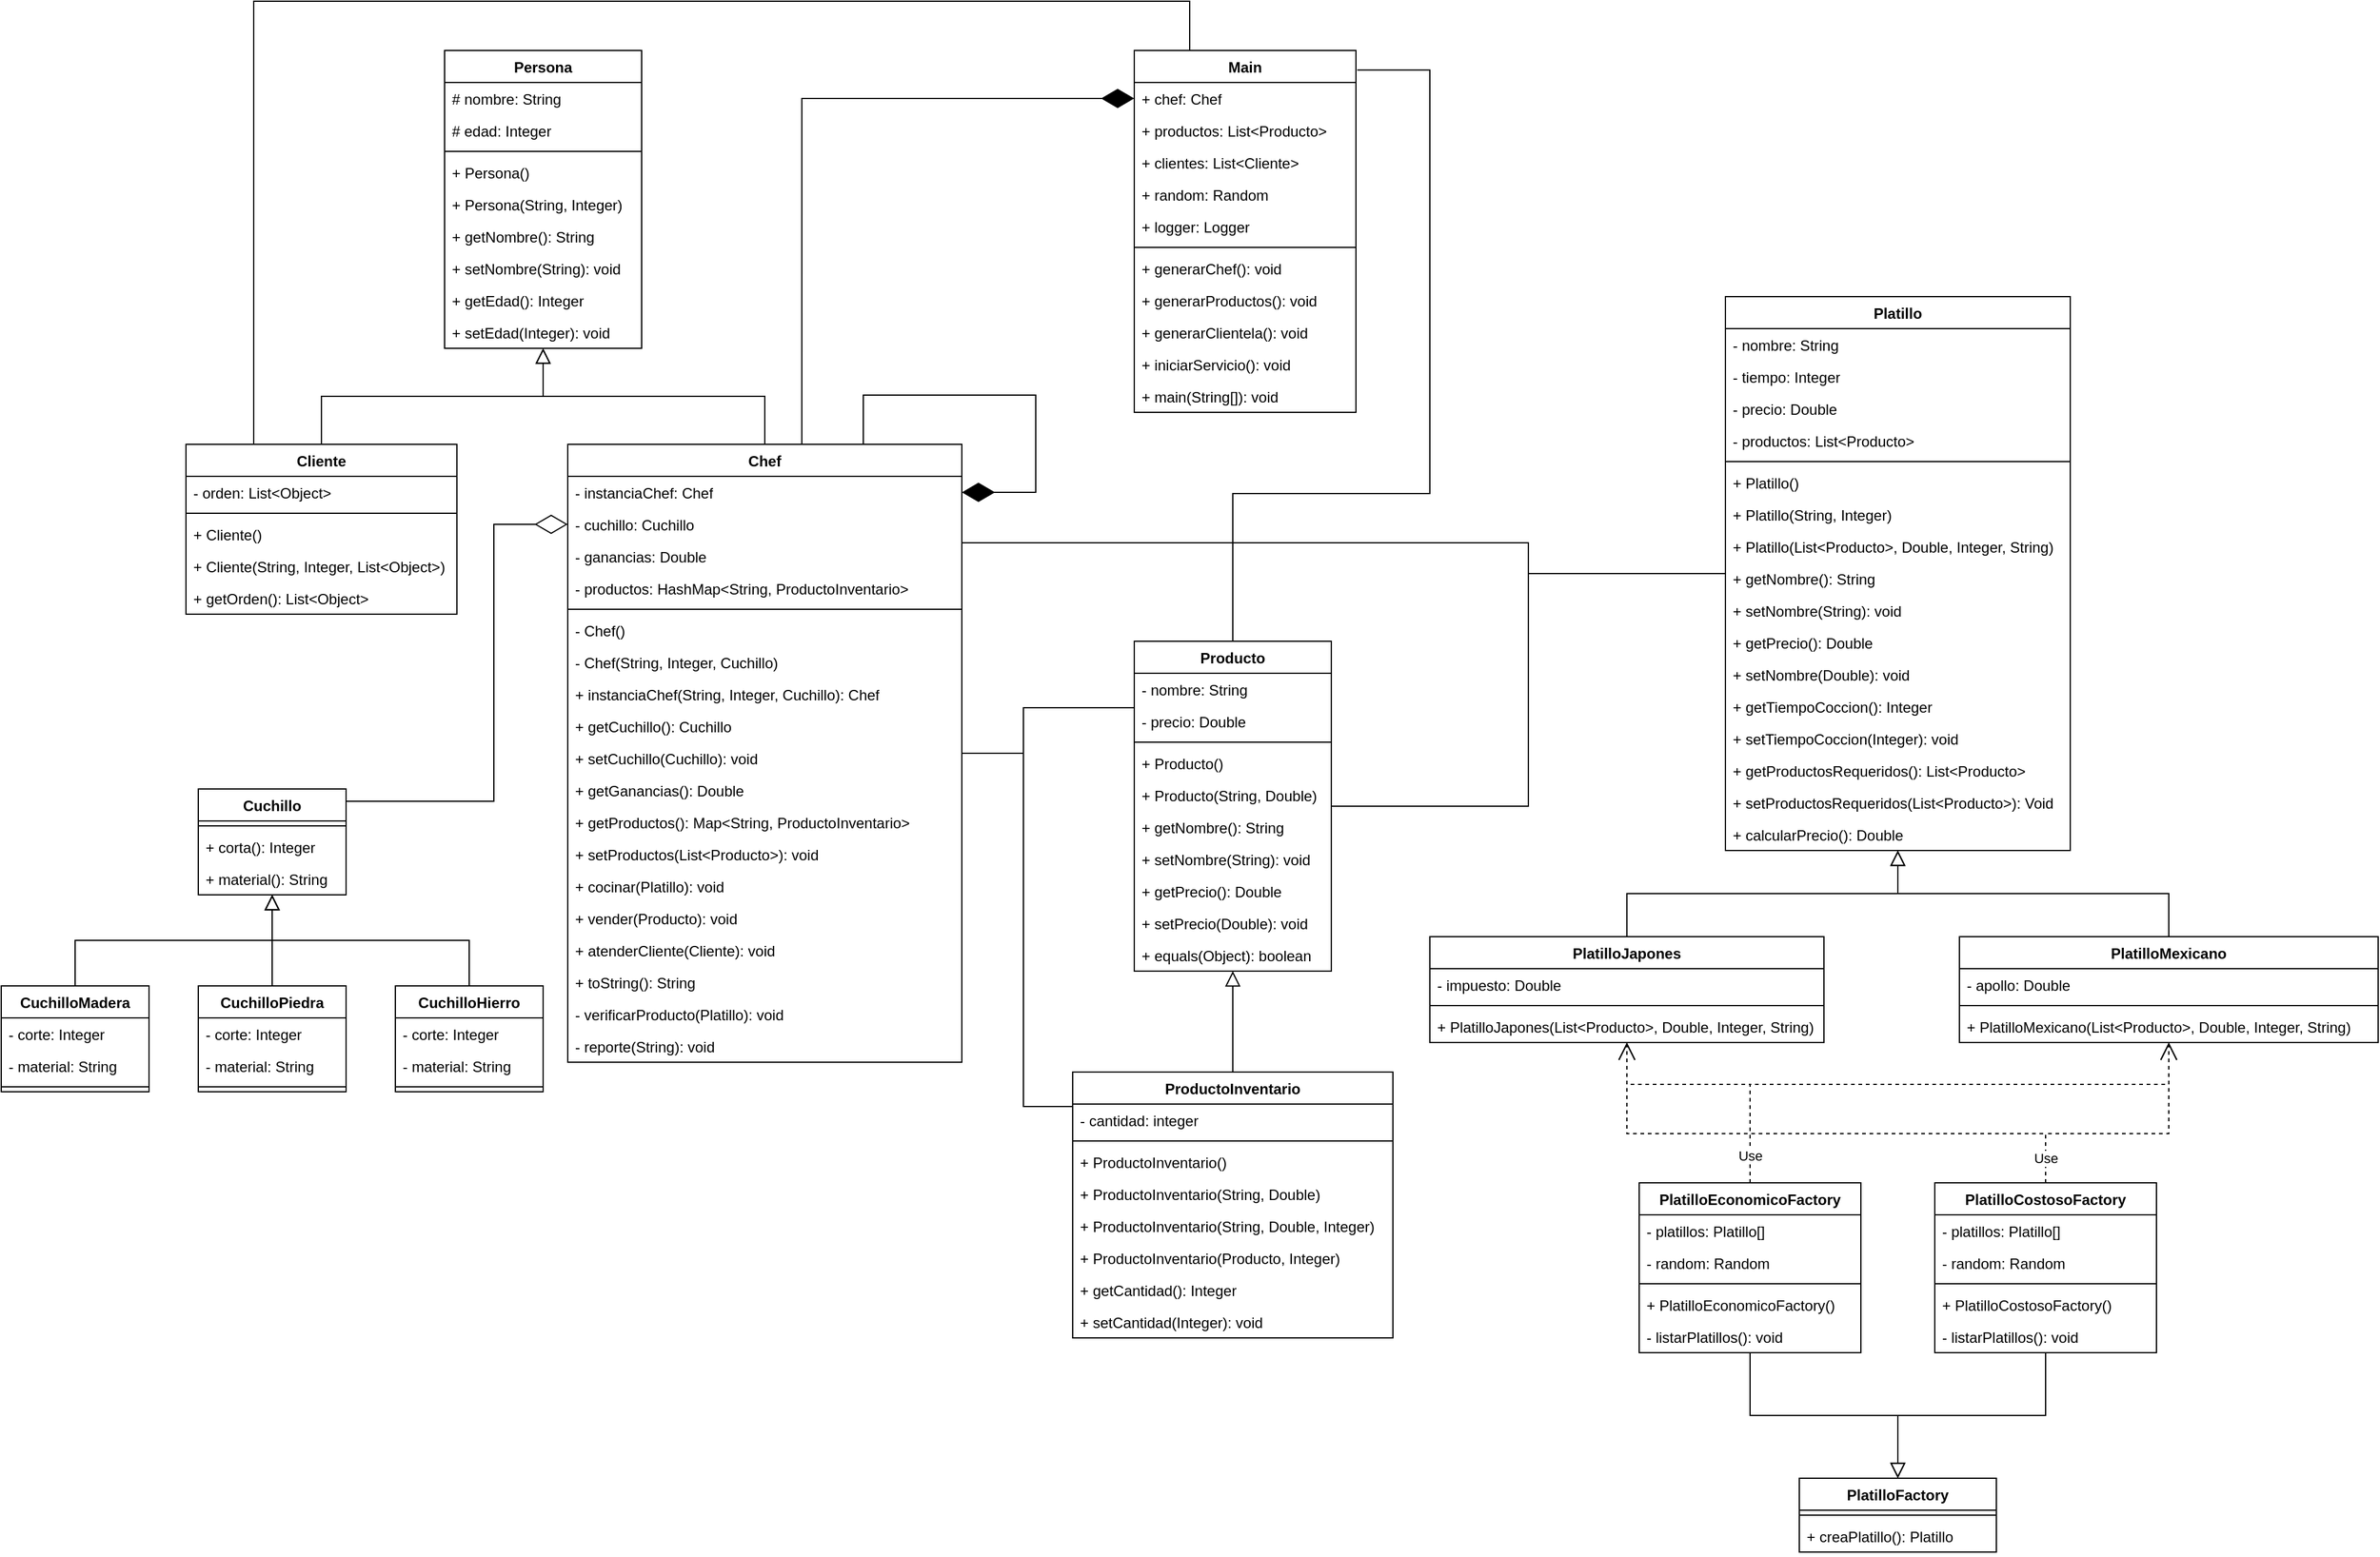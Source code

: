 <mxfile version="21.4.0" type="device" pages="7">
  <diagram id="3ulpPXlg1GGDrWHCuO66" name="Página-1">
    <mxGraphModel dx="3920" dy="2108" grid="1" gridSize="10" guides="1" tooltips="1" connect="1" arrows="1" fold="1" page="0" pageScale="1" pageWidth="1169" pageHeight="827" math="0" shadow="0">
      <root>
        <mxCell id="0" />
        <mxCell id="1" parent="0" />
        <mxCell id="EhC5GFF33ELC9PLxJ4gs-1" value="Persona" style="swimlane;fontStyle=1;align=center;verticalAlign=top;childLayout=stackLayout;horizontal=1;startSize=26;horizontalStack=0;resizeParent=1;resizeParentMax=0;resizeLast=0;collapsible=1;marginBottom=0;whiteSpace=wrap;html=1;" parent="1" vertex="1">
          <mxGeometry x="200" y="160" width="160" height="242" as="geometry" />
        </mxCell>
        <mxCell id="EhC5GFF33ELC9PLxJ4gs-2" value="# nombre: String" style="text;strokeColor=none;fillColor=none;align=left;verticalAlign=top;spacingLeft=4;spacingRight=4;overflow=hidden;rotatable=0;points=[[0,0.5],[1,0.5]];portConstraint=eastwest;whiteSpace=wrap;html=1;" parent="EhC5GFF33ELC9PLxJ4gs-1" vertex="1">
          <mxGeometry y="26" width="160" height="26" as="geometry" />
        </mxCell>
        <mxCell id="EhC5GFF33ELC9PLxJ4gs-3" value="# edad: Integer" style="text;strokeColor=none;fillColor=none;align=left;verticalAlign=top;spacingLeft=4;spacingRight=4;overflow=hidden;rotatable=0;points=[[0,0.5],[1,0.5]];portConstraint=eastwest;whiteSpace=wrap;html=1;" parent="EhC5GFF33ELC9PLxJ4gs-1" vertex="1">
          <mxGeometry y="52" width="160" height="26" as="geometry" />
        </mxCell>
        <mxCell id="EhC5GFF33ELC9PLxJ4gs-4" value="" style="line;strokeWidth=1;fillColor=none;align=left;verticalAlign=middle;spacingTop=-1;spacingLeft=3;spacingRight=3;rotatable=0;labelPosition=right;points=[];portConstraint=eastwest;strokeColor=inherit;" parent="EhC5GFF33ELC9PLxJ4gs-1" vertex="1">
          <mxGeometry y="78" width="160" height="8" as="geometry" />
        </mxCell>
        <mxCell id="EhC5GFF33ELC9PLxJ4gs-5" value="+ Persona()" style="text;strokeColor=none;fillColor=none;align=left;verticalAlign=top;spacingLeft=4;spacingRight=4;overflow=hidden;rotatable=0;points=[[0,0.5],[1,0.5]];portConstraint=eastwest;whiteSpace=wrap;html=1;" parent="EhC5GFF33ELC9PLxJ4gs-1" vertex="1">
          <mxGeometry y="86" width="160" height="26" as="geometry" />
        </mxCell>
        <mxCell id="EhC5GFF33ELC9PLxJ4gs-6" value="+ Persona(String, Integer)" style="text;strokeColor=none;fillColor=none;align=left;verticalAlign=top;spacingLeft=4;spacingRight=4;overflow=hidden;rotatable=0;points=[[0,0.5],[1,0.5]];portConstraint=eastwest;whiteSpace=wrap;html=1;" parent="EhC5GFF33ELC9PLxJ4gs-1" vertex="1">
          <mxGeometry y="112" width="160" height="26" as="geometry" />
        </mxCell>
        <mxCell id="EhC5GFF33ELC9PLxJ4gs-7" value="+ getNombre(): String" style="text;strokeColor=none;fillColor=none;align=left;verticalAlign=top;spacingLeft=4;spacingRight=4;overflow=hidden;rotatable=0;points=[[0,0.5],[1,0.5]];portConstraint=eastwest;whiteSpace=wrap;html=1;" parent="EhC5GFF33ELC9PLxJ4gs-1" vertex="1">
          <mxGeometry y="138" width="160" height="26" as="geometry" />
        </mxCell>
        <mxCell id="EhC5GFF33ELC9PLxJ4gs-8" value="+ setNombre(String): void" style="text;strokeColor=none;fillColor=none;align=left;verticalAlign=top;spacingLeft=4;spacingRight=4;overflow=hidden;rotatable=0;points=[[0,0.5],[1,0.5]];portConstraint=eastwest;whiteSpace=wrap;html=1;" parent="EhC5GFF33ELC9PLxJ4gs-1" vertex="1">
          <mxGeometry y="164" width="160" height="26" as="geometry" />
        </mxCell>
        <mxCell id="EhC5GFF33ELC9PLxJ4gs-9" value="+ getEdad(): Integer" style="text;strokeColor=none;fillColor=none;align=left;verticalAlign=top;spacingLeft=4;spacingRight=4;overflow=hidden;rotatable=0;points=[[0,0.5],[1,0.5]];portConstraint=eastwest;whiteSpace=wrap;html=1;" parent="EhC5GFF33ELC9PLxJ4gs-1" vertex="1">
          <mxGeometry y="190" width="160" height="26" as="geometry" />
        </mxCell>
        <mxCell id="EhC5GFF33ELC9PLxJ4gs-10" value="+ setEdad(Integer): void" style="text;strokeColor=none;fillColor=none;align=left;verticalAlign=top;spacingLeft=4;spacingRight=4;overflow=hidden;rotatable=0;points=[[0,0.5],[1,0.5]];portConstraint=eastwest;whiteSpace=wrap;html=1;" parent="EhC5GFF33ELC9PLxJ4gs-1" vertex="1">
          <mxGeometry y="216" width="160" height="26" as="geometry" />
        </mxCell>
        <mxCell id="EhC5GFF33ELC9PLxJ4gs-11" value="Cliente" style="swimlane;fontStyle=1;align=center;verticalAlign=top;childLayout=stackLayout;horizontal=1;startSize=26;horizontalStack=0;resizeParent=1;resizeParentMax=0;resizeLast=0;collapsible=1;marginBottom=0;whiteSpace=wrap;html=1;" parent="1" vertex="1">
          <mxGeometry x="-10" y="480" width="220" height="138" as="geometry" />
        </mxCell>
        <mxCell id="EhC5GFF33ELC9PLxJ4gs-12" value="- orden: List&amp;lt;Object&amp;gt;" style="text;strokeColor=none;fillColor=none;align=left;verticalAlign=top;spacingLeft=4;spacingRight=4;overflow=hidden;rotatable=0;points=[[0,0.5],[1,0.5]];portConstraint=eastwest;whiteSpace=wrap;html=1;" parent="EhC5GFF33ELC9PLxJ4gs-11" vertex="1">
          <mxGeometry y="26" width="220" height="26" as="geometry" />
        </mxCell>
        <mxCell id="EhC5GFF33ELC9PLxJ4gs-13" value="" style="line;strokeWidth=1;fillColor=none;align=left;verticalAlign=middle;spacingTop=-1;spacingLeft=3;spacingRight=3;rotatable=0;labelPosition=right;points=[];portConstraint=eastwest;strokeColor=inherit;" parent="EhC5GFF33ELC9PLxJ4gs-11" vertex="1">
          <mxGeometry y="52" width="220" height="8" as="geometry" />
        </mxCell>
        <mxCell id="EhC5GFF33ELC9PLxJ4gs-14" value="+ Cliente()" style="text;strokeColor=none;fillColor=none;align=left;verticalAlign=top;spacingLeft=4;spacingRight=4;overflow=hidden;rotatable=0;points=[[0,0.5],[1,0.5]];portConstraint=eastwest;whiteSpace=wrap;html=1;" parent="EhC5GFF33ELC9PLxJ4gs-11" vertex="1">
          <mxGeometry y="60" width="220" height="26" as="geometry" />
        </mxCell>
        <mxCell id="EhC5GFF33ELC9PLxJ4gs-15" value="+ Cliente(String, Integer, List&amp;lt;Object&amp;gt;)" style="text;strokeColor=none;fillColor=none;align=left;verticalAlign=top;spacingLeft=4;spacingRight=4;overflow=hidden;rotatable=0;points=[[0,0.5],[1,0.5]];portConstraint=eastwest;whiteSpace=wrap;html=1;" parent="EhC5GFF33ELC9PLxJ4gs-11" vertex="1">
          <mxGeometry y="86" width="220" height="26" as="geometry" />
        </mxCell>
        <mxCell id="EhC5GFF33ELC9PLxJ4gs-16" value="+ getOrden(): List&amp;lt;Object&amp;gt;" style="text;strokeColor=none;fillColor=none;align=left;verticalAlign=top;spacingLeft=4;spacingRight=4;overflow=hidden;rotatable=0;points=[[0,0.5],[1,0.5]];portConstraint=eastwest;whiteSpace=wrap;html=1;" parent="EhC5GFF33ELC9PLxJ4gs-11" vertex="1">
          <mxGeometry y="112" width="220" height="26" as="geometry" />
        </mxCell>
        <mxCell id="EhC5GFF33ELC9PLxJ4gs-17" value="Chef" style="swimlane;fontStyle=1;align=center;verticalAlign=top;childLayout=stackLayout;horizontal=1;startSize=26;horizontalStack=0;resizeParent=1;resizeParentMax=0;resizeLast=0;collapsible=1;marginBottom=0;whiteSpace=wrap;html=1;" parent="1" vertex="1">
          <mxGeometry x="300" y="480" width="320" height="502" as="geometry" />
        </mxCell>
        <mxCell id="e0MdWilSzaGY6wVWrTRN-1" value="- instanciaChef: Chef" style="text;strokeColor=none;fillColor=none;align=left;verticalAlign=top;spacingLeft=4;spacingRight=4;overflow=hidden;rotatable=0;points=[[0,0.5],[1,0.5]];portConstraint=eastwest;whiteSpace=wrap;html=1;" parent="EhC5GFF33ELC9PLxJ4gs-17" vertex="1">
          <mxGeometry y="26" width="320" height="26" as="geometry" />
        </mxCell>
        <mxCell id="EhC5GFF33ELC9PLxJ4gs-18" value="- cuchillo: Cuchillo" style="text;strokeColor=none;fillColor=none;align=left;verticalAlign=top;spacingLeft=4;spacingRight=4;overflow=hidden;rotatable=0;points=[[0,0.5],[1,0.5]];portConstraint=eastwest;whiteSpace=wrap;html=1;" parent="EhC5GFF33ELC9PLxJ4gs-17" vertex="1">
          <mxGeometry y="52" width="320" height="26" as="geometry" />
        </mxCell>
        <mxCell id="EhC5GFF33ELC9PLxJ4gs-19" value="- ganancias: Double" style="text;strokeColor=none;fillColor=none;align=left;verticalAlign=top;spacingLeft=4;spacingRight=4;overflow=hidden;rotatable=0;points=[[0,0.5],[1,0.5]];portConstraint=eastwest;whiteSpace=wrap;html=1;" parent="EhC5GFF33ELC9PLxJ4gs-17" vertex="1">
          <mxGeometry y="78" width="320" height="26" as="geometry" />
        </mxCell>
        <mxCell id="EhC5GFF33ELC9PLxJ4gs-20" value="- productos: HashMap&amp;lt;String, ProductoInventario&amp;gt;" style="text;strokeColor=none;fillColor=none;align=left;verticalAlign=top;spacingLeft=4;spacingRight=4;overflow=hidden;rotatable=0;points=[[0,0.5],[1,0.5]];portConstraint=eastwest;whiteSpace=wrap;html=1;" parent="EhC5GFF33ELC9PLxJ4gs-17" vertex="1">
          <mxGeometry y="104" width="320" height="26" as="geometry" />
        </mxCell>
        <mxCell id="EhC5GFF33ELC9PLxJ4gs-21" value="" style="line;strokeWidth=1;fillColor=none;align=left;verticalAlign=middle;spacingTop=-1;spacingLeft=3;spacingRight=3;rotatable=0;labelPosition=right;points=[];portConstraint=eastwest;strokeColor=inherit;" parent="EhC5GFF33ELC9PLxJ4gs-17" vertex="1">
          <mxGeometry y="130" width="320" height="8" as="geometry" />
        </mxCell>
        <mxCell id="EhC5GFF33ELC9PLxJ4gs-22" value="- Chef()" style="text;strokeColor=none;fillColor=none;align=left;verticalAlign=top;spacingLeft=4;spacingRight=4;overflow=hidden;rotatable=0;points=[[0,0.5],[1,0.5]];portConstraint=eastwest;whiteSpace=wrap;html=1;" parent="EhC5GFF33ELC9PLxJ4gs-17" vertex="1">
          <mxGeometry y="138" width="320" height="26" as="geometry" />
        </mxCell>
        <mxCell id="EhC5GFF33ELC9PLxJ4gs-23" value="- Chef(String, Integer, Cuchillo)" style="text;strokeColor=none;fillColor=none;align=left;verticalAlign=top;spacingLeft=4;spacingRight=4;overflow=hidden;rotatable=0;points=[[0,0.5],[1,0.5]];portConstraint=eastwest;whiteSpace=wrap;html=1;" parent="EhC5GFF33ELC9PLxJ4gs-17" vertex="1">
          <mxGeometry y="164" width="320" height="26" as="geometry" />
        </mxCell>
        <mxCell id="e0MdWilSzaGY6wVWrTRN-2" value="+ instanciaChef(String, Integer, Cuchillo): Chef" style="text;strokeColor=none;fillColor=none;align=left;verticalAlign=top;spacingLeft=4;spacingRight=4;overflow=hidden;rotatable=0;points=[[0,0.5],[1,0.5]];portConstraint=eastwest;whiteSpace=wrap;html=1;" parent="EhC5GFF33ELC9PLxJ4gs-17" vertex="1">
          <mxGeometry y="190" width="320" height="26" as="geometry" />
        </mxCell>
        <mxCell id="EhC5GFF33ELC9PLxJ4gs-24" value="+ getCuchillo(): Cuchillo" style="text;strokeColor=none;fillColor=none;align=left;verticalAlign=top;spacingLeft=4;spacingRight=4;overflow=hidden;rotatable=0;points=[[0,0.5],[1,0.5]];portConstraint=eastwest;whiteSpace=wrap;html=1;" parent="EhC5GFF33ELC9PLxJ4gs-17" vertex="1">
          <mxGeometry y="216" width="320" height="26" as="geometry" />
        </mxCell>
        <mxCell id="EhC5GFF33ELC9PLxJ4gs-25" value="+ setCuchillo(Cuchillo): void" style="text;strokeColor=none;fillColor=none;align=left;verticalAlign=top;spacingLeft=4;spacingRight=4;overflow=hidden;rotatable=0;points=[[0,0.5],[1,0.5]];portConstraint=eastwest;whiteSpace=wrap;html=1;" parent="EhC5GFF33ELC9PLxJ4gs-17" vertex="1">
          <mxGeometry y="242" width="320" height="26" as="geometry" />
        </mxCell>
        <mxCell id="EhC5GFF33ELC9PLxJ4gs-26" value="+ getGanancias(): Double" style="text;strokeColor=none;fillColor=none;align=left;verticalAlign=top;spacingLeft=4;spacingRight=4;overflow=hidden;rotatable=0;points=[[0,0.5],[1,0.5]];portConstraint=eastwest;whiteSpace=wrap;html=1;" parent="EhC5GFF33ELC9PLxJ4gs-17" vertex="1">
          <mxGeometry y="268" width="320" height="26" as="geometry" />
        </mxCell>
        <mxCell id="EhC5GFF33ELC9PLxJ4gs-27" value="+ getProductos(): Map&amp;lt;String, ProductoInventario&amp;gt;" style="text;strokeColor=none;fillColor=none;align=left;verticalAlign=top;spacingLeft=4;spacingRight=4;overflow=hidden;rotatable=0;points=[[0,0.5],[1,0.5]];portConstraint=eastwest;whiteSpace=wrap;html=1;" parent="EhC5GFF33ELC9PLxJ4gs-17" vertex="1">
          <mxGeometry y="294" width="320" height="26" as="geometry" />
        </mxCell>
        <mxCell id="EhC5GFF33ELC9PLxJ4gs-28" value="+ setProductos(List&amp;lt;Producto&amp;gt;): void" style="text;strokeColor=none;fillColor=none;align=left;verticalAlign=top;spacingLeft=4;spacingRight=4;overflow=hidden;rotatable=0;points=[[0,0.5],[1,0.5]];portConstraint=eastwest;whiteSpace=wrap;html=1;" parent="EhC5GFF33ELC9PLxJ4gs-17" vertex="1">
          <mxGeometry y="320" width="320" height="26" as="geometry" />
        </mxCell>
        <mxCell id="EhC5GFF33ELC9PLxJ4gs-29" value="+ cocinar(Platillo): void" style="text;strokeColor=none;fillColor=none;align=left;verticalAlign=top;spacingLeft=4;spacingRight=4;overflow=hidden;rotatable=0;points=[[0,0.5],[1,0.5]];portConstraint=eastwest;whiteSpace=wrap;html=1;" parent="EhC5GFF33ELC9PLxJ4gs-17" vertex="1">
          <mxGeometry y="346" width="320" height="26" as="geometry" />
        </mxCell>
        <mxCell id="EhC5GFF33ELC9PLxJ4gs-30" value="+ vender(Producto): void" style="text;strokeColor=none;fillColor=none;align=left;verticalAlign=top;spacingLeft=4;spacingRight=4;overflow=hidden;rotatable=0;points=[[0,0.5],[1,0.5]];portConstraint=eastwest;whiteSpace=wrap;html=1;" parent="EhC5GFF33ELC9PLxJ4gs-17" vertex="1">
          <mxGeometry y="372" width="320" height="26" as="geometry" />
        </mxCell>
        <mxCell id="EhC5GFF33ELC9PLxJ4gs-31" value="+ atenderCliente(Cliente): void" style="text;strokeColor=none;fillColor=none;align=left;verticalAlign=top;spacingLeft=4;spacingRight=4;overflow=hidden;rotatable=0;points=[[0,0.5],[1,0.5]];portConstraint=eastwest;whiteSpace=wrap;html=1;" parent="EhC5GFF33ELC9PLxJ4gs-17" vertex="1">
          <mxGeometry y="398" width="320" height="26" as="geometry" />
        </mxCell>
        <mxCell id="EhC5GFF33ELC9PLxJ4gs-32" value="+ toString(): String" style="text;strokeColor=none;fillColor=none;align=left;verticalAlign=top;spacingLeft=4;spacingRight=4;overflow=hidden;rotatable=0;points=[[0,0.5],[1,0.5]];portConstraint=eastwest;whiteSpace=wrap;html=1;" parent="EhC5GFF33ELC9PLxJ4gs-17" vertex="1">
          <mxGeometry y="424" width="320" height="26" as="geometry" />
        </mxCell>
        <mxCell id="EhC5GFF33ELC9PLxJ4gs-34" value="- verificarProducto(Platillo): void" style="text;strokeColor=none;fillColor=none;align=left;verticalAlign=top;spacingLeft=4;spacingRight=4;overflow=hidden;rotatable=0;points=[[0,0.5],[1,0.5]];portConstraint=eastwest;whiteSpace=wrap;html=1;" parent="EhC5GFF33ELC9PLxJ4gs-17" vertex="1">
          <mxGeometry y="450" width="320" height="26" as="geometry" />
        </mxCell>
        <mxCell id="EhC5GFF33ELC9PLxJ4gs-35" value="- reporte(String): void" style="text;strokeColor=none;fillColor=none;align=left;verticalAlign=top;spacingLeft=4;spacingRight=4;overflow=hidden;rotatable=0;points=[[0,0.5],[1,0.5]];portConstraint=eastwest;whiteSpace=wrap;html=1;" parent="EhC5GFF33ELC9PLxJ4gs-17" vertex="1">
          <mxGeometry y="476" width="320" height="26" as="geometry" />
        </mxCell>
        <mxCell id="e0MdWilSzaGY6wVWrTRN-8" value="" style="endArrow=diamondThin;endFill=1;endSize=24;html=1;rounded=0;entryX=1;entryY=0.5;entryDx=0;entryDy=0;exitX=0.75;exitY=0;exitDx=0;exitDy=0;edgeStyle=orthogonalEdgeStyle;" parent="EhC5GFF33ELC9PLxJ4gs-17" source="EhC5GFF33ELC9PLxJ4gs-17" target="e0MdWilSzaGY6wVWrTRN-1" edge="1">
          <mxGeometry width="160" relative="1" as="geometry">
            <mxPoint x="130" y="150" as="sourcePoint" />
            <mxPoint x="290" y="150" as="targetPoint" />
            <Array as="points">
              <mxPoint x="240" y="-40" />
              <mxPoint x="380" y="-40" />
              <mxPoint x="380" y="39" />
            </Array>
          </mxGeometry>
        </mxCell>
        <mxCell id="EhC5GFF33ELC9PLxJ4gs-36" value="Cuchillo" style="swimlane;fontStyle=1;align=center;verticalAlign=top;childLayout=stackLayout;horizontal=1;startSize=26;horizontalStack=0;resizeParent=1;resizeParentMax=0;resizeLast=0;collapsible=1;marginBottom=0;whiteSpace=wrap;html=1;" parent="1" vertex="1">
          <mxGeometry y="760" width="120" height="86" as="geometry" />
        </mxCell>
        <mxCell id="EhC5GFF33ELC9PLxJ4gs-37" value="" style="line;strokeWidth=1;fillColor=none;align=left;verticalAlign=middle;spacingTop=-1;spacingLeft=3;spacingRight=3;rotatable=0;labelPosition=right;points=[];portConstraint=eastwest;strokeColor=inherit;" parent="EhC5GFF33ELC9PLxJ4gs-36" vertex="1">
          <mxGeometry y="26" width="120" height="8" as="geometry" />
        </mxCell>
        <mxCell id="EhC5GFF33ELC9PLxJ4gs-38" value="+ corta(): Integer" style="text;strokeColor=none;fillColor=none;align=left;verticalAlign=top;spacingLeft=4;spacingRight=4;overflow=hidden;rotatable=0;points=[[0,0.5],[1,0.5]];portConstraint=eastwest;whiteSpace=wrap;html=1;" parent="EhC5GFF33ELC9PLxJ4gs-36" vertex="1">
          <mxGeometry y="34" width="120" height="26" as="geometry" />
        </mxCell>
        <mxCell id="e0MdWilSzaGY6wVWrTRN-3" value="+ material(): String" style="text;strokeColor=none;fillColor=none;align=left;verticalAlign=top;spacingLeft=4;spacingRight=4;overflow=hidden;rotatable=0;points=[[0,0.5],[1,0.5]];portConstraint=eastwest;whiteSpace=wrap;html=1;" parent="EhC5GFF33ELC9PLxJ4gs-36" vertex="1">
          <mxGeometry y="60" width="120" height="26" as="geometry" />
        </mxCell>
        <mxCell id="EhC5GFF33ELC9PLxJ4gs-39" value="CuchilloMadera" style="swimlane;fontStyle=1;align=center;verticalAlign=top;childLayout=stackLayout;horizontal=1;startSize=26;horizontalStack=0;resizeParent=1;resizeParentMax=0;resizeLast=0;collapsible=1;marginBottom=0;whiteSpace=wrap;html=1;" parent="1" vertex="1">
          <mxGeometry x="-160" y="920" width="120" height="86" as="geometry" />
        </mxCell>
        <mxCell id="EhC5GFF33ELC9PLxJ4gs-40" value="- corte: Integer" style="text;strokeColor=none;fillColor=none;align=left;verticalAlign=top;spacingLeft=4;spacingRight=4;overflow=hidden;rotatable=0;points=[[0,0.5],[1,0.5]];portConstraint=eastwest;whiteSpace=wrap;html=1;" parent="EhC5GFF33ELC9PLxJ4gs-39" vertex="1">
          <mxGeometry y="26" width="120" height="26" as="geometry" />
        </mxCell>
        <mxCell id="e0MdWilSzaGY6wVWrTRN-4" value="- material: String" style="text;strokeColor=none;fillColor=none;align=left;verticalAlign=top;spacingLeft=4;spacingRight=4;overflow=hidden;rotatable=0;points=[[0,0.5],[1,0.5]];portConstraint=eastwest;whiteSpace=wrap;html=1;" parent="EhC5GFF33ELC9PLxJ4gs-39" vertex="1">
          <mxGeometry y="52" width="120" height="26" as="geometry" />
        </mxCell>
        <mxCell id="EhC5GFF33ELC9PLxJ4gs-41" value="" style="line;strokeWidth=1;fillColor=none;align=left;verticalAlign=middle;spacingTop=-1;spacingLeft=3;spacingRight=3;rotatable=0;labelPosition=right;points=[];portConstraint=eastwest;strokeColor=inherit;" parent="EhC5GFF33ELC9PLxJ4gs-39" vertex="1">
          <mxGeometry y="78" width="120" height="8" as="geometry" />
        </mxCell>
        <mxCell id="EhC5GFF33ELC9PLxJ4gs-43" value="CuchilloPiedra" style="swimlane;fontStyle=1;align=center;verticalAlign=top;childLayout=stackLayout;horizontal=1;startSize=26;horizontalStack=0;resizeParent=1;resizeParentMax=0;resizeLast=0;collapsible=1;marginBottom=0;whiteSpace=wrap;html=1;" parent="1" vertex="1">
          <mxGeometry y="920" width="120" height="86" as="geometry" />
        </mxCell>
        <mxCell id="EhC5GFF33ELC9PLxJ4gs-44" value="- corte: Integer" style="text;strokeColor=none;fillColor=none;align=left;verticalAlign=top;spacingLeft=4;spacingRight=4;overflow=hidden;rotatable=0;points=[[0,0.5],[1,0.5]];portConstraint=eastwest;whiteSpace=wrap;html=1;" parent="EhC5GFF33ELC9PLxJ4gs-43" vertex="1">
          <mxGeometry y="26" width="120" height="26" as="geometry" />
        </mxCell>
        <mxCell id="e0MdWilSzaGY6wVWrTRN-5" value="- material: String" style="text;strokeColor=none;fillColor=none;align=left;verticalAlign=top;spacingLeft=4;spacingRight=4;overflow=hidden;rotatable=0;points=[[0,0.5],[1,0.5]];portConstraint=eastwest;whiteSpace=wrap;html=1;" parent="EhC5GFF33ELC9PLxJ4gs-43" vertex="1">
          <mxGeometry y="52" width="120" height="26" as="geometry" />
        </mxCell>
        <mxCell id="EhC5GFF33ELC9PLxJ4gs-45" value="" style="line;strokeWidth=1;fillColor=none;align=left;verticalAlign=middle;spacingTop=-1;spacingLeft=3;spacingRight=3;rotatable=0;labelPosition=right;points=[];portConstraint=eastwest;strokeColor=inherit;" parent="EhC5GFF33ELC9PLxJ4gs-43" vertex="1">
          <mxGeometry y="78" width="120" height="8" as="geometry" />
        </mxCell>
        <mxCell id="EhC5GFF33ELC9PLxJ4gs-47" value="CuchilloHierro" style="swimlane;fontStyle=1;align=center;verticalAlign=top;childLayout=stackLayout;horizontal=1;startSize=26;horizontalStack=0;resizeParent=1;resizeParentMax=0;resizeLast=0;collapsible=1;marginBottom=0;whiteSpace=wrap;html=1;" parent="1" vertex="1">
          <mxGeometry x="160" y="920" width="120" height="86" as="geometry" />
        </mxCell>
        <mxCell id="EhC5GFF33ELC9PLxJ4gs-48" value="- corte: Integer" style="text;strokeColor=none;fillColor=none;align=left;verticalAlign=top;spacingLeft=4;spacingRight=4;overflow=hidden;rotatable=0;points=[[0,0.5],[1,0.5]];portConstraint=eastwest;whiteSpace=wrap;html=1;" parent="EhC5GFF33ELC9PLxJ4gs-47" vertex="1">
          <mxGeometry y="26" width="120" height="26" as="geometry" />
        </mxCell>
        <mxCell id="e0MdWilSzaGY6wVWrTRN-6" value="- material: String" style="text;strokeColor=none;fillColor=none;align=left;verticalAlign=top;spacingLeft=4;spacingRight=4;overflow=hidden;rotatable=0;points=[[0,0.5],[1,0.5]];portConstraint=eastwest;whiteSpace=wrap;html=1;" parent="EhC5GFF33ELC9PLxJ4gs-47" vertex="1">
          <mxGeometry y="52" width="120" height="26" as="geometry" />
        </mxCell>
        <mxCell id="EhC5GFF33ELC9PLxJ4gs-49" value="" style="line;strokeWidth=1;fillColor=none;align=left;verticalAlign=middle;spacingTop=-1;spacingLeft=3;spacingRight=3;rotatable=0;labelPosition=right;points=[];portConstraint=eastwest;strokeColor=inherit;" parent="EhC5GFF33ELC9PLxJ4gs-47" vertex="1">
          <mxGeometry y="78" width="120" height="8" as="geometry" />
        </mxCell>
        <mxCell id="EhC5GFF33ELC9PLxJ4gs-51" value="Producto" style="swimlane;fontStyle=1;align=center;verticalAlign=top;childLayout=stackLayout;horizontal=1;startSize=26;horizontalStack=0;resizeParent=1;resizeParentMax=0;resizeLast=0;collapsible=1;marginBottom=0;whiteSpace=wrap;html=1;" parent="1" vertex="1">
          <mxGeometry x="760" y="640" width="160" height="268" as="geometry" />
        </mxCell>
        <mxCell id="EhC5GFF33ELC9PLxJ4gs-52" value="- nombre: String" style="text;strokeColor=none;fillColor=none;align=left;verticalAlign=top;spacingLeft=4;spacingRight=4;overflow=hidden;rotatable=0;points=[[0,0.5],[1,0.5]];portConstraint=eastwest;whiteSpace=wrap;html=1;" parent="EhC5GFF33ELC9PLxJ4gs-51" vertex="1">
          <mxGeometry y="26" width="160" height="26" as="geometry" />
        </mxCell>
        <mxCell id="EhC5GFF33ELC9PLxJ4gs-53" value="- precio: Double" style="text;strokeColor=none;fillColor=none;align=left;verticalAlign=top;spacingLeft=4;spacingRight=4;overflow=hidden;rotatable=0;points=[[0,0.5],[1,0.5]];portConstraint=eastwest;whiteSpace=wrap;html=1;" parent="EhC5GFF33ELC9PLxJ4gs-51" vertex="1">
          <mxGeometry y="52" width="160" height="26" as="geometry" />
        </mxCell>
        <mxCell id="EhC5GFF33ELC9PLxJ4gs-54" value="" style="line;strokeWidth=1;fillColor=none;align=left;verticalAlign=middle;spacingTop=-1;spacingLeft=3;spacingRight=3;rotatable=0;labelPosition=right;points=[];portConstraint=eastwest;strokeColor=inherit;" parent="EhC5GFF33ELC9PLxJ4gs-51" vertex="1">
          <mxGeometry y="78" width="160" height="8" as="geometry" />
        </mxCell>
        <mxCell id="EhC5GFF33ELC9PLxJ4gs-55" value="+ Producto()" style="text;strokeColor=none;fillColor=none;align=left;verticalAlign=top;spacingLeft=4;spacingRight=4;overflow=hidden;rotatable=0;points=[[0,0.5],[1,0.5]];portConstraint=eastwest;whiteSpace=wrap;html=1;" parent="EhC5GFF33ELC9PLxJ4gs-51" vertex="1">
          <mxGeometry y="86" width="160" height="26" as="geometry" />
        </mxCell>
        <mxCell id="EhC5GFF33ELC9PLxJ4gs-56" value="+ Producto(String, Double)" style="text;strokeColor=none;fillColor=none;align=left;verticalAlign=top;spacingLeft=4;spacingRight=4;overflow=hidden;rotatable=0;points=[[0,0.5],[1,0.5]];portConstraint=eastwest;whiteSpace=wrap;html=1;" parent="EhC5GFF33ELC9PLxJ4gs-51" vertex="1">
          <mxGeometry y="112" width="160" height="26" as="geometry" />
        </mxCell>
        <mxCell id="EhC5GFF33ELC9PLxJ4gs-57" value="+ getNombre(): String" style="text;strokeColor=none;fillColor=none;align=left;verticalAlign=top;spacingLeft=4;spacingRight=4;overflow=hidden;rotatable=0;points=[[0,0.5],[1,0.5]];portConstraint=eastwest;whiteSpace=wrap;html=1;" parent="EhC5GFF33ELC9PLxJ4gs-51" vertex="1">
          <mxGeometry y="138" width="160" height="26" as="geometry" />
        </mxCell>
        <mxCell id="EhC5GFF33ELC9PLxJ4gs-58" value="+ setNombre(String): void" style="text;strokeColor=none;fillColor=none;align=left;verticalAlign=top;spacingLeft=4;spacingRight=4;overflow=hidden;rotatable=0;points=[[0,0.5],[1,0.5]];portConstraint=eastwest;whiteSpace=wrap;html=1;" parent="EhC5GFF33ELC9PLxJ4gs-51" vertex="1">
          <mxGeometry y="164" width="160" height="26" as="geometry" />
        </mxCell>
        <mxCell id="EhC5GFF33ELC9PLxJ4gs-59" value="+ getPrecio(): Double" style="text;strokeColor=none;fillColor=none;align=left;verticalAlign=top;spacingLeft=4;spacingRight=4;overflow=hidden;rotatable=0;points=[[0,0.5],[1,0.5]];portConstraint=eastwest;whiteSpace=wrap;html=1;" parent="EhC5GFF33ELC9PLxJ4gs-51" vertex="1">
          <mxGeometry y="190" width="160" height="26" as="geometry" />
        </mxCell>
        <mxCell id="EhC5GFF33ELC9PLxJ4gs-60" value="+ setPrecio(Double): void" style="text;strokeColor=none;fillColor=none;align=left;verticalAlign=top;spacingLeft=4;spacingRight=4;overflow=hidden;rotatable=0;points=[[0,0.5],[1,0.5]];portConstraint=eastwest;whiteSpace=wrap;html=1;" parent="EhC5GFF33ELC9PLxJ4gs-51" vertex="1">
          <mxGeometry y="216" width="160" height="26" as="geometry" />
        </mxCell>
        <mxCell id="EhC5GFF33ELC9PLxJ4gs-61" value="+ equals(Object): boolean" style="text;strokeColor=none;fillColor=none;align=left;verticalAlign=top;spacingLeft=4;spacingRight=4;overflow=hidden;rotatable=0;points=[[0,0.5],[1,0.5]];portConstraint=eastwest;whiteSpace=wrap;html=1;" parent="EhC5GFF33ELC9PLxJ4gs-51" vertex="1">
          <mxGeometry y="242" width="160" height="26" as="geometry" />
        </mxCell>
        <mxCell id="EhC5GFF33ELC9PLxJ4gs-62" value="ProductoInventario" style="swimlane;fontStyle=1;align=center;verticalAlign=top;childLayout=stackLayout;horizontal=1;startSize=26;horizontalStack=0;resizeParent=1;resizeParentMax=0;resizeLast=0;collapsible=1;marginBottom=0;whiteSpace=wrap;html=1;" parent="1" vertex="1">
          <mxGeometry x="710" y="990" width="260" height="216" as="geometry" />
        </mxCell>
        <mxCell id="EhC5GFF33ELC9PLxJ4gs-63" value="- cantidad: integer" style="text;strokeColor=none;fillColor=none;align=left;verticalAlign=top;spacingLeft=4;spacingRight=4;overflow=hidden;rotatable=0;points=[[0,0.5],[1,0.5]];portConstraint=eastwest;whiteSpace=wrap;html=1;" parent="EhC5GFF33ELC9PLxJ4gs-62" vertex="1">
          <mxGeometry y="26" width="260" height="26" as="geometry" />
        </mxCell>
        <mxCell id="EhC5GFF33ELC9PLxJ4gs-64" value="" style="line;strokeWidth=1;fillColor=none;align=left;verticalAlign=middle;spacingTop=-1;spacingLeft=3;spacingRight=3;rotatable=0;labelPosition=right;points=[];portConstraint=eastwest;strokeColor=inherit;" parent="EhC5GFF33ELC9PLxJ4gs-62" vertex="1">
          <mxGeometry y="52" width="260" height="8" as="geometry" />
        </mxCell>
        <mxCell id="EhC5GFF33ELC9PLxJ4gs-65" value="+ ProductoInventario()" style="text;strokeColor=none;fillColor=none;align=left;verticalAlign=top;spacingLeft=4;spacingRight=4;overflow=hidden;rotatable=0;points=[[0,0.5],[1,0.5]];portConstraint=eastwest;whiteSpace=wrap;html=1;" parent="EhC5GFF33ELC9PLxJ4gs-62" vertex="1">
          <mxGeometry y="60" width="260" height="26" as="geometry" />
        </mxCell>
        <mxCell id="EhC5GFF33ELC9PLxJ4gs-66" value="+ ProductoInventario(String, Double)" style="text;strokeColor=none;fillColor=none;align=left;verticalAlign=top;spacingLeft=4;spacingRight=4;overflow=hidden;rotatable=0;points=[[0,0.5],[1,0.5]];portConstraint=eastwest;whiteSpace=wrap;html=1;" parent="EhC5GFF33ELC9PLxJ4gs-62" vertex="1">
          <mxGeometry y="86" width="260" height="26" as="geometry" />
        </mxCell>
        <mxCell id="EhC5GFF33ELC9PLxJ4gs-67" value="+ ProductoInventario(String, Double, Integer)" style="text;strokeColor=none;fillColor=none;align=left;verticalAlign=top;spacingLeft=4;spacingRight=4;overflow=hidden;rotatable=0;points=[[0,0.5],[1,0.5]];portConstraint=eastwest;whiteSpace=wrap;html=1;" parent="EhC5GFF33ELC9PLxJ4gs-62" vertex="1">
          <mxGeometry y="112" width="260" height="26" as="geometry" />
        </mxCell>
        <mxCell id="EhC5GFF33ELC9PLxJ4gs-68" value="+ ProductoInventario(Producto, Integer)" style="text;strokeColor=none;fillColor=none;align=left;verticalAlign=top;spacingLeft=4;spacingRight=4;overflow=hidden;rotatable=0;points=[[0,0.5],[1,0.5]];portConstraint=eastwest;whiteSpace=wrap;html=1;" parent="EhC5GFF33ELC9PLxJ4gs-62" vertex="1">
          <mxGeometry y="138" width="260" height="26" as="geometry" />
        </mxCell>
        <mxCell id="EhC5GFF33ELC9PLxJ4gs-69" value="+ getCantidad(): Integer" style="text;strokeColor=none;fillColor=none;align=left;verticalAlign=top;spacingLeft=4;spacingRight=4;overflow=hidden;rotatable=0;points=[[0,0.5],[1,0.5]];portConstraint=eastwest;whiteSpace=wrap;html=1;" parent="EhC5GFF33ELC9PLxJ4gs-62" vertex="1">
          <mxGeometry y="164" width="260" height="26" as="geometry" />
        </mxCell>
        <mxCell id="EhC5GFF33ELC9PLxJ4gs-70" value="+ setCantidad(Integer): void" style="text;strokeColor=none;fillColor=none;align=left;verticalAlign=top;spacingLeft=4;spacingRight=4;overflow=hidden;rotatable=0;points=[[0,0.5],[1,0.5]];portConstraint=eastwest;whiteSpace=wrap;html=1;" parent="EhC5GFF33ELC9PLxJ4gs-62" vertex="1">
          <mxGeometry y="190" width="260" height="26" as="geometry" />
        </mxCell>
        <mxCell id="EhC5GFF33ELC9PLxJ4gs-71" value="Platillo" style="swimlane;fontStyle=1;align=center;verticalAlign=top;childLayout=stackLayout;horizontal=1;startSize=26;horizontalStack=0;resizeParent=1;resizeParentMax=0;resizeLast=0;collapsible=1;marginBottom=0;whiteSpace=wrap;html=1;" parent="1" vertex="1">
          <mxGeometry x="1240" y="360" width="280" height="450" as="geometry" />
        </mxCell>
        <mxCell id="EhC5GFF33ELC9PLxJ4gs-72" value="- nombre: String" style="text;strokeColor=none;fillColor=none;align=left;verticalAlign=top;spacingLeft=4;spacingRight=4;overflow=hidden;rotatable=0;points=[[0,0.5],[1,0.5]];portConstraint=eastwest;whiteSpace=wrap;html=1;" parent="EhC5GFF33ELC9PLxJ4gs-71" vertex="1">
          <mxGeometry y="26" width="280" height="26" as="geometry" />
        </mxCell>
        <mxCell id="EhC5GFF33ELC9PLxJ4gs-73" value="- tiempo: Integer" style="text;strokeColor=none;fillColor=none;align=left;verticalAlign=top;spacingLeft=4;spacingRight=4;overflow=hidden;rotatable=0;points=[[0,0.5],[1,0.5]];portConstraint=eastwest;whiteSpace=wrap;html=1;" parent="EhC5GFF33ELC9PLxJ4gs-71" vertex="1">
          <mxGeometry y="52" width="280" height="26" as="geometry" />
        </mxCell>
        <mxCell id="EhC5GFF33ELC9PLxJ4gs-74" value="- precio: Double" style="text;strokeColor=none;fillColor=none;align=left;verticalAlign=top;spacingLeft=4;spacingRight=4;overflow=hidden;rotatable=0;points=[[0,0.5],[1,0.5]];portConstraint=eastwest;whiteSpace=wrap;html=1;" parent="EhC5GFF33ELC9PLxJ4gs-71" vertex="1">
          <mxGeometry y="78" width="280" height="26" as="geometry" />
        </mxCell>
        <mxCell id="EhC5GFF33ELC9PLxJ4gs-75" value="- productos: List&amp;lt;Producto&amp;gt;" style="text;strokeColor=none;fillColor=none;align=left;verticalAlign=top;spacingLeft=4;spacingRight=4;overflow=hidden;rotatable=0;points=[[0,0.5],[1,0.5]];portConstraint=eastwest;whiteSpace=wrap;html=1;" parent="EhC5GFF33ELC9PLxJ4gs-71" vertex="1">
          <mxGeometry y="104" width="280" height="26" as="geometry" />
        </mxCell>
        <mxCell id="EhC5GFF33ELC9PLxJ4gs-76" value="" style="line;strokeWidth=1;fillColor=none;align=left;verticalAlign=middle;spacingTop=-1;spacingLeft=3;spacingRight=3;rotatable=0;labelPosition=right;points=[];portConstraint=eastwest;strokeColor=inherit;" parent="EhC5GFF33ELC9PLxJ4gs-71" vertex="1">
          <mxGeometry y="130" width="280" height="8" as="geometry" />
        </mxCell>
        <mxCell id="EhC5GFF33ELC9PLxJ4gs-77" value="+ Platillo()" style="text;strokeColor=none;fillColor=none;align=left;verticalAlign=top;spacingLeft=4;spacingRight=4;overflow=hidden;rotatable=0;points=[[0,0.5],[1,0.5]];portConstraint=eastwest;whiteSpace=wrap;html=1;" parent="EhC5GFF33ELC9PLxJ4gs-71" vertex="1">
          <mxGeometry y="138" width="280" height="26" as="geometry" />
        </mxCell>
        <mxCell id="EhC5GFF33ELC9PLxJ4gs-78" value="+ Platillo(String, Integer)" style="text;strokeColor=none;fillColor=none;align=left;verticalAlign=top;spacingLeft=4;spacingRight=4;overflow=hidden;rotatable=0;points=[[0,0.5],[1,0.5]];portConstraint=eastwest;whiteSpace=wrap;html=1;" parent="EhC5GFF33ELC9PLxJ4gs-71" vertex="1">
          <mxGeometry y="164" width="280" height="26" as="geometry" />
        </mxCell>
        <mxCell id="EhC5GFF33ELC9PLxJ4gs-79" value="+ Platillo(List&amp;lt;Producto&amp;gt;, Double, Integer, String)" style="text;strokeColor=none;fillColor=none;align=left;verticalAlign=top;spacingLeft=4;spacingRight=4;overflow=hidden;rotatable=0;points=[[0,0.5],[1,0.5]];portConstraint=eastwest;whiteSpace=wrap;html=1;" parent="EhC5GFF33ELC9PLxJ4gs-71" vertex="1">
          <mxGeometry y="190" width="280" height="26" as="geometry" />
        </mxCell>
        <mxCell id="EhC5GFF33ELC9PLxJ4gs-80" value="+ getNombre(): String" style="text;strokeColor=none;fillColor=none;align=left;verticalAlign=top;spacingLeft=4;spacingRight=4;overflow=hidden;rotatable=0;points=[[0,0.5],[1,0.5]];portConstraint=eastwest;whiteSpace=wrap;html=1;" parent="EhC5GFF33ELC9PLxJ4gs-71" vertex="1">
          <mxGeometry y="216" width="280" height="26" as="geometry" />
        </mxCell>
        <mxCell id="EhC5GFF33ELC9PLxJ4gs-81" value="+ setNombre(String): void" style="text;strokeColor=none;fillColor=none;align=left;verticalAlign=top;spacingLeft=4;spacingRight=4;overflow=hidden;rotatable=0;points=[[0,0.5],[1,0.5]];portConstraint=eastwest;whiteSpace=wrap;html=1;" parent="EhC5GFF33ELC9PLxJ4gs-71" vertex="1">
          <mxGeometry y="242" width="280" height="26" as="geometry" />
        </mxCell>
        <mxCell id="EhC5GFF33ELC9PLxJ4gs-82" value="+ getPrecio(): Double" style="text;strokeColor=none;fillColor=none;align=left;verticalAlign=top;spacingLeft=4;spacingRight=4;overflow=hidden;rotatable=0;points=[[0,0.5],[1,0.5]];portConstraint=eastwest;whiteSpace=wrap;html=1;" parent="EhC5GFF33ELC9PLxJ4gs-71" vertex="1">
          <mxGeometry y="268" width="280" height="26" as="geometry" />
        </mxCell>
        <mxCell id="EhC5GFF33ELC9PLxJ4gs-83" value="+ setNombre(Double): void" style="text;strokeColor=none;fillColor=none;align=left;verticalAlign=top;spacingLeft=4;spacingRight=4;overflow=hidden;rotatable=0;points=[[0,0.5],[1,0.5]];portConstraint=eastwest;whiteSpace=wrap;html=1;" parent="EhC5GFF33ELC9PLxJ4gs-71" vertex="1">
          <mxGeometry y="294" width="280" height="26" as="geometry" />
        </mxCell>
        <mxCell id="EhC5GFF33ELC9PLxJ4gs-84" value="+&amp;nbsp;getTiempoCoccion&lt;span style=&quot;background-color: initial;&quot;&gt;(): Integer&lt;/span&gt;" style="text;strokeColor=none;fillColor=none;align=left;verticalAlign=top;spacingLeft=4;spacingRight=4;overflow=hidden;rotatable=0;points=[[0,0.5],[1,0.5]];portConstraint=eastwest;whiteSpace=wrap;html=1;" parent="EhC5GFF33ELC9PLxJ4gs-71" vertex="1">
          <mxGeometry y="320" width="280" height="26" as="geometry" />
        </mxCell>
        <mxCell id="EhC5GFF33ELC9PLxJ4gs-85" value="+ setTiempoCoccion&lt;span style=&quot;background-color: initial;&quot;&gt;(Integer): void&lt;/span&gt;" style="text;strokeColor=none;fillColor=none;align=left;verticalAlign=top;spacingLeft=4;spacingRight=4;overflow=hidden;rotatable=0;points=[[0,0.5],[1,0.5]];portConstraint=eastwest;whiteSpace=wrap;html=1;" parent="EhC5GFF33ELC9PLxJ4gs-71" vertex="1">
          <mxGeometry y="346" width="280" height="26" as="geometry" />
        </mxCell>
        <mxCell id="EhC5GFF33ELC9PLxJ4gs-86" value="+ getProductosRequeridos(): List&amp;lt;Producto&amp;gt;" style="text;strokeColor=none;fillColor=none;align=left;verticalAlign=top;spacingLeft=4;spacingRight=4;overflow=hidden;rotatable=0;points=[[0,0.5],[1,0.5]];portConstraint=eastwest;whiteSpace=wrap;html=1;" parent="EhC5GFF33ELC9PLxJ4gs-71" vertex="1">
          <mxGeometry y="372" width="280" height="26" as="geometry" />
        </mxCell>
        <mxCell id="EhC5GFF33ELC9PLxJ4gs-87" value="+ setProductosRequeridos(List&amp;lt;Producto&amp;gt;): Void" style="text;strokeColor=none;fillColor=none;align=left;verticalAlign=top;spacingLeft=4;spacingRight=4;overflow=hidden;rotatable=0;points=[[0,0.5],[1,0.5]];portConstraint=eastwest;whiteSpace=wrap;html=1;" parent="EhC5GFF33ELC9PLxJ4gs-71" vertex="1">
          <mxGeometry y="398" width="280" height="26" as="geometry" />
        </mxCell>
        <mxCell id="EhC5GFF33ELC9PLxJ4gs-88" value="+ calcularPrecio(): Double" style="text;strokeColor=none;fillColor=none;align=left;verticalAlign=top;spacingLeft=4;spacingRight=4;overflow=hidden;rotatable=0;points=[[0,0.5],[1,0.5]];portConstraint=eastwest;whiteSpace=wrap;html=1;" parent="EhC5GFF33ELC9PLxJ4gs-71" vertex="1">
          <mxGeometry y="424" width="280" height="26" as="geometry" />
        </mxCell>
        <mxCell id="EhC5GFF33ELC9PLxJ4gs-89" value="PlatilloJapones" style="swimlane;fontStyle=1;align=center;verticalAlign=top;childLayout=stackLayout;horizontal=1;startSize=26;horizontalStack=0;resizeParent=1;resizeParentMax=0;resizeLast=0;collapsible=1;marginBottom=0;whiteSpace=wrap;html=1;" parent="1" vertex="1">
          <mxGeometry x="1000" y="880" width="320" height="86" as="geometry" />
        </mxCell>
        <mxCell id="EhC5GFF33ELC9PLxJ4gs-90" value="- impuesto: Double" style="text;strokeColor=none;fillColor=none;align=left;verticalAlign=top;spacingLeft=4;spacingRight=4;overflow=hidden;rotatable=0;points=[[0,0.5],[1,0.5]];portConstraint=eastwest;whiteSpace=wrap;html=1;" parent="EhC5GFF33ELC9PLxJ4gs-89" vertex="1">
          <mxGeometry y="26" width="320" height="26" as="geometry" />
        </mxCell>
        <mxCell id="EhC5GFF33ELC9PLxJ4gs-91" value="" style="line;strokeWidth=1;fillColor=none;align=left;verticalAlign=middle;spacingTop=-1;spacingLeft=3;spacingRight=3;rotatable=0;labelPosition=right;points=[];portConstraint=eastwest;strokeColor=inherit;" parent="EhC5GFF33ELC9PLxJ4gs-89" vertex="1">
          <mxGeometry y="52" width="320" height="8" as="geometry" />
        </mxCell>
        <mxCell id="EhC5GFF33ELC9PLxJ4gs-92" value="+ PlatilloJapones(List&amp;lt;Producto&amp;gt;, Double, Integer, String)" style="text;strokeColor=none;fillColor=none;align=left;verticalAlign=top;spacingLeft=4;spacingRight=4;overflow=hidden;rotatable=0;points=[[0,0.5],[1,0.5]];portConstraint=eastwest;whiteSpace=wrap;html=1;" parent="EhC5GFF33ELC9PLxJ4gs-89" vertex="1">
          <mxGeometry y="60" width="320" height="26" as="geometry" />
        </mxCell>
        <mxCell id="EhC5GFF33ELC9PLxJ4gs-93" value="PlatilloMexicano" style="swimlane;fontStyle=1;align=center;verticalAlign=top;childLayout=stackLayout;horizontal=1;startSize=26;horizontalStack=0;resizeParent=1;resizeParentMax=0;resizeLast=0;collapsible=1;marginBottom=0;whiteSpace=wrap;html=1;" parent="1" vertex="1">
          <mxGeometry x="1430" y="880" width="340" height="86" as="geometry" />
        </mxCell>
        <mxCell id="EhC5GFF33ELC9PLxJ4gs-94" value="- apollo: Double" style="text;strokeColor=none;fillColor=none;align=left;verticalAlign=top;spacingLeft=4;spacingRight=4;overflow=hidden;rotatable=0;points=[[0,0.5],[1,0.5]];portConstraint=eastwest;whiteSpace=wrap;html=1;" parent="EhC5GFF33ELC9PLxJ4gs-93" vertex="1">
          <mxGeometry y="26" width="340" height="26" as="geometry" />
        </mxCell>
        <mxCell id="EhC5GFF33ELC9PLxJ4gs-95" value="" style="line;strokeWidth=1;fillColor=none;align=left;verticalAlign=middle;spacingTop=-1;spacingLeft=3;spacingRight=3;rotatable=0;labelPosition=right;points=[];portConstraint=eastwest;strokeColor=inherit;" parent="EhC5GFF33ELC9PLxJ4gs-93" vertex="1">
          <mxGeometry y="52" width="340" height="8" as="geometry" />
        </mxCell>
        <mxCell id="EhC5GFF33ELC9PLxJ4gs-96" value="+ PlatilloMexicano(List&amp;lt;Producto&amp;gt;, Double, Integer, String)" style="text;strokeColor=none;fillColor=none;align=left;verticalAlign=top;spacingLeft=4;spacingRight=4;overflow=hidden;rotatable=0;points=[[0,0.5],[1,0.5]];portConstraint=eastwest;whiteSpace=wrap;html=1;" parent="EhC5GFF33ELC9PLxJ4gs-93" vertex="1">
          <mxGeometry y="60" width="340" height="26" as="geometry" />
        </mxCell>
        <mxCell id="EhC5GFF33ELC9PLxJ4gs-97" value="PlatilloFactory" style="swimlane;fontStyle=1;align=center;verticalAlign=top;childLayout=stackLayout;horizontal=1;startSize=26;horizontalStack=0;resizeParent=1;resizeParentMax=0;resizeLast=0;collapsible=1;marginBottom=0;whiteSpace=wrap;html=1;" parent="1" vertex="1">
          <mxGeometry x="1300" y="1320" width="160" height="60" as="geometry" />
        </mxCell>
        <mxCell id="EhC5GFF33ELC9PLxJ4gs-98" value="" style="line;strokeWidth=1;fillColor=none;align=left;verticalAlign=middle;spacingTop=-1;spacingLeft=3;spacingRight=3;rotatable=0;labelPosition=right;points=[];portConstraint=eastwest;strokeColor=inherit;" parent="EhC5GFF33ELC9PLxJ4gs-97" vertex="1">
          <mxGeometry y="26" width="160" height="8" as="geometry" />
        </mxCell>
        <mxCell id="EhC5GFF33ELC9PLxJ4gs-99" value="+ creaPlatillo(): Platillo" style="text;strokeColor=none;fillColor=none;align=left;verticalAlign=top;spacingLeft=4;spacingRight=4;overflow=hidden;rotatable=0;points=[[0,0.5],[1,0.5]];portConstraint=eastwest;whiteSpace=wrap;html=1;" parent="EhC5GFF33ELC9PLxJ4gs-97" vertex="1">
          <mxGeometry y="34" width="160" height="26" as="geometry" />
        </mxCell>
        <mxCell id="EhC5GFF33ELC9PLxJ4gs-100" value="PlatilloEconomicoFactory" style="swimlane;fontStyle=1;align=center;verticalAlign=top;childLayout=stackLayout;horizontal=1;startSize=26;horizontalStack=0;resizeParent=1;resizeParentMax=0;resizeLast=0;collapsible=1;marginBottom=0;whiteSpace=wrap;html=1;" parent="1" vertex="1">
          <mxGeometry x="1170" y="1080" width="180" height="138" as="geometry" />
        </mxCell>
        <mxCell id="EhC5GFF33ELC9PLxJ4gs-101" value="- platillos: Platillo[]" style="text;strokeColor=none;fillColor=none;align=left;verticalAlign=top;spacingLeft=4;spacingRight=4;overflow=hidden;rotatable=0;points=[[0,0.5],[1,0.5]];portConstraint=eastwest;whiteSpace=wrap;html=1;" parent="EhC5GFF33ELC9PLxJ4gs-100" vertex="1">
          <mxGeometry y="26" width="180" height="26" as="geometry" />
        </mxCell>
        <mxCell id="EhC5GFF33ELC9PLxJ4gs-102" value="- random: Random" style="text;strokeColor=none;fillColor=none;align=left;verticalAlign=top;spacingLeft=4;spacingRight=4;overflow=hidden;rotatable=0;points=[[0,0.5],[1,0.5]];portConstraint=eastwest;whiteSpace=wrap;html=1;" parent="EhC5GFF33ELC9PLxJ4gs-100" vertex="1">
          <mxGeometry y="52" width="180" height="26" as="geometry" />
        </mxCell>
        <mxCell id="EhC5GFF33ELC9PLxJ4gs-103" value="" style="line;strokeWidth=1;fillColor=none;align=left;verticalAlign=middle;spacingTop=-1;spacingLeft=3;spacingRight=3;rotatable=0;labelPosition=right;points=[];portConstraint=eastwest;strokeColor=inherit;" parent="EhC5GFF33ELC9PLxJ4gs-100" vertex="1">
          <mxGeometry y="78" width="180" height="8" as="geometry" />
        </mxCell>
        <mxCell id="EhC5GFF33ELC9PLxJ4gs-104" value="+ PlatilloEconomicoFactory()" style="text;strokeColor=none;fillColor=none;align=left;verticalAlign=top;spacingLeft=4;spacingRight=4;overflow=hidden;rotatable=0;points=[[0,0.5],[1,0.5]];portConstraint=eastwest;whiteSpace=wrap;html=1;" parent="EhC5GFF33ELC9PLxJ4gs-100" vertex="1">
          <mxGeometry y="86" width="180" height="26" as="geometry" />
        </mxCell>
        <mxCell id="EhC5GFF33ELC9PLxJ4gs-106" value="- listarPlatillos(): void" style="text;strokeColor=none;fillColor=none;align=left;verticalAlign=top;spacingLeft=4;spacingRight=4;overflow=hidden;rotatable=0;points=[[0,0.5],[1,0.5]];portConstraint=eastwest;whiteSpace=wrap;html=1;" parent="EhC5GFF33ELC9PLxJ4gs-100" vertex="1">
          <mxGeometry y="112" width="180" height="26" as="geometry" />
        </mxCell>
        <mxCell id="EhC5GFF33ELC9PLxJ4gs-107" value="PlatilloCostosoFactory" style="swimlane;fontStyle=1;align=center;verticalAlign=top;childLayout=stackLayout;horizontal=1;startSize=26;horizontalStack=0;resizeParent=1;resizeParentMax=0;resizeLast=0;collapsible=1;marginBottom=0;whiteSpace=wrap;html=1;" parent="1" vertex="1">
          <mxGeometry x="1410" y="1080" width="180" height="138" as="geometry" />
        </mxCell>
        <mxCell id="EhC5GFF33ELC9PLxJ4gs-108" value="- platillos: Platillo[]" style="text;strokeColor=none;fillColor=none;align=left;verticalAlign=top;spacingLeft=4;spacingRight=4;overflow=hidden;rotatable=0;points=[[0,0.5],[1,0.5]];portConstraint=eastwest;whiteSpace=wrap;html=1;" parent="EhC5GFF33ELC9PLxJ4gs-107" vertex="1">
          <mxGeometry y="26" width="180" height="26" as="geometry" />
        </mxCell>
        <mxCell id="EhC5GFF33ELC9PLxJ4gs-109" value="- random: Random" style="text;strokeColor=none;fillColor=none;align=left;verticalAlign=top;spacingLeft=4;spacingRight=4;overflow=hidden;rotatable=0;points=[[0,0.5],[1,0.5]];portConstraint=eastwest;whiteSpace=wrap;html=1;" parent="EhC5GFF33ELC9PLxJ4gs-107" vertex="1">
          <mxGeometry y="52" width="180" height="26" as="geometry" />
        </mxCell>
        <mxCell id="EhC5GFF33ELC9PLxJ4gs-110" value="" style="line;strokeWidth=1;fillColor=none;align=left;verticalAlign=middle;spacingTop=-1;spacingLeft=3;spacingRight=3;rotatable=0;labelPosition=right;points=[];portConstraint=eastwest;strokeColor=inherit;" parent="EhC5GFF33ELC9PLxJ4gs-107" vertex="1">
          <mxGeometry y="78" width="180" height="8" as="geometry" />
        </mxCell>
        <mxCell id="EhC5GFF33ELC9PLxJ4gs-111" value="+ PlatilloCostosoFactory()" style="text;strokeColor=none;fillColor=none;align=left;verticalAlign=top;spacingLeft=4;spacingRight=4;overflow=hidden;rotatable=0;points=[[0,0.5],[1,0.5]];portConstraint=eastwest;whiteSpace=wrap;html=1;" parent="EhC5GFF33ELC9PLxJ4gs-107" vertex="1">
          <mxGeometry y="86" width="180" height="26" as="geometry" />
        </mxCell>
        <mxCell id="EhC5GFF33ELC9PLxJ4gs-113" value="- listarPlatillos(): void" style="text;strokeColor=none;fillColor=none;align=left;verticalAlign=top;spacingLeft=4;spacingRight=4;overflow=hidden;rotatable=0;points=[[0,0.5],[1,0.5]];portConstraint=eastwest;whiteSpace=wrap;html=1;" parent="EhC5GFF33ELC9PLxJ4gs-107" vertex="1">
          <mxGeometry y="112" width="180" height="26" as="geometry" />
        </mxCell>
        <mxCell id="EhC5GFF33ELC9PLxJ4gs-114" value="" style="endArrow=block;html=1;rounded=0;endFill=0;endSize=10;edgeStyle=orthogonalEdgeStyle;" parent="1" source="EhC5GFF33ELC9PLxJ4gs-17" target="EhC5GFF33ELC9PLxJ4gs-1" edge="1">
          <mxGeometry width="50" height="50" relative="1" as="geometry">
            <mxPoint x="300" y="440" as="sourcePoint" />
            <mxPoint x="550" y="170" as="targetPoint" />
          </mxGeometry>
        </mxCell>
        <mxCell id="EhC5GFF33ELC9PLxJ4gs-115" value="" style="endArrow=block;html=1;rounded=0;endFill=0;strokeWidth=1;endSize=10;edgeStyle=orthogonalEdgeStyle;" parent="1" source="EhC5GFF33ELC9PLxJ4gs-11" target="EhC5GFF33ELC9PLxJ4gs-1" edge="1">
          <mxGeometry width="50" height="50" relative="1" as="geometry">
            <mxPoint x="370" y="450" as="sourcePoint" />
            <mxPoint x="130" y="190" as="targetPoint" />
          </mxGeometry>
        </mxCell>
        <mxCell id="EhC5GFF33ELC9PLxJ4gs-116" value="" style="endArrow=block;html=1;rounded=0;endFill=0;strokeWidth=1;endSize=10;edgeStyle=orthogonalEdgeStyle;exitX=0.5;exitY=0;exitDx=0;exitDy=0;" parent="1" source="EhC5GFF33ELC9PLxJ4gs-39" target="EhC5GFF33ELC9PLxJ4gs-36" edge="1">
          <mxGeometry width="50" height="50" relative="1" as="geometry">
            <mxPoint x="-437" y="1160" as="sourcePoint" />
            <mxPoint x="-350" y="1077" as="targetPoint" />
          </mxGeometry>
        </mxCell>
        <mxCell id="EhC5GFF33ELC9PLxJ4gs-117" value="" style="endArrow=block;html=1;rounded=0;endFill=0;strokeWidth=1;endSize=10;" parent="1" source="EhC5GFF33ELC9PLxJ4gs-43" target="EhC5GFF33ELC9PLxJ4gs-36" edge="1">
          <mxGeometry width="50" height="50" relative="1" as="geometry">
            <mxPoint x="-42" y="880" as="sourcePoint" />
            <mxPoint x="36" y="810" as="targetPoint" />
          </mxGeometry>
        </mxCell>
        <mxCell id="EhC5GFF33ELC9PLxJ4gs-118" value="" style="endArrow=block;html=1;rounded=0;endFill=0;strokeWidth=1;endSize=10;edgeStyle=orthogonalEdgeStyle;exitX=0.5;exitY=0;exitDx=0;exitDy=0;" parent="1" source="EhC5GFF33ELC9PLxJ4gs-47" target="EhC5GFF33ELC9PLxJ4gs-36" edge="1">
          <mxGeometry width="50" height="50" relative="1" as="geometry">
            <mxPoint x="-32" y="890" as="sourcePoint" />
            <mxPoint x="46" y="820" as="targetPoint" />
          </mxGeometry>
        </mxCell>
        <mxCell id="EhC5GFF33ELC9PLxJ4gs-119" value="" style="endArrow=block;html=1;rounded=0;endFill=0;strokeWidth=1;endSize=10;edgeStyle=orthogonalEdgeStyle;" parent="1" source="EhC5GFF33ELC9PLxJ4gs-100" target="EhC5GFF33ELC9PLxJ4gs-97" edge="1">
          <mxGeometry width="50" height="50" relative="1" as="geometry">
            <mxPoint x="1419" y="1110" as="sourcePoint" />
            <mxPoint x="1341" y="1040" as="targetPoint" />
          </mxGeometry>
        </mxCell>
        <mxCell id="EhC5GFF33ELC9PLxJ4gs-120" value="" style="endArrow=block;html=1;rounded=0;endFill=0;strokeWidth=1;endSize=10;edgeStyle=orthogonalEdgeStyle;" parent="1" source="EhC5GFF33ELC9PLxJ4gs-107" target="EhC5GFF33ELC9PLxJ4gs-97" edge="1">
          <mxGeometry width="50" height="50" relative="1" as="geometry">
            <mxPoint x="1429" y="1120" as="sourcePoint" />
            <mxPoint x="1391" y="1010" as="targetPoint" />
          </mxGeometry>
        </mxCell>
        <mxCell id="EhC5GFF33ELC9PLxJ4gs-121" value="" style="endArrow=block;html=1;rounded=0;endFill=0;strokeWidth=1;endSize=10;edgeStyle=orthogonalEdgeStyle;" parent="1" source="EhC5GFF33ELC9PLxJ4gs-89" target="EhC5GFF33ELC9PLxJ4gs-71" edge="1">
          <mxGeometry width="50" height="50" relative="1" as="geometry">
            <mxPoint x="1240" y="1198" as="sourcePoint" />
            <mxPoint x="1157" y="1130" as="targetPoint" />
          </mxGeometry>
        </mxCell>
        <mxCell id="EhC5GFF33ELC9PLxJ4gs-122" value="" style="endArrow=block;html=1;rounded=0;endFill=0;strokeWidth=1;endSize=10;edgeStyle=orthogonalEdgeStyle;" parent="1" source="EhC5GFF33ELC9PLxJ4gs-93" target="EhC5GFF33ELC9PLxJ4gs-71" edge="1">
          <mxGeometry width="50" height="50" relative="1" as="geometry">
            <mxPoint x="1250" y="1208" as="sourcePoint" />
            <mxPoint x="1260" y="900" as="targetPoint" />
          </mxGeometry>
        </mxCell>
        <mxCell id="EhC5GFF33ELC9PLxJ4gs-123" value="" style="endArrow=block;html=1;rounded=0;endFill=0;endSize=10;" parent="1" source="EhC5GFF33ELC9PLxJ4gs-62" target="EhC5GFF33ELC9PLxJ4gs-51" edge="1">
          <mxGeometry width="50" height="50" relative="1" as="geometry">
            <mxPoint x="370" y="800" as="sourcePoint" />
            <mxPoint x="351" y="762" as="targetPoint" />
          </mxGeometry>
        </mxCell>
        <mxCell id="jHV2ZfDx5earUwDFBpx9-5" value="" style="endArrow=open;endSize=12;dashed=1;html=1;rounded=0;exitX=0.5;exitY=0;exitDx=0;exitDy=0;edgeStyle=orthogonalEdgeStyle;" parent="1" source="EhC5GFF33ELC9PLxJ4gs-100" target="EhC5GFF33ELC9PLxJ4gs-89" edge="1">
          <mxGeometry width="160" relative="1" as="geometry">
            <mxPoint x="1330" y="1120" as="sourcePoint" />
            <mxPoint x="1160" y="970" as="targetPoint" />
            <Array as="points">
              <mxPoint x="1260" y="1000" />
              <mxPoint x="1160" y="1000" />
            </Array>
          </mxGeometry>
        </mxCell>
        <mxCell id="jHV2ZfDx5earUwDFBpx9-6" value="" style="endArrow=open;endSize=12;dashed=1;html=1;rounded=0;exitX=0.5;exitY=0;exitDx=0;exitDy=0;edgeStyle=orthogonalEdgeStyle;" parent="1" source="EhC5GFF33ELC9PLxJ4gs-100" target="EhC5GFF33ELC9PLxJ4gs-93" edge="1">
          <mxGeometry width="160" relative="1" as="geometry">
            <mxPoint x="1236" y="1090" as="sourcePoint" />
            <mxPoint x="1188" y="976" as="targetPoint" />
            <Array as="points">
              <mxPoint x="1260" y="1000" />
              <mxPoint x="1600" y="1000" />
            </Array>
          </mxGeometry>
        </mxCell>
        <mxCell id="jHV2ZfDx5earUwDFBpx9-10" value="Use" style="edgeLabel;html=1;align=center;verticalAlign=middle;resizable=0;points=[];" parent="jHV2ZfDx5earUwDFBpx9-6" vertex="1" connectable="0">
          <mxGeometry x="-0.904" relative="1" as="geometry">
            <mxPoint as="offset" />
          </mxGeometry>
        </mxCell>
        <mxCell id="jHV2ZfDx5earUwDFBpx9-7" value="" style="endArrow=open;endSize=12;dashed=1;html=1;rounded=0;exitX=0.5;exitY=0;exitDx=0;exitDy=0;edgeStyle=orthogonalEdgeStyle;" parent="1" source="EhC5GFF33ELC9PLxJ4gs-107" target="EhC5GFF33ELC9PLxJ4gs-89" edge="1">
          <mxGeometry width="160" relative="1" as="geometry">
            <mxPoint x="1300" y="1060" as="sourcePoint" />
            <mxPoint x="1460" y="1060" as="targetPoint" />
            <Array as="points">
              <mxPoint x="1500" y="1040" />
              <mxPoint x="1160" y="1040" />
            </Array>
          </mxGeometry>
        </mxCell>
        <mxCell id="jHV2ZfDx5earUwDFBpx9-8" value="" style="endArrow=open;endSize=12;dashed=1;html=1;rounded=0;exitX=0.5;exitY=0;exitDx=0;exitDy=0;edgeStyle=orthogonalEdgeStyle;" parent="1" source="EhC5GFF33ELC9PLxJ4gs-107" target="EhC5GFF33ELC9PLxJ4gs-93" edge="1">
          <mxGeometry width="160" relative="1" as="geometry">
            <mxPoint x="1510" y="1090" as="sourcePoint" />
            <mxPoint x="1263" y="976" as="targetPoint" />
            <Array as="points">
              <mxPoint x="1500" y="1040" />
              <mxPoint x="1600" y="1040" />
            </Array>
          </mxGeometry>
        </mxCell>
        <mxCell id="jHV2ZfDx5earUwDFBpx9-11" value="Use" style="edgeLabel;html=1;align=center;verticalAlign=middle;resizable=0;points=[];" parent="jHV2ZfDx5earUwDFBpx9-8" vertex="1" connectable="0">
          <mxGeometry x="-0.904" y="-3" relative="1" as="geometry">
            <mxPoint x="-3" y="-10" as="offset" />
          </mxGeometry>
        </mxCell>
        <mxCell id="e0MdWilSzaGY6wVWrTRN-9" value="" style="endArrow=none;html=1;rounded=0;edgeStyle=orthogonalEdgeStyle;" parent="1" source="EhC5GFF33ELC9PLxJ4gs-17" target="EhC5GFF33ELC9PLxJ4gs-62" edge="1">
          <mxGeometry width="50" height="50" relative="1" as="geometry">
            <mxPoint x="640" y="600" as="sourcePoint" />
            <mxPoint x="640" y="790" as="targetPoint" />
            <Array as="points">
              <mxPoint x="670" y="731" />
              <mxPoint x="670" y="1018" />
            </Array>
          </mxGeometry>
        </mxCell>
        <mxCell id="e0MdWilSzaGY6wVWrTRN-10" value="" style="endArrow=none;html=1;rounded=0;edgeStyle=orthogonalEdgeStyle;" parent="1" source="EhC5GFF33ELC9PLxJ4gs-17" target="EhC5GFF33ELC9PLxJ4gs-51" edge="1">
          <mxGeometry width="50" height="50" relative="1" as="geometry">
            <mxPoint x="650" y="610" as="sourcePoint" />
            <mxPoint x="798" y="920" as="targetPoint" />
            <Array as="points">
              <mxPoint x="670" y="731" />
              <mxPoint x="670" y="694" />
            </Array>
          </mxGeometry>
        </mxCell>
        <mxCell id="e0MdWilSzaGY6wVWrTRN-11" value="" style="endArrow=none;html=1;rounded=0;edgeStyle=orthogonalEdgeStyle;" parent="1" source="EhC5GFF33ELC9PLxJ4gs-17" target="EhC5GFF33ELC9PLxJ4gs-71" edge="1">
          <mxGeometry width="50" height="50" relative="1" as="geometry">
            <mxPoint x="1120" y="700" as="sourcePoint" />
            <mxPoint x="1170" y="650" as="targetPoint" />
            <Array as="points">
              <mxPoint x="1080" y="560" />
              <mxPoint x="1080" y="585" />
            </Array>
          </mxGeometry>
        </mxCell>
        <mxCell id="e0MdWilSzaGY6wVWrTRN-12" value="" style="endArrow=none;html=1;rounded=0;edgeStyle=orthogonalEdgeStyle;" parent="1" source="EhC5GFF33ELC9PLxJ4gs-51" target="EhC5GFF33ELC9PLxJ4gs-71" edge="1">
          <mxGeometry width="50" height="50" relative="1" as="geometry">
            <mxPoint x="900" y="590" as="sourcePoint" />
            <mxPoint x="950" y="540" as="targetPoint" />
          </mxGeometry>
        </mxCell>
        <mxCell id="FW2EgoYknwtc33FQ2DBR-5" value="Main" style="swimlane;fontStyle=1;align=center;verticalAlign=top;childLayout=stackLayout;horizontal=1;startSize=26;horizontalStack=0;resizeParent=1;resizeParentMax=0;resizeLast=0;collapsible=1;marginBottom=0;whiteSpace=wrap;html=1;" parent="1" vertex="1">
          <mxGeometry x="760" y="160" width="180" height="294" as="geometry" />
        </mxCell>
        <mxCell id="FW2EgoYknwtc33FQ2DBR-6" value="+ chef: Chef" style="text;strokeColor=none;fillColor=none;align=left;verticalAlign=top;spacingLeft=4;spacingRight=4;overflow=hidden;rotatable=0;points=[[0,0.5],[1,0.5]];portConstraint=eastwest;whiteSpace=wrap;html=1;" parent="FW2EgoYknwtc33FQ2DBR-5" vertex="1">
          <mxGeometry y="26" width="180" height="26" as="geometry" />
        </mxCell>
        <mxCell id="FW2EgoYknwtc33FQ2DBR-9" value="+ productos: List&amp;lt;Producto&amp;gt;" style="text;strokeColor=none;fillColor=none;align=left;verticalAlign=top;spacingLeft=4;spacingRight=4;overflow=hidden;rotatable=0;points=[[0,0.5],[1,0.5]];portConstraint=eastwest;whiteSpace=wrap;html=1;" parent="FW2EgoYknwtc33FQ2DBR-5" vertex="1">
          <mxGeometry y="52" width="180" height="26" as="geometry" />
        </mxCell>
        <mxCell id="FW2EgoYknwtc33FQ2DBR-10" value="+ clientes: List&amp;lt;Cliente&amp;gt;" style="text;strokeColor=none;fillColor=none;align=left;verticalAlign=top;spacingLeft=4;spacingRight=4;overflow=hidden;rotatable=0;points=[[0,0.5],[1,0.5]];portConstraint=eastwest;whiteSpace=wrap;html=1;" parent="FW2EgoYknwtc33FQ2DBR-5" vertex="1">
          <mxGeometry y="78" width="180" height="26" as="geometry" />
        </mxCell>
        <mxCell id="FW2EgoYknwtc33FQ2DBR-12" value="+ random: Random" style="text;strokeColor=none;fillColor=none;align=left;verticalAlign=top;spacingLeft=4;spacingRight=4;overflow=hidden;rotatable=0;points=[[0,0.5],[1,0.5]];portConstraint=eastwest;whiteSpace=wrap;html=1;" parent="FW2EgoYknwtc33FQ2DBR-5" vertex="1">
          <mxGeometry y="104" width="180" height="26" as="geometry" />
        </mxCell>
        <mxCell id="FW2EgoYknwtc33FQ2DBR-11" value="+ logger: Logger" style="text;strokeColor=none;fillColor=none;align=left;verticalAlign=top;spacingLeft=4;spacingRight=4;overflow=hidden;rotatable=0;points=[[0,0.5],[1,0.5]];portConstraint=eastwest;whiteSpace=wrap;html=1;" parent="FW2EgoYknwtc33FQ2DBR-5" vertex="1">
          <mxGeometry y="130" width="180" height="26" as="geometry" />
        </mxCell>
        <mxCell id="FW2EgoYknwtc33FQ2DBR-7" value="" style="line;strokeWidth=1;fillColor=none;align=left;verticalAlign=middle;spacingTop=-1;spacingLeft=3;spacingRight=3;rotatable=0;labelPosition=right;points=[];portConstraint=eastwest;strokeColor=inherit;" parent="FW2EgoYknwtc33FQ2DBR-5" vertex="1">
          <mxGeometry y="156" width="180" height="8" as="geometry" />
        </mxCell>
        <mxCell id="FW2EgoYknwtc33FQ2DBR-8" value="+ generarChef(): void" style="text;strokeColor=none;fillColor=none;align=left;verticalAlign=top;spacingLeft=4;spacingRight=4;overflow=hidden;rotatable=0;points=[[0,0.5],[1,0.5]];portConstraint=eastwest;whiteSpace=wrap;html=1;" parent="FW2EgoYknwtc33FQ2DBR-5" vertex="1">
          <mxGeometry y="164" width="180" height="26" as="geometry" />
        </mxCell>
        <mxCell id="FW2EgoYknwtc33FQ2DBR-15" value="+ generarProductos(): void" style="text;strokeColor=none;fillColor=none;align=left;verticalAlign=top;spacingLeft=4;spacingRight=4;overflow=hidden;rotatable=0;points=[[0,0.5],[1,0.5]];portConstraint=eastwest;whiteSpace=wrap;html=1;" parent="FW2EgoYknwtc33FQ2DBR-5" vertex="1">
          <mxGeometry y="190" width="180" height="26" as="geometry" />
        </mxCell>
        <mxCell id="FW2EgoYknwtc33FQ2DBR-16" value="+ generarClientela(): void" style="text;strokeColor=none;fillColor=none;align=left;verticalAlign=top;spacingLeft=4;spacingRight=4;overflow=hidden;rotatable=0;points=[[0,0.5],[1,0.5]];portConstraint=eastwest;whiteSpace=wrap;html=1;" parent="FW2EgoYknwtc33FQ2DBR-5" vertex="1">
          <mxGeometry y="216" width="180" height="26" as="geometry" />
        </mxCell>
        <mxCell id="FW2EgoYknwtc33FQ2DBR-17" value="+ iniciarServicio(): void" style="text;strokeColor=none;fillColor=none;align=left;verticalAlign=top;spacingLeft=4;spacingRight=4;overflow=hidden;rotatable=0;points=[[0,0.5],[1,0.5]];portConstraint=eastwest;whiteSpace=wrap;html=1;" parent="FW2EgoYknwtc33FQ2DBR-5" vertex="1">
          <mxGeometry y="242" width="180" height="26" as="geometry" />
        </mxCell>
        <mxCell id="FW2EgoYknwtc33FQ2DBR-18" value="+ main(String[]): void" style="text;strokeColor=none;fillColor=none;align=left;verticalAlign=top;spacingLeft=4;spacingRight=4;overflow=hidden;rotatable=0;points=[[0,0.5],[1,0.5]];portConstraint=eastwest;whiteSpace=wrap;html=1;" parent="FW2EgoYknwtc33FQ2DBR-5" vertex="1">
          <mxGeometry y="268" width="180" height="26" as="geometry" />
        </mxCell>
        <mxCell id="jmMTqgRmFR1zTz7IRdZf-6" value="" style="endArrow=diamondThin;endFill=1;endSize=24;html=1;rounded=0;exitX=0.594;exitY=0;exitDx=0;exitDy=0;edgeStyle=orthogonalEdgeStyle;exitPerimeter=0;" parent="1" source="EhC5GFF33ELC9PLxJ4gs-17" target="FW2EgoYknwtc33FQ2DBR-6" edge="1">
          <mxGeometry width="160" relative="1" as="geometry">
            <mxPoint x="510" y="330" as="sourcePoint" />
            <mxPoint x="670" y="330" as="targetPoint" />
            <Array as="points">
              <mxPoint x="490" y="199" />
            </Array>
          </mxGeometry>
        </mxCell>
        <mxCell id="aWPhj-eIan90gGVck7Wi-1" value="" style="endArrow=diamondThin;endFill=0;endSize=24;html=1;rounded=0;entryX=0;entryY=0.5;entryDx=0;entryDy=0;edgeStyle=orthogonalEdgeStyle;" parent="1" source="EhC5GFF33ELC9PLxJ4gs-36" target="EhC5GFF33ELC9PLxJ4gs-18" edge="1">
          <mxGeometry width="160" relative="1" as="geometry">
            <mxPoint y="710" as="sourcePoint" />
            <mxPoint x="160" y="710" as="targetPoint" />
            <Array as="points">
              <mxPoint x="240" y="770" />
              <mxPoint x="240" y="545" />
            </Array>
          </mxGeometry>
        </mxCell>
        <mxCell id="wTaU1bhQSSlvVtPY8NI4-1" value="" style="endArrow=none;html=1;rounded=0;exitX=0.25;exitY=0;exitDx=0;exitDy=0;entryX=0.25;entryY=0;entryDx=0;entryDy=0;edgeStyle=orthogonalEdgeStyle;" edge="1" parent="1" source="EhC5GFF33ELC9PLxJ4gs-11" target="FW2EgoYknwtc33FQ2DBR-5">
          <mxGeometry width="50" height="50" relative="1" as="geometry">
            <mxPoint x="350" y="370" as="sourcePoint" />
            <mxPoint x="400" y="320" as="targetPoint" />
            <Array as="points">
              <mxPoint x="45" y="120" />
              <mxPoint x="805" y="120" />
            </Array>
          </mxGeometry>
        </mxCell>
        <mxCell id="wTaU1bhQSSlvVtPY8NI4-2" value="" style="endArrow=none;html=1;rounded=0;exitX=0.5;exitY=0;exitDx=0;exitDy=0;edgeStyle=orthogonalEdgeStyle;entryX=1.006;entryY=0.054;entryDx=0;entryDy=0;entryPerimeter=0;" edge="1" parent="1" source="EhC5GFF33ELC9PLxJ4gs-51" target="FW2EgoYknwtc33FQ2DBR-5">
          <mxGeometry width="50" height="50" relative="1" as="geometry">
            <mxPoint x="880" y="470" as="sourcePoint" />
            <mxPoint x="930" y="420" as="targetPoint" />
            <Array as="points">
              <mxPoint x="840" y="520" />
              <mxPoint x="1000" y="520" />
              <mxPoint x="1000" y="176" />
            </Array>
          </mxGeometry>
        </mxCell>
      </root>
    </mxGraphModel>
  </diagram>
  <diagram id="3UzdXIHGU-3hSzxMxohi" name="Página-2">
    <mxGraphModel dx="3920" dy="2108" grid="1" gridSize="10" guides="1" tooltips="1" connect="1" arrows="1" fold="1" page="0" pageScale="1" pageWidth="827" pageHeight="1169" math="0" shadow="0">
      <root>
        <mxCell id="0" />
        <mxCell id="1" parent="0" />
        <mxCell id="inOcczo10L4dqomp6t7O-1" value="Persona" style="swimlane;fontStyle=1;align=center;verticalAlign=top;childLayout=stackLayout;horizontal=1;startSize=26;horizontalStack=0;resizeParent=1;resizeParentMax=0;resizeLast=0;collapsible=1;marginBottom=0;whiteSpace=wrap;html=1;" vertex="1" parent="1">
          <mxGeometry x="200" y="160" width="160" height="242" as="geometry" />
        </mxCell>
        <mxCell id="inOcczo10L4dqomp6t7O-2" value="# nombre: String" style="text;strokeColor=none;fillColor=none;align=left;verticalAlign=top;spacingLeft=4;spacingRight=4;overflow=hidden;rotatable=0;points=[[0,0.5],[1,0.5]];portConstraint=eastwest;whiteSpace=wrap;html=1;" vertex="1" parent="inOcczo10L4dqomp6t7O-1">
          <mxGeometry y="26" width="160" height="26" as="geometry" />
        </mxCell>
        <mxCell id="inOcczo10L4dqomp6t7O-3" value="# edad: Integer" style="text;strokeColor=none;fillColor=none;align=left;verticalAlign=top;spacingLeft=4;spacingRight=4;overflow=hidden;rotatable=0;points=[[0,0.5],[1,0.5]];portConstraint=eastwest;whiteSpace=wrap;html=1;" vertex="1" parent="inOcczo10L4dqomp6t7O-1">
          <mxGeometry y="52" width="160" height="26" as="geometry" />
        </mxCell>
        <mxCell id="inOcczo10L4dqomp6t7O-4" value="" style="line;strokeWidth=1;fillColor=none;align=left;verticalAlign=middle;spacingTop=-1;spacingLeft=3;spacingRight=3;rotatable=0;labelPosition=right;points=[];portConstraint=eastwest;strokeColor=inherit;" vertex="1" parent="inOcczo10L4dqomp6t7O-1">
          <mxGeometry y="78" width="160" height="8" as="geometry" />
        </mxCell>
        <mxCell id="inOcczo10L4dqomp6t7O-5" value="+ Persona()" style="text;strokeColor=none;fillColor=none;align=left;verticalAlign=top;spacingLeft=4;spacingRight=4;overflow=hidden;rotatable=0;points=[[0,0.5],[1,0.5]];portConstraint=eastwest;whiteSpace=wrap;html=1;" vertex="1" parent="inOcczo10L4dqomp6t7O-1">
          <mxGeometry y="86" width="160" height="26" as="geometry" />
        </mxCell>
        <mxCell id="inOcczo10L4dqomp6t7O-6" value="+ Persona(String, Integer)" style="text;strokeColor=none;fillColor=none;align=left;verticalAlign=top;spacingLeft=4;spacingRight=4;overflow=hidden;rotatable=0;points=[[0,0.5],[1,0.5]];portConstraint=eastwest;whiteSpace=wrap;html=1;" vertex="1" parent="inOcczo10L4dqomp6t7O-1">
          <mxGeometry y="112" width="160" height="26" as="geometry" />
        </mxCell>
        <mxCell id="inOcczo10L4dqomp6t7O-7" value="+ getNombre(): String" style="text;strokeColor=none;fillColor=none;align=left;verticalAlign=top;spacingLeft=4;spacingRight=4;overflow=hidden;rotatable=0;points=[[0,0.5],[1,0.5]];portConstraint=eastwest;whiteSpace=wrap;html=1;" vertex="1" parent="inOcczo10L4dqomp6t7O-1">
          <mxGeometry y="138" width="160" height="26" as="geometry" />
        </mxCell>
        <mxCell id="inOcczo10L4dqomp6t7O-8" value="+ setNombre(String): void" style="text;strokeColor=none;fillColor=none;align=left;verticalAlign=top;spacingLeft=4;spacingRight=4;overflow=hidden;rotatable=0;points=[[0,0.5],[1,0.5]];portConstraint=eastwest;whiteSpace=wrap;html=1;" vertex="1" parent="inOcczo10L4dqomp6t7O-1">
          <mxGeometry y="164" width="160" height="26" as="geometry" />
        </mxCell>
        <mxCell id="inOcczo10L4dqomp6t7O-9" value="+ getEdad(): Integer" style="text;strokeColor=none;fillColor=none;align=left;verticalAlign=top;spacingLeft=4;spacingRight=4;overflow=hidden;rotatable=0;points=[[0,0.5],[1,0.5]];portConstraint=eastwest;whiteSpace=wrap;html=1;" vertex="1" parent="inOcczo10L4dqomp6t7O-1">
          <mxGeometry y="190" width="160" height="26" as="geometry" />
        </mxCell>
        <mxCell id="inOcczo10L4dqomp6t7O-10" value="+ setEdad(Integer): void" style="text;strokeColor=none;fillColor=none;align=left;verticalAlign=top;spacingLeft=4;spacingRight=4;overflow=hidden;rotatable=0;points=[[0,0.5],[1,0.5]];portConstraint=eastwest;whiteSpace=wrap;html=1;" vertex="1" parent="inOcczo10L4dqomp6t7O-1">
          <mxGeometry y="216" width="160" height="26" as="geometry" />
        </mxCell>
        <mxCell id="inOcczo10L4dqomp6t7O-11" value="Cliente" style="swimlane;fontStyle=1;align=center;verticalAlign=top;childLayout=stackLayout;horizontal=1;startSize=26;horizontalStack=0;resizeParent=1;resizeParentMax=0;resizeLast=0;collapsible=1;marginBottom=0;whiteSpace=wrap;html=1;" vertex="1" parent="1">
          <mxGeometry x="-10" y="480" width="220" height="138" as="geometry" />
        </mxCell>
        <mxCell id="inOcczo10L4dqomp6t7O-12" value="- orden: List&amp;lt;Object&amp;gt;" style="text;strokeColor=none;fillColor=none;align=left;verticalAlign=top;spacingLeft=4;spacingRight=4;overflow=hidden;rotatable=0;points=[[0,0.5],[1,0.5]];portConstraint=eastwest;whiteSpace=wrap;html=1;" vertex="1" parent="inOcczo10L4dqomp6t7O-11">
          <mxGeometry y="26" width="220" height="26" as="geometry" />
        </mxCell>
        <mxCell id="inOcczo10L4dqomp6t7O-13" value="" style="line;strokeWidth=1;fillColor=none;align=left;verticalAlign=middle;spacingTop=-1;spacingLeft=3;spacingRight=3;rotatable=0;labelPosition=right;points=[];portConstraint=eastwest;strokeColor=inherit;" vertex="1" parent="inOcczo10L4dqomp6t7O-11">
          <mxGeometry y="52" width="220" height="8" as="geometry" />
        </mxCell>
        <mxCell id="inOcczo10L4dqomp6t7O-14" value="+ Cliente()" style="text;strokeColor=none;fillColor=none;align=left;verticalAlign=top;spacingLeft=4;spacingRight=4;overflow=hidden;rotatable=0;points=[[0,0.5],[1,0.5]];portConstraint=eastwest;whiteSpace=wrap;html=1;" vertex="1" parent="inOcczo10L4dqomp6t7O-11">
          <mxGeometry y="60" width="220" height="26" as="geometry" />
        </mxCell>
        <mxCell id="inOcczo10L4dqomp6t7O-15" value="+ Cliente(String, Integer, List&amp;lt;Object&amp;gt;)" style="text;strokeColor=none;fillColor=none;align=left;verticalAlign=top;spacingLeft=4;spacingRight=4;overflow=hidden;rotatable=0;points=[[0,0.5],[1,0.5]];portConstraint=eastwest;whiteSpace=wrap;html=1;" vertex="1" parent="inOcczo10L4dqomp6t7O-11">
          <mxGeometry y="86" width="220" height="26" as="geometry" />
        </mxCell>
        <mxCell id="inOcczo10L4dqomp6t7O-16" value="+ getOrden(): List&amp;lt;Object&amp;gt;" style="text;strokeColor=none;fillColor=none;align=left;verticalAlign=top;spacingLeft=4;spacingRight=4;overflow=hidden;rotatable=0;points=[[0,0.5],[1,0.5]];portConstraint=eastwest;whiteSpace=wrap;html=1;" vertex="1" parent="inOcczo10L4dqomp6t7O-11">
          <mxGeometry y="112" width="220" height="26" as="geometry" />
        </mxCell>
        <mxCell id="inOcczo10L4dqomp6t7O-17" value="Chef" style="swimlane;fontStyle=1;align=center;verticalAlign=top;childLayout=stackLayout;horizontal=1;startSize=26;horizontalStack=0;resizeParent=1;resizeParentMax=0;resizeLast=0;collapsible=1;marginBottom=0;whiteSpace=wrap;html=1;" vertex="1" parent="1">
          <mxGeometry x="300" y="480" width="320" height="502" as="geometry" />
        </mxCell>
        <mxCell id="inOcczo10L4dqomp6t7O-18" value="- instanciaChef: Chef" style="text;strokeColor=none;fillColor=none;align=left;verticalAlign=top;spacingLeft=4;spacingRight=4;overflow=hidden;rotatable=0;points=[[0,0.5],[1,0.5]];portConstraint=eastwest;whiteSpace=wrap;html=1;" vertex="1" parent="inOcczo10L4dqomp6t7O-17">
          <mxGeometry y="26" width="320" height="26" as="geometry" />
        </mxCell>
        <mxCell id="inOcczo10L4dqomp6t7O-19" value="- cuchillo: Cuchillo" style="text;strokeColor=none;fillColor=none;align=left;verticalAlign=top;spacingLeft=4;spacingRight=4;overflow=hidden;rotatable=0;points=[[0,0.5],[1,0.5]];portConstraint=eastwest;whiteSpace=wrap;html=1;" vertex="1" parent="inOcczo10L4dqomp6t7O-17">
          <mxGeometry y="52" width="320" height="26" as="geometry" />
        </mxCell>
        <mxCell id="inOcczo10L4dqomp6t7O-20" value="- ganancias: Double" style="text;strokeColor=none;fillColor=none;align=left;verticalAlign=top;spacingLeft=4;spacingRight=4;overflow=hidden;rotatable=0;points=[[0,0.5],[1,0.5]];portConstraint=eastwest;whiteSpace=wrap;html=1;" vertex="1" parent="inOcczo10L4dqomp6t7O-17">
          <mxGeometry y="78" width="320" height="26" as="geometry" />
        </mxCell>
        <mxCell id="inOcczo10L4dqomp6t7O-21" value="- productos: HashMap&amp;lt;String, ProductoInventario&amp;gt;" style="text;strokeColor=none;fillColor=none;align=left;verticalAlign=top;spacingLeft=4;spacingRight=4;overflow=hidden;rotatable=0;points=[[0,0.5],[1,0.5]];portConstraint=eastwest;whiteSpace=wrap;html=1;" vertex="1" parent="inOcczo10L4dqomp6t7O-17">
          <mxGeometry y="104" width="320" height="26" as="geometry" />
        </mxCell>
        <mxCell id="inOcczo10L4dqomp6t7O-22" value="" style="line;strokeWidth=1;fillColor=none;align=left;verticalAlign=middle;spacingTop=-1;spacingLeft=3;spacingRight=3;rotatable=0;labelPosition=right;points=[];portConstraint=eastwest;strokeColor=inherit;" vertex="1" parent="inOcczo10L4dqomp6t7O-17">
          <mxGeometry y="130" width="320" height="8" as="geometry" />
        </mxCell>
        <mxCell id="inOcczo10L4dqomp6t7O-23" value="- Chef()" style="text;strokeColor=none;fillColor=none;align=left;verticalAlign=top;spacingLeft=4;spacingRight=4;overflow=hidden;rotatable=0;points=[[0,0.5],[1,0.5]];portConstraint=eastwest;whiteSpace=wrap;html=1;" vertex="1" parent="inOcczo10L4dqomp6t7O-17">
          <mxGeometry y="138" width="320" height="26" as="geometry" />
        </mxCell>
        <mxCell id="inOcczo10L4dqomp6t7O-24" value="- Chef(String, Integer, Cuchillo)" style="text;strokeColor=none;fillColor=none;align=left;verticalAlign=top;spacingLeft=4;spacingRight=4;overflow=hidden;rotatable=0;points=[[0,0.5],[1,0.5]];portConstraint=eastwest;whiteSpace=wrap;html=1;" vertex="1" parent="inOcczo10L4dqomp6t7O-17">
          <mxGeometry y="164" width="320" height="26" as="geometry" />
        </mxCell>
        <mxCell id="inOcczo10L4dqomp6t7O-25" value="+ instanciaChef(String, Integer, Cuchillo): Chef" style="text;strokeColor=none;fillColor=none;align=left;verticalAlign=top;spacingLeft=4;spacingRight=4;overflow=hidden;rotatable=0;points=[[0,0.5],[1,0.5]];portConstraint=eastwest;whiteSpace=wrap;html=1;" vertex="1" parent="inOcczo10L4dqomp6t7O-17">
          <mxGeometry y="190" width="320" height="26" as="geometry" />
        </mxCell>
        <mxCell id="inOcczo10L4dqomp6t7O-26" value="+ getCuchillo(): Cuchillo" style="text;strokeColor=none;fillColor=none;align=left;verticalAlign=top;spacingLeft=4;spacingRight=4;overflow=hidden;rotatable=0;points=[[0,0.5],[1,0.5]];portConstraint=eastwest;whiteSpace=wrap;html=1;" vertex="1" parent="inOcczo10L4dqomp6t7O-17">
          <mxGeometry y="216" width="320" height="26" as="geometry" />
        </mxCell>
        <mxCell id="inOcczo10L4dqomp6t7O-27" value="+ setCuchillo(Cuchillo): void" style="text;strokeColor=none;fillColor=none;align=left;verticalAlign=top;spacingLeft=4;spacingRight=4;overflow=hidden;rotatable=0;points=[[0,0.5],[1,0.5]];portConstraint=eastwest;whiteSpace=wrap;html=1;" vertex="1" parent="inOcczo10L4dqomp6t7O-17">
          <mxGeometry y="242" width="320" height="26" as="geometry" />
        </mxCell>
        <mxCell id="inOcczo10L4dqomp6t7O-28" value="+ getGanancias(): Double" style="text;strokeColor=none;fillColor=none;align=left;verticalAlign=top;spacingLeft=4;spacingRight=4;overflow=hidden;rotatable=0;points=[[0,0.5],[1,0.5]];portConstraint=eastwest;whiteSpace=wrap;html=1;" vertex="1" parent="inOcczo10L4dqomp6t7O-17">
          <mxGeometry y="268" width="320" height="26" as="geometry" />
        </mxCell>
        <mxCell id="inOcczo10L4dqomp6t7O-29" value="+ getProductos(): Map&amp;lt;String, ProductoInventario&amp;gt;" style="text;strokeColor=none;fillColor=none;align=left;verticalAlign=top;spacingLeft=4;spacingRight=4;overflow=hidden;rotatable=0;points=[[0,0.5],[1,0.5]];portConstraint=eastwest;whiteSpace=wrap;html=1;" vertex="1" parent="inOcczo10L4dqomp6t7O-17">
          <mxGeometry y="294" width="320" height="26" as="geometry" />
        </mxCell>
        <mxCell id="inOcczo10L4dqomp6t7O-30" value="+ setProductos(List&amp;lt;Producto&amp;gt;): void" style="text;strokeColor=none;fillColor=none;align=left;verticalAlign=top;spacingLeft=4;spacingRight=4;overflow=hidden;rotatable=0;points=[[0,0.5],[1,0.5]];portConstraint=eastwest;whiteSpace=wrap;html=1;" vertex="1" parent="inOcczo10L4dqomp6t7O-17">
          <mxGeometry y="320" width="320" height="26" as="geometry" />
        </mxCell>
        <mxCell id="inOcczo10L4dqomp6t7O-31" value="+ cocinar(Platillo): void" style="text;strokeColor=none;fillColor=none;align=left;verticalAlign=top;spacingLeft=4;spacingRight=4;overflow=hidden;rotatable=0;points=[[0,0.5],[1,0.5]];portConstraint=eastwest;whiteSpace=wrap;html=1;" vertex="1" parent="inOcczo10L4dqomp6t7O-17">
          <mxGeometry y="346" width="320" height="26" as="geometry" />
        </mxCell>
        <mxCell id="inOcczo10L4dqomp6t7O-32" value="+ vender(Producto): void" style="text;strokeColor=none;fillColor=none;align=left;verticalAlign=top;spacingLeft=4;spacingRight=4;overflow=hidden;rotatable=0;points=[[0,0.5],[1,0.5]];portConstraint=eastwest;whiteSpace=wrap;html=1;" vertex="1" parent="inOcczo10L4dqomp6t7O-17">
          <mxGeometry y="372" width="320" height="26" as="geometry" />
        </mxCell>
        <mxCell id="inOcczo10L4dqomp6t7O-33" value="+ atenderCliente(Cliente): void" style="text;strokeColor=none;fillColor=none;align=left;verticalAlign=top;spacingLeft=4;spacingRight=4;overflow=hidden;rotatable=0;points=[[0,0.5],[1,0.5]];portConstraint=eastwest;whiteSpace=wrap;html=1;" vertex="1" parent="inOcczo10L4dqomp6t7O-17">
          <mxGeometry y="398" width="320" height="26" as="geometry" />
        </mxCell>
        <mxCell id="inOcczo10L4dqomp6t7O-34" value="+ toString(): String" style="text;strokeColor=none;fillColor=none;align=left;verticalAlign=top;spacingLeft=4;spacingRight=4;overflow=hidden;rotatable=0;points=[[0,0.5],[1,0.5]];portConstraint=eastwest;whiteSpace=wrap;html=1;" vertex="1" parent="inOcczo10L4dqomp6t7O-17">
          <mxGeometry y="424" width="320" height="26" as="geometry" />
        </mxCell>
        <mxCell id="inOcczo10L4dqomp6t7O-35" value="- verificarProducto(Platillo): void" style="text;strokeColor=none;fillColor=none;align=left;verticalAlign=top;spacingLeft=4;spacingRight=4;overflow=hidden;rotatable=0;points=[[0,0.5],[1,0.5]];portConstraint=eastwest;whiteSpace=wrap;html=1;" vertex="1" parent="inOcczo10L4dqomp6t7O-17">
          <mxGeometry y="450" width="320" height="26" as="geometry" />
        </mxCell>
        <mxCell id="inOcczo10L4dqomp6t7O-36" value="- reporte(String): void" style="text;strokeColor=none;fillColor=none;align=left;verticalAlign=top;spacingLeft=4;spacingRight=4;overflow=hidden;rotatable=0;points=[[0,0.5],[1,0.5]];portConstraint=eastwest;whiteSpace=wrap;html=1;" vertex="1" parent="inOcczo10L4dqomp6t7O-17">
          <mxGeometry y="476" width="320" height="26" as="geometry" />
        </mxCell>
        <mxCell id="inOcczo10L4dqomp6t7O-37" value="" style="endArrow=diamondThin;endFill=1;endSize=24;html=1;rounded=0;entryX=1;entryY=0.5;entryDx=0;entryDy=0;exitX=0.75;exitY=0;exitDx=0;exitDy=0;edgeStyle=orthogonalEdgeStyle;" edge="1" parent="inOcczo10L4dqomp6t7O-17" source="inOcczo10L4dqomp6t7O-17" target="inOcczo10L4dqomp6t7O-18">
          <mxGeometry width="160" relative="1" as="geometry">
            <mxPoint x="130" y="150" as="sourcePoint" />
            <mxPoint x="290" y="150" as="targetPoint" />
            <Array as="points">
              <mxPoint x="240" y="-40" />
              <mxPoint x="380" y="-40" />
              <mxPoint x="380" y="39" />
            </Array>
          </mxGeometry>
        </mxCell>
        <mxCell id="inOcczo10L4dqomp6t7O-38" value="Cuchillo" style="swimlane;fontStyle=1;align=center;verticalAlign=top;childLayout=stackLayout;horizontal=1;startSize=26;horizontalStack=0;resizeParent=1;resizeParentMax=0;resizeLast=0;collapsible=1;marginBottom=0;whiteSpace=wrap;html=1;" vertex="1" parent="1">
          <mxGeometry y="760" width="120" height="86" as="geometry" />
        </mxCell>
        <mxCell id="inOcczo10L4dqomp6t7O-39" value="" style="line;strokeWidth=1;fillColor=none;align=left;verticalAlign=middle;spacingTop=-1;spacingLeft=3;spacingRight=3;rotatable=0;labelPosition=right;points=[];portConstraint=eastwest;strokeColor=inherit;" vertex="1" parent="inOcczo10L4dqomp6t7O-38">
          <mxGeometry y="26" width="120" height="8" as="geometry" />
        </mxCell>
        <mxCell id="inOcczo10L4dqomp6t7O-40" value="+ corta(): Integer" style="text;strokeColor=none;fillColor=none;align=left;verticalAlign=top;spacingLeft=4;spacingRight=4;overflow=hidden;rotatable=0;points=[[0,0.5],[1,0.5]];portConstraint=eastwest;whiteSpace=wrap;html=1;" vertex="1" parent="inOcczo10L4dqomp6t7O-38">
          <mxGeometry y="34" width="120" height="26" as="geometry" />
        </mxCell>
        <mxCell id="inOcczo10L4dqomp6t7O-41" value="+ material(): String" style="text;strokeColor=none;fillColor=none;align=left;verticalAlign=top;spacingLeft=4;spacingRight=4;overflow=hidden;rotatable=0;points=[[0,0.5],[1,0.5]];portConstraint=eastwest;whiteSpace=wrap;html=1;" vertex="1" parent="inOcczo10L4dqomp6t7O-38">
          <mxGeometry y="60" width="120" height="26" as="geometry" />
        </mxCell>
        <mxCell id="inOcczo10L4dqomp6t7O-42" value="CuchilloMadera" style="swimlane;fontStyle=1;align=center;verticalAlign=top;childLayout=stackLayout;horizontal=1;startSize=26;horizontalStack=0;resizeParent=1;resizeParentMax=0;resizeLast=0;collapsible=1;marginBottom=0;whiteSpace=wrap;html=1;" vertex="1" parent="1">
          <mxGeometry x="-160" y="920" width="120" height="86" as="geometry" />
        </mxCell>
        <mxCell id="inOcczo10L4dqomp6t7O-43" value="- corte: Integer" style="text;strokeColor=none;fillColor=none;align=left;verticalAlign=top;spacingLeft=4;spacingRight=4;overflow=hidden;rotatable=0;points=[[0,0.5],[1,0.5]];portConstraint=eastwest;whiteSpace=wrap;html=1;" vertex="1" parent="inOcczo10L4dqomp6t7O-42">
          <mxGeometry y="26" width="120" height="26" as="geometry" />
        </mxCell>
        <mxCell id="inOcczo10L4dqomp6t7O-44" value="- material: String" style="text;strokeColor=none;fillColor=none;align=left;verticalAlign=top;spacingLeft=4;spacingRight=4;overflow=hidden;rotatable=0;points=[[0,0.5],[1,0.5]];portConstraint=eastwest;whiteSpace=wrap;html=1;" vertex="1" parent="inOcczo10L4dqomp6t7O-42">
          <mxGeometry y="52" width="120" height="26" as="geometry" />
        </mxCell>
        <mxCell id="inOcczo10L4dqomp6t7O-45" value="" style="line;strokeWidth=1;fillColor=none;align=left;verticalAlign=middle;spacingTop=-1;spacingLeft=3;spacingRight=3;rotatable=0;labelPosition=right;points=[];portConstraint=eastwest;strokeColor=inherit;" vertex="1" parent="inOcczo10L4dqomp6t7O-42">
          <mxGeometry y="78" width="120" height="8" as="geometry" />
        </mxCell>
        <mxCell id="inOcczo10L4dqomp6t7O-46" value="CuchilloPiedra" style="swimlane;fontStyle=1;align=center;verticalAlign=top;childLayout=stackLayout;horizontal=1;startSize=26;horizontalStack=0;resizeParent=1;resizeParentMax=0;resizeLast=0;collapsible=1;marginBottom=0;whiteSpace=wrap;html=1;" vertex="1" parent="1">
          <mxGeometry y="920" width="120" height="86" as="geometry" />
        </mxCell>
        <mxCell id="inOcczo10L4dqomp6t7O-47" value="- corte: Integer" style="text;strokeColor=none;fillColor=none;align=left;verticalAlign=top;spacingLeft=4;spacingRight=4;overflow=hidden;rotatable=0;points=[[0,0.5],[1,0.5]];portConstraint=eastwest;whiteSpace=wrap;html=1;" vertex="1" parent="inOcczo10L4dqomp6t7O-46">
          <mxGeometry y="26" width="120" height="26" as="geometry" />
        </mxCell>
        <mxCell id="inOcczo10L4dqomp6t7O-48" value="- material: String" style="text;strokeColor=none;fillColor=none;align=left;verticalAlign=top;spacingLeft=4;spacingRight=4;overflow=hidden;rotatable=0;points=[[0,0.5],[1,0.5]];portConstraint=eastwest;whiteSpace=wrap;html=1;" vertex="1" parent="inOcczo10L4dqomp6t7O-46">
          <mxGeometry y="52" width="120" height="26" as="geometry" />
        </mxCell>
        <mxCell id="inOcczo10L4dqomp6t7O-49" value="" style="line;strokeWidth=1;fillColor=none;align=left;verticalAlign=middle;spacingTop=-1;spacingLeft=3;spacingRight=3;rotatable=0;labelPosition=right;points=[];portConstraint=eastwest;strokeColor=inherit;" vertex="1" parent="inOcczo10L4dqomp6t7O-46">
          <mxGeometry y="78" width="120" height="8" as="geometry" />
        </mxCell>
        <mxCell id="inOcczo10L4dqomp6t7O-50" value="CuchilloHierro" style="swimlane;fontStyle=1;align=center;verticalAlign=top;childLayout=stackLayout;horizontal=1;startSize=26;horizontalStack=0;resizeParent=1;resizeParentMax=0;resizeLast=0;collapsible=1;marginBottom=0;whiteSpace=wrap;html=1;" vertex="1" parent="1">
          <mxGeometry x="160" y="920" width="120" height="86" as="geometry" />
        </mxCell>
        <mxCell id="inOcczo10L4dqomp6t7O-51" value="- corte: Integer" style="text;strokeColor=none;fillColor=none;align=left;verticalAlign=top;spacingLeft=4;spacingRight=4;overflow=hidden;rotatable=0;points=[[0,0.5],[1,0.5]];portConstraint=eastwest;whiteSpace=wrap;html=1;" vertex="1" parent="inOcczo10L4dqomp6t7O-50">
          <mxGeometry y="26" width="120" height="26" as="geometry" />
        </mxCell>
        <mxCell id="inOcczo10L4dqomp6t7O-52" value="- material: String" style="text;strokeColor=none;fillColor=none;align=left;verticalAlign=top;spacingLeft=4;spacingRight=4;overflow=hidden;rotatable=0;points=[[0,0.5],[1,0.5]];portConstraint=eastwest;whiteSpace=wrap;html=1;" vertex="1" parent="inOcczo10L4dqomp6t7O-50">
          <mxGeometry y="52" width="120" height="26" as="geometry" />
        </mxCell>
        <mxCell id="inOcczo10L4dqomp6t7O-53" value="" style="line;strokeWidth=1;fillColor=none;align=left;verticalAlign=middle;spacingTop=-1;spacingLeft=3;spacingRight=3;rotatable=0;labelPosition=right;points=[];portConstraint=eastwest;strokeColor=inherit;" vertex="1" parent="inOcczo10L4dqomp6t7O-50">
          <mxGeometry y="78" width="120" height="8" as="geometry" />
        </mxCell>
        <mxCell id="inOcczo10L4dqomp6t7O-115" value="" style="endArrow=block;html=1;rounded=0;endFill=0;endSize=10;edgeStyle=orthogonalEdgeStyle;" edge="1" parent="1" source="inOcczo10L4dqomp6t7O-17" target="inOcczo10L4dqomp6t7O-1">
          <mxGeometry width="50" height="50" relative="1" as="geometry">
            <mxPoint x="300" y="440" as="sourcePoint" />
            <mxPoint x="550" y="170" as="targetPoint" />
          </mxGeometry>
        </mxCell>
        <mxCell id="inOcczo10L4dqomp6t7O-116" value="" style="endArrow=block;html=1;rounded=0;endFill=0;strokeWidth=1;endSize=10;edgeStyle=orthogonalEdgeStyle;" edge="1" parent="1" source="inOcczo10L4dqomp6t7O-11" target="inOcczo10L4dqomp6t7O-1">
          <mxGeometry width="50" height="50" relative="1" as="geometry">
            <mxPoint x="370" y="450" as="sourcePoint" />
            <mxPoint x="130" y="190" as="targetPoint" />
          </mxGeometry>
        </mxCell>
        <mxCell id="inOcczo10L4dqomp6t7O-117" value="" style="endArrow=block;html=1;rounded=0;endFill=0;strokeWidth=1;endSize=10;edgeStyle=orthogonalEdgeStyle;exitX=0.5;exitY=0;exitDx=0;exitDy=0;" edge="1" parent="1" source="inOcczo10L4dqomp6t7O-42" target="inOcczo10L4dqomp6t7O-38">
          <mxGeometry width="50" height="50" relative="1" as="geometry">
            <mxPoint x="-437" y="1160" as="sourcePoint" />
            <mxPoint x="-350" y="1077" as="targetPoint" />
          </mxGeometry>
        </mxCell>
        <mxCell id="inOcczo10L4dqomp6t7O-118" value="" style="endArrow=block;html=1;rounded=0;endFill=0;strokeWidth=1;endSize=10;" edge="1" parent="1" source="inOcczo10L4dqomp6t7O-46" target="inOcczo10L4dqomp6t7O-38">
          <mxGeometry width="50" height="50" relative="1" as="geometry">
            <mxPoint x="-42" y="880" as="sourcePoint" />
            <mxPoint x="36" y="810" as="targetPoint" />
          </mxGeometry>
        </mxCell>
        <mxCell id="inOcczo10L4dqomp6t7O-119" value="" style="endArrow=block;html=1;rounded=0;endFill=0;strokeWidth=1;endSize=10;edgeStyle=orthogonalEdgeStyle;exitX=0.5;exitY=0;exitDx=0;exitDy=0;" edge="1" parent="1" source="inOcczo10L4dqomp6t7O-50" target="inOcczo10L4dqomp6t7O-38">
          <mxGeometry width="50" height="50" relative="1" as="geometry">
            <mxPoint x="-32" y="890" as="sourcePoint" />
            <mxPoint x="46" y="820" as="targetPoint" />
          </mxGeometry>
        </mxCell>
        <mxCell id="inOcczo10L4dqomp6t7O-148" value="" style="endArrow=diamondThin;endFill=0;endSize=24;html=1;rounded=0;entryX=0;entryY=0.5;entryDx=0;entryDy=0;edgeStyle=orthogonalEdgeStyle;" edge="1" parent="1" source="inOcczo10L4dqomp6t7O-38" target="inOcczo10L4dqomp6t7O-19">
          <mxGeometry width="160" relative="1" as="geometry">
            <mxPoint y="710" as="sourcePoint" />
            <mxPoint x="160" y="710" as="targetPoint" />
            <Array as="points">
              <mxPoint x="240" y="770" />
              <mxPoint x="240" y="545" />
            </Array>
          </mxGeometry>
        </mxCell>
      </root>
    </mxGraphModel>
  </diagram>
  <diagram id="4sSj7y5D6fGdL6f_EDAF" name="Página-3">
    <mxGraphModel dx="2200" dy="918" grid="1" gridSize="10" guides="1" tooltips="1" connect="1" arrows="1" fold="1" page="0" pageScale="1" pageWidth="827" pageHeight="1169" math="0" shadow="0">
      <root>
        <mxCell id="0" />
        <mxCell id="1" parent="0" />
        <mxCell id="qj3QnLWdGf57hY0cIffO-17" value="Chef" style="swimlane;fontStyle=1;align=center;verticalAlign=top;childLayout=stackLayout;horizontal=1;startSize=26;horizontalStack=0;resizeParent=1;resizeParentMax=0;resizeLast=0;collapsible=1;marginBottom=0;whiteSpace=wrap;html=1;" vertex="1" parent="1">
          <mxGeometry x="300" y="480" width="320" height="502" as="geometry" />
        </mxCell>
        <mxCell id="qj3QnLWdGf57hY0cIffO-18" value="- instanciaChef: Chef" style="text;strokeColor=none;fillColor=none;align=left;verticalAlign=top;spacingLeft=4;spacingRight=4;overflow=hidden;rotatable=0;points=[[0,0.5],[1,0.5]];portConstraint=eastwest;whiteSpace=wrap;html=1;" vertex="1" parent="qj3QnLWdGf57hY0cIffO-17">
          <mxGeometry y="26" width="320" height="26" as="geometry" />
        </mxCell>
        <mxCell id="qj3QnLWdGf57hY0cIffO-19" value="- cuchillo: Cuchillo" style="text;strokeColor=none;fillColor=none;align=left;verticalAlign=top;spacingLeft=4;spacingRight=4;overflow=hidden;rotatable=0;points=[[0,0.5],[1,0.5]];portConstraint=eastwest;whiteSpace=wrap;html=1;" vertex="1" parent="qj3QnLWdGf57hY0cIffO-17">
          <mxGeometry y="52" width="320" height="26" as="geometry" />
        </mxCell>
        <mxCell id="qj3QnLWdGf57hY0cIffO-20" value="- ganancias: Double" style="text;strokeColor=none;fillColor=none;align=left;verticalAlign=top;spacingLeft=4;spacingRight=4;overflow=hidden;rotatable=0;points=[[0,0.5],[1,0.5]];portConstraint=eastwest;whiteSpace=wrap;html=1;" vertex="1" parent="qj3QnLWdGf57hY0cIffO-17">
          <mxGeometry y="78" width="320" height="26" as="geometry" />
        </mxCell>
        <mxCell id="qj3QnLWdGf57hY0cIffO-21" value="- productos: HashMap&amp;lt;String, ProductoInventario&amp;gt;" style="text;strokeColor=none;fillColor=none;align=left;verticalAlign=top;spacingLeft=4;spacingRight=4;overflow=hidden;rotatable=0;points=[[0,0.5],[1,0.5]];portConstraint=eastwest;whiteSpace=wrap;html=1;" vertex="1" parent="qj3QnLWdGf57hY0cIffO-17">
          <mxGeometry y="104" width="320" height="26" as="geometry" />
        </mxCell>
        <mxCell id="qj3QnLWdGf57hY0cIffO-22" value="" style="line;strokeWidth=1;fillColor=none;align=left;verticalAlign=middle;spacingTop=-1;spacingLeft=3;spacingRight=3;rotatable=0;labelPosition=right;points=[];portConstraint=eastwest;strokeColor=inherit;" vertex="1" parent="qj3QnLWdGf57hY0cIffO-17">
          <mxGeometry y="130" width="320" height="8" as="geometry" />
        </mxCell>
        <mxCell id="qj3QnLWdGf57hY0cIffO-23" value="- Chef()" style="text;strokeColor=none;fillColor=none;align=left;verticalAlign=top;spacingLeft=4;spacingRight=4;overflow=hidden;rotatable=0;points=[[0,0.5],[1,0.5]];portConstraint=eastwest;whiteSpace=wrap;html=1;" vertex="1" parent="qj3QnLWdGf57hY0cIffO-17">
          <mxGeometry y="138" width="320" height="26" as="geometry" />
        </mxCell>
        <mxCell id="qj3QnLWdGf57hY0cIffO-24" value="- Chef(String, Integer, Cuchillo)" style="text;strokeColor=none;fillColor=none;align=left;verticalAlign=top;spacingLeft=4;spacingRight=4;overflow=hidden;rotatable=0;points=[[0,0.5],[1,0.5]];portConstraint=eastwest;whiteSpace=wrap;html=1;" vertex="1" parent="qj3QnLWdGf57hY0cIffO-17">
          <mxGeometry y="164" width="320" height="26" as="geometry" />
        </mxCell>
        <mxCell id="qj3QnLWdGf57hY0cIffO-25" value="+ instanciaChef(String, Integer, Cuchillo): Chef" style="text;strokeColor=none;fillColor=none;align=left;verticalAlign=top;spacingLeft=4;spacingRight=4;overflow=hidden;rotatable=0;points=[[0,0.5],[1,0.5]];portConstraint=eastwest;whiteSpace=wrap;html=1;" vertex="1" parent="qj3QnLWdGf57hY0cIffO-17">
          <mxGeometry y="190" width="320" height="26" as="geometry" />
        </mxCell>
        <mxCell id="qj3QnLWdGf57hY0cIffO-26" value="+ getCuchillo(): Cuchillo" style="text;strokeColor=none;fillColor=none;align=left;verticalAlign=top;spacingLeft=4;spacingRight=4;overflow=hidden;rotatable=0;points=[[0,0.5],[1,0.5]];portConstraint=eastwest;whiteSpace=wrap;html=1;" vertex="1" parent="qj3QnLWdGf57hY0cIffO-17">
          <mxGeometry y="216" width="320" height="26" as="geometry" />
        </mxCell>
        <mxCell id="qj3QnLWdGf57hY0cIffO-27" value="+ setCuchillo(Cuchillo): void" style="text;strokeColor=none;fillColor=none;align=left;verticalAlign=top;spacingLeft=4;spacingRight=4;overflow=hidden;rotatable=0;points=[[0,0.5],[1,0.5]];portConstraint=eastwest;whiteSpace=wrap;html=1;" vertex="1" parent="qj3QnLWdGf57hY0cIffO-17">
          <mxGeometry y="242" width="320" height="26" as="geometry" />
        </mxCell>
        <mxCell id="qj3QnLWdGf57hY0cIffO-28" value="+ getGanancias(): Double" style="text;strokeColor=none;fillColor=none;align=left;verticalAlign=top;spacingLeft=4;spacingRight=4;overflow=hidden;rotatable=0;points=[[0,0.5],[1,0.5]];portConstraint=eastwest;whiteSpace=wrap;html=1;" vertex="1" parent="qj3QnLWdGf57hY0cIffO-17">
          <mxGeometry y="268" width="320" height="26" as="geometry" />
        </mxCell>
        <mxCell id="qj3QnLWdGf57hY0cIffO-29" value="+ getProductos(): Map&amp;lt;String, ProductoInventario&amp;gt;" style="text;strokeColor=none;fillColor=none;align=left;verticalAlign=top;spacingLeft=4;spacingRight=4;overflow=hidden;rotatable=0;points=[[0,0.5],[1,0.5]];portConstraint=eastwest;whiteSpace=wrap;html=1;" vertex="1" parent="qj3QnLWdGf57hY0cIffO-17">
          <mxGeometry y="294" width="320" height="26" as="geometry" />
        </mxCell>
        <mxCell id="qj3QnLWdGf57hY0cIffO-30" value="+ setProductos(List&amp;lt;Producto&amp;gt;): void" style="text;strokeColor=none;fillColor=none;align=left;verticalAlign=top;spacingLeft=4;spacingRight=4;overflow=hidden;rotatable=0;points=[[0,0.5],[1,0.5]];portConstraint=eastwest;whiteSpace=wrap;html=1;" vertex="1" parent="qj3QnLWdGf57hY0cIffO-17">
          <mxGeometry y="320" width="320" height="26" as="geometry" />
        </mxCell>
        <mxCell id="qj3QnLWdGf57hY0cIffO-31" value="+ cocinar(Platillo): void" style="text;strokeColor=none;fillColor=none;align=left;verticalAlign=top;spacingLeft=4;spacingRight=4;overflow=hidden;rotatable=0;points=[[0,0.5],[1,0.5]];portConstraint=eastwest;whiteSpace=wrap;html=1;" vertex="1" parent="qj3QnLWdGf57hY0cIffO-17">
          <mxGeometry y="346" width="320" height="26" as="geometry" />
        </mxCell>
        <mxCell id="qj3QnLWdGf57hY0cIffO-32" value="+ vender(Producto): void" style="text;strokeColor=none;fillColor=none;align=left;verticalAlign=top;spacingLeft=4;spacingRight=4;overflow=hidden;rotatable=0;points=[[0,0.5],[1,0.5]];portConstraint=eastwest;whiteSpace=wrap;html=1;" vertex="1" parent="qj3QnLWdGf57hY0cIffO-17">
          <mxGeometry y="372" width="320" height="26" as="geometry" />
        </mxCell>
        <mxCell id="qj3QnLWdGf57hY0cIffO-33" value="+ atenderCliente(Cliente): void" style="text;strokeColor=none;fillColor=none;align=left;verticalAlign=top;spacingLeft=4;spacingRight=4;overflow=hidden;rotatable=0;points=[[0,0.5],[1,0.5]];portConstraint=eastwest;whiteSpace=wrap;html=1;" vertex="1" parent="qj3QnLWdGf57hY0cIffO-17">
          <mxGeometry y="398" width="320" height="26" as="geometry" />
        </mxCell>
        <mxCell id="qj3QnLWdGf57hY0cIffO-34" value="+ toString(): String" style="text;strokeColor=none;fillColor=none;align=left;verticalAlign=top;spacingLeft=4;spacingRight=4;overflow=hidden;rotatable=0;points=[[0,0.5],[1,0.5]];portConstraint=eastwest;whiteSpace=wrap;html=1;" vertex="1" parent="qj3QnLWdGf57hY0cIffO-17">
          <mxGeometry y="424" width="320" height="26" as="geometry" />
        </mxCell>
        <mxCell id="qj3QnLWdGf57hY0cIffO-35" value="- verificarProducto(Platillo): void" style="text;strokeColor=none;fillColor=none;align=left;verticalAlign=top;spacingLeft=4;spacingRight=4;overflow=hidden;rotatable=0;points=[[0,0.5],[1,0.5]];portConstraint=eastwest;whiteSpace=wrap;html=1;" vertex="1" parent="qj3QnLWdGf57hY0cIffO-17">
          <mxGeometry y="450" width="320" height="26" as="geometry" />
        </mxCell>
        <mxCell id="qj3QnLWdGf57hY0cIffO-36" value="- reporte(String): void" style="text;strokeColor=none;fillColor=none;align=left;verticalAlign=top;spacingLeft=4;spacingRight=4;overflow=hidden;rotatable=0;points=[[0,0.5],[1,0.5]];portConstraint=eastwest;whiteSpace=wrap;html=1;" vertex="1" parent="qj3QnLWdGf57hY0cIffO-17">
          <mxGeometry y="476" width="320" height="26" as="geometry" />
        </mxCell>
        <mxCell id="qj3QnLWdGf57hY0cIffO-37" value="" style="endArrow=diamondThin;endFill=1;endSize=24;html=1;rounded=0;entryX=1;entryY=0.5;entryDx=0;entryDy=0;exitX=0.75;exitY=0;exitDx=0;exitDy=0;edgeStyle=orthogonalEdgeStyle;" edge="1" parent="qj3QnLWdGf57hY0cIffO-17" source="qj3QnLWdGf57hY0cIffO-17" target="qj3QnLWdGf57hY0cIffO-18">
          <mxGeometry width="160" relative="1" as="geometry">
            <mxPoint x="130" y="150" as="sourcePoint" />
            <mxPoint x="290" y="150" as="targetPoint" />
            <Array as="points">
              <mxPoint x="240" y="-40" />
              <mxPoint x="380" y="-40" />
              <mxPoint x="380" y="39" />
            </Array>
          </mxGeometry>
        </mxCell>
        <mxCell id="qj3QnLWdGf57hY0cIffO-54" value="Producto" style="swimlane;fontStyle=1;align=center;verticalAlign=top;childLayout=stackLayout;horizontal=1;startSize=26;horizontalStack=0;resizeParent=1;resizeParentMax=0;resizeLast=0;collapsible=1;marginBottom=0;whiteSpace=wrap;html=1;" vertex="1" parent="1">
          <mxGeometry x="760" y="640" width="160" height="268" as="geometry" />
        </mxCell>
        <mxCell id="qj3QnLWdGf57hY0cIffO-55" value="- nombre: String" style="text;strokeColor=none;fillColor=none;align=left;verticalAlign=top;spacingLeft=4;spacingRight=4;overflow=hidden;rotatable=0;points=[[0,0.5],[1,0.5]];portConstraint=eastwest;whiteSpace=wrap;html=1;" vertex="1" parent="qj3QnLWdGf57hY0cIffO-54">
          <mxGeometry y="26" width="160" height="26" as="geometry" />
        </mxCell>
        <mxCell id="qj3QnLWdGf57hY0cIffO-56" value="- precio: Double" style="text;strokeColor=none;fillColor=none;align=left;verticalAlign=top;spacingLeft=4;spacingRight=4;overflow=hidden;rotatable=0;points=[[0,0.5],[1,0.5]];portConstraint=eastwest;whiteSpace=wrap;html=1;" vertex="1" parent="qj3QnLWdGf57hY0cIffO-54">
          <mxGeometry y="52" width="160" height="26" as="geometry" />
        </mxCell>
        <mxCell id="qj3QnLWdGf57hY0cIffO-57" value="" style="line;strokeWidth=1;fillColor=none;align=left;verticalAlign=middle;spacingTop=-1;spacingLeft=3;spacingRight=3;rotatable=0;labelPosition=right;points=[];portConstraint=eastwest;strokeColor=inherit;" vertex="1" parent="qj3QnLWdGf57hY0cIffO-54">
          <mxGeometry y="78" width="160" height="8" as="geometry" />
        </mxCell>
        <mxCell id="qj3QnLWdGf57hY0cIffO-58" value="+ Producto()" style="text;strokeColor=none;fillColor=none;align=left;verticalAlign=top;spacingLeft=4;spacingRight=4;overflow=hidden;rotatable=0;points=[[0,0.5],[1,0.5]];portConstraint=eastwest;whiteSpace=wrap;html=1;" vertex="1" parent="qj3QnLWdGf57hY0cIffO-54">
          <mxGeometry y="86" width="160" height="26" as="geometry" />
        </mxCell>
        <mxCell id="qj3QnLWdGf57hY0cIffO-59" value="+ Producto(String, Double)" style="text;strokeColor=none;fillColor=none;align=left;verticalAlign=top;spacingLeft=4;spacingRight=4;overflow=hidden;rotatable=0;points=[[0,0.5],[1,0.5]];portConstraint=eastwest;whiteSpace=wrap;html=1;" vertex="1" parent="qj3QnLWdGf57hY0cIffO-54">
          <mxGeometry y="112" width="160" height="26" as="geometry" />
        </mxCell>
        <mxCell id="qj3QnLWdGf57hY0cIffO-60" value="+ getNombre(): String" style="text;strokeColor=none;fillColor=none;align=left;verticalAlign=top;spacingLeft=4;spacingRight=4;overflow=hidden;rotatable=0;points=[[0,0.5],[1,0.5]];portConstraint=eastwest;whiteSpace=wrap;html=1;" vertex="1" parent="qj3QnLWdGf57hY0cIffO-54">
          <mxGeometry y="138" width="160" height="26" as="geometry" />
        </mxCell>
        <mxCell id="qj3QnLWdGf57hY0cIffO-61" value="+ setNombre(String): void" style="text;strokeColor=none;fillColor=none;align=left;verticalAlign=top;spacingLeft=4;spacingRight=4;overflow=hidden;rotatable=0;points=[[0,0.5],[1,0.5]];portConstraint=eastwest;whiteSpace=wrap;html=1;" vertex="1" parent="qj3QnLWdGf57hY0cIffO-54">
          <mxGeometry y="164" width="160" height="26" as="geometry" />
        </mxCell>
        <mxCell id="qj3QnLWdGf57hY0cIffO-62" value="+ getPrecio(): Double" style="text;strokeColor=none;fillColor=none;align=left;verticalAlign=top;spacingLeft=4;spacingRight=4;overflow=hidden;rotatable=0;points=[[0,0.5],[1,0.5]];portConstraint=eastwest;whiteSpace=wrap;html=1;" vertex="1" parent="qj3QnLWdGf57hY0cIffO-54">
          <mxGeometry y="190" width="160" height="26" as="geometry" />
        </mxCell>
        <mxCell id="qj3QnLWdGf57hY0cIffO-63" value="+ setPrecio(Double): void" style="text;strokeColor=none;fillColor=none;align=left;verticalAlign=top;spacingLeft=4;spacingRight=4;overflow=hidden;rotatable=0;points=[[0,0.5],[1,0.5]];portConstraint=eastwest;whiteSpace=wrap;html=1;" vertex="1" parent="qj3QnLWdGf57hY0cIffO-54">
          <mxGeometry y="216" width="160" height="26" as="geometry" />
        </mxCell>
        <mxCell id="qj3QnLWdGf57hY0cIffO-64" value="+ equals(Object): boolean" style="text;strokeColor=none;fillColor=none;align=left;verticalAlign=top;spacingLeft=4;spacingRight=4;overflow=hidden;rotatable=0;points=[[0,0.5],[1,0.5]];portConstraint=eastwest;whiteSpace=wrap;html=1;" vertex="1" parent="qj3QnLWdGf57hY0cIffO-54">
          <mxGeometry y="242" width="160" height="26" as="geometry" />
        </mxCell>
        <mxCell id="qj3QnLWdGf57hY0cIffO-65" value="ProductoInventario" style="swimlane;fontStyle=1;align=center;verticalAlign=top;childLayout=stackLayout;horizontal=1;startSize=26;horizontalStack=0;resizeParent=1;resizeParentMax=0;resizeLast=0;collapsible=1;marginBottom=0;whiteSpace=wrap;html=1;" vertex="1" parent="1">
          <mxGeometry x="710" y="990" width="260" height="216" as="geometry" />
        </mxCell>
        <mxCell id="qj3QnLWdGf57hY0cIffO-66" value="- cantidad: integer" style="text;strokeColor=none;fillColor=none;align=left;verticalAlign=top;spacingLeft=4;spacingRight=4;overflow=hidden;rotatable=0;points=[[0,0.5],[1,0.5]];portConstraint=eastwest;whiteSpace=wrap;html=1;" vertex="1" parent="qj3QnLWdGf57hY0cIffO-65">
          <mxGeometry y="26" width="260" height="26" as="geometry" />
        </mxCell>
        <mxCell id="qj3QnLWdGf57hY0cIffO-67" value="" style="line;strokeWidth=1;fillColor=none;align=left;verticalAlign=middle;spacingTop=-1;spacingLeft=3;spacingRight=3;rotatable=0;labelPosition=right;points=[];portConstraint=eastwest;strokeColor=inherit;" vertex="1" parent="qj3QnLWdGf57hY0cIffO-65">
          <mxGeometry y="52" width="260" height="8" as="geometry" />
        </mxCell>
        <mxCell id="qj3QnLWdGf57hY0cIffO-68" value="+ ProductoInventario()" style="text;strokeColor=none;fillColor=none;align=left;verticalAlign=top;spacingLeft=4;spacingRight=4;overflow=hidden;rotatable=0;points=[[0,0.5],[1,0.5]];portConstraint=eastwest;whiteSpace=wrap;html=1;" vertex="1" parent="qj3QnLWdGf57hY0cIffO-65">
          <mxGeometry y="60" width="260" height="26" as="geometry" />
        </mxCell>
        <mxCell id="qj3QnLWdGf57hY0cIffO-69" value="+ ProductoInventario(String, Double)" style="text;strokeColor=none;fillColor=none;align=left;verticalAlign=top;spacingLeft=4;spacingRight=4;overflow=hidden;rotatable=0;points=[[0,0.5],[1,0.5]];portConstraint=eastwest;whiteSpace=wrap;html=1;" vertex="1" parent="qj3QnLWdGf57hY0cIffO-65">
          <mxGeometry y="86" width="260" height="26" as="geometry" />
        </mxCell>
        <mxCell id="qj3QnLWdGf57hY0cIffO-70" value="+ ProductoInventario(String, Double, Integer)" style="text;strokeColor=none;fillColor=none;align=left;verticalAlign=top;spacingLeft=4;spacingRight=4;overflow=hidden;rotatable=0;points=[[0,0.5],[1,0.5]];portConstraint=eastwest;whiteSpace=wrap;html=1;" vertex="1" parent="qj3QnLWdGf57hY0cIffO-65">
          <mxGeometry y="112" width="260" height="26" as="geometry" />
        </mxCell>
        <mxCell id="qj3QnLWdGf57hY0cIffO-71" value="+ ProductoInventario(Producto, Integer)" style="text;strokeColor=none;fillColor=none;align=left;verticalAlign=top;spacingLeft=4;spacingRight=4;overflow=hidden;rotatable=0;points=[[0,0.5],[1,0.5]];portConstraint=eastwest;whiteSpace=wrap;html=1;" vertex="1" parent="qj3QnLWdGf57hY0cIffO-65">
          <mxGeometry y="138" width="260" height="26" as="geometry" />
        </mxCell>
        <mxCell id="qj3QnLWdGf57hY0cIffO-72" value="+ getCantidad(): Integer" style="text;strokeColor=none;fillColor=none;align=left;verticalAlign=top;spacingLeft=4;spacingRight=4;overflow=hidden;rotatable=0;points=[[0,0.5],[1,0.5]];portConstraint=eastwest;whiteSpace=wrap;html=1;" vertex="1" parent="qj3QnLWdGf57hY0cIffO-65">
          <mxGeometry y="164" width="260" height="26" as="geometry" />
        </mxCell>
        <mxCell id="qj3QnLWdGf57hY0cIffO-73" value="+ setCantidad(Integer): void" style="text;strokeColor=none;fillColor=none;align=left;verticalAlign=top;spacingLeft=4;spacingRight=4;overflow=hidden;rotatable=0;points=[[0,0.5],[1,0.5]];portConstraint=eastwest;whiteSpace=wrap;html=1;" vertex="1" parent="qj3QnLWdGf57hY0cIffO-65">
          <mxGeometry y="190" width="260" height="26" as="geometry" />
        </mxCell>
        <mxCell id="qj3QnLWdGf57hY0cIffO-124" value="" style="endArrow=block;html=1;rounded=0;endFill=0;endSize=10;" edge="1" parent="1" source="qj3QnLWdGf57hY0cIffO-65" target="qj3QnLWdGf57hY0cIffO-54">
          <mxGeometry width="50" height="50" relative="1" as="geometry">
            <mxPoint x="370" y="800" as="sourcePoint" />
            <mxPoint x="351" y="762" as="targetPoint" />
          </mxGeometry>
        </mxCell>
        <mxCell id="qj3QnLWdGf57hY0cIffO-131" value="" style="endArrow=none;html=1;rounded=0;edgeStyle=orthogonalEdgeStyle;" edge="1" parent="1" source="qj3QnLWdGf57hY0cIffO-17" target="qj3QnLWdGf57hY0cIffO-65">
          <mxGeometry width="50" height="50" relative="1" as="geometry">
            <mxPoint x="640" y="600" as="sourcePoint" />
            <mxPoint x="640" y="790" as="targetPoint" />
            <Array as="points">
              <mxPoint x="670" y="731" />
              <mxPoint x="670" y="1018" />
            </Array>
          </mxGeometry>
        </mxCell>
        <mxCell id="qj3QnLWdGf57hY0cIffO-132" value="" style="endArrow=none;html=1;rounded=0;edgeStyle=orthogonalEdgeStyle;" edge="1" parent="1" source="qj3QnLWdGf57hY0cIffO-17" target="qj3QnLWdGf57hY0cIffO-54">
          <mxGeometry width="50" height="50" relative="1" as="geometry">
            <mxPoint x="650" y="610" as="sourcePoint" />
            <mxPoint x="798" y="920" as="targetPoint" />
            <Array as="points">
              <mxPoint x="670" y="731" />
              <mxPoint x="670" y="694" />
            </Array>
          </mxGeometry>
        </mxCell>
      </root>
    </mxGraphModel>
  </diagram>
  <diagram id="xkUqU2x-T-Hi8IWh08sf" name="Página-4">
    <mxGraphModel dx="2114" dy="1506" grid="1" gridSize="10" guides="1" tooltips="1" connect="1" arrows="1" fold="1" page="0" pageScale="1" pageWidth="827" pageHeight="1169" math="0" shadow="0">
      <root>
        <mxCell id="0" />
        <mxCell id="1" parent="0" />
        <mxCell id="PtioR1oo843h2v4PxUsu-17" value="Chef" style="swimlane;fontStyle=1;align=center;verticalAlign=top;childLayout=stackLayout;horizontal=1;startSize=26;horizontalStack=0;resizeParent=1;resizeParentMax=0;resizeLast=0;collapsible=1;marginBottom=0;whiteSpace=wrap;html=1;" vertex="1" parent="1">
          <mxGeometry x="540" y="440" width="320" height="502" as="geometry" />
        </mxCell>
        <mxCell id="PtioR1oo843h2v4PxUsu-18" value="- instanciaChef: Chef" style="text;strokeColor=none;fillColor=none;align=left;verticalAlign=top;spacingLeft=4;spacingRight=4;overflow=hidden;rotatable=0;points=[[0,0.5],[1,0.5]];portConstraint=eastwest;whiteSpace=wrap;html=1;" vertex="1" parent="PtioR1oo843h2v4PxUsu-17">
          <mxGeometry y="26" width="320" height="26" as="geometry" />
        </mxCell>
        <mxCell id="PtioR1oo843h2v4PxUsu-19" value="- cuchillo: Cuchillo" style="text;strokeColor=none;fillColor=none;align=left;verticalAlign=top;spacingLeft=4;spacingRight=4;overflow=hidden;rotatable=0;points=[[0,0.5],[1,0.5]];portConstraint=eastwest;whiteSpace=wrap;html=1;" vertex="1" parent="PtioR1oo843h2v4PxUsu-17">
          <mxGeometry y="52" width="320" height="26" as="geometry" />
        </mxCell>
        <mxCell id="PtioR1oo843h2v4PxUsu-20" value="- ganancias: Double" style="text;strokeColor=none;fillColor=none;align=left;verticalAlign=top;spacingLeft=4;spacingRight=4;overflow=hidden;rotatable=0;points=[[0,0.5],[1,0.5]];portConstraint=eastwest;whiteSpace=wrap;html=1;" vertex="1" parent="PtioR1oo843h2v4PxUsu-17">
          <mxGeometry y="78" width="320" height="26" as="geometry" />
        </mxCell>
        <mxCell id="PtioR1oo843h2v4PxUsu-21" value="- productos: HashMap&amp;lt;String, ProductoInventario&amp;gt;" style="text;strokeColor=none;fillColor=none;align=left;verticalAlign=top;spacingLeft=4;spacingRight=4;overflow=hidden;rotatable=0;points=[[0,0.5],[1,0.5]];portConstraint=eastwest;whiteSpace=wrap;html=1;" vertex="1" parent="PtioR1oo843h2v4PxUsu-17">
          <mxGeometry y="104" width="320" height="26" as="geometry" />
        </mxCell>
        <mxCell id="PtioR1oo843h2v4PxUsu-22" value="" style="line;strokeWidth=1;fillColor=none;align=left;verticalAlign=middle;spacingTop=-1;spacingLeft=3;spacingRight=3;rotatable=0;labelPosition=right;points=[];portConstraint=eastwest;strokeColor=inherit;" vertex="1" parent="PtioR1oo843h2v4PxUsu-17">
          <mxGeometry y="130" width="320" height="8" as="geometry" />
        </mxCell>
        <mxCell id="PtioR1oo843h2v4PxUsu-23" value="- Chef()" style="text;strokeColor=none;fillColor=none;align=left;verticalAlign=top;spacingLeft=4;spacingRight=4;overflow=hidden;rotatable=0;points=[[0,0.5],[1,0.5]];portConstraint=eastwest;whiteSpace=wrap;html=1;" vertex="1" parent="PtioR1oo843h2v4PxUsu-17">
          <mxGeometry y="138" width="320" height="26" as="geometry" />
        </mxCell>
        <mxCell id="PtioR1oo843h2v4PxUsu-24" value="- Chef(String, Integer, Cuchillo)" style="text;strokeColor=none;fillColor=none;align=left;verticalAlign=top;spacingLeft=4;spacingRight=4;overflow=hidden;rotatable=0;points=[[0,0.5],[1,0.5]];portConstraint=eastwest;whiteSpace=wrap;html=1;" vertex="1" parent="PtioR1oo843h2v4PxUsu-17">
          <mxGeometry y="164" width="320" height="26" as="geometry" />
        </mxCell>
        <mxCell id="PtioR1oo843h2v4PxUsu-25" value="+ instanciaChef(String, Integer, Cuchillo): Chef" style="text;strokeColor=none;fillColor=none;align=left;verticalAlign=top;spacingLeft=4;spacingRight=4;overflow=hidden;rotatable=0;points=[[0,0.5],[1,0.5]];portConstraint=eastwest;whiteSpace=wrap;html=1;" vertex="1" parent="PtioR1oo843h2v4PxUsu-17">
          <mxGeometry y="190" width="320" height="26" as="geometry" />
        </mxCell>
        <mxCell id="PtioR1oo843h2v4PxUsu-26" value="+ getCuchillo(): Cuchillo" style="text;strokeColor=none;fillColor=none;align=left;verticalAlign=top;spacingLeft=4;spacingRight=4;overflow=hidden;rotatable=0;points=[[0,0.5],[1,0.5]];portConstraint=eastwest;whiteSpace=wrap;html=1;" vertex="1" parent="PtioR1oo843h2v4PxUsu-17">
          <mxGeometry y="216" width="320" height="26" as="geometry" />
        </mxCell>
        <mxCell id="PtioR1oo843h2v4PxUsu-27" value="+ setCuchillo(Cuchillo): void" style="text;strokeColor=none;fillColor=none;align=left;verticalAlign=top;spacingLeft=4;spacingRight=4;overflow=hidden;rotatable=0;points=[[0,0.5],[1,0.5]];portConstraint=eastwest;whiteSpace=wrap;html=1;" vertex="1" parent="PtioR1oo843h2v4PxUsu-17">
          <mxGeometry y="242" width="320" height="26" as="geometry" />
        </mxCell>
        <mxCell id="PtioR1oo843h2v4PxUsu-28" value="+ getGanancias(): Double" style="text;strokeColor=none;fillColor=none;align=left;verticalAlign=top;spacingLeft=4;spacingRight=4;overflow=hidden;rotatable=0;points=[[0,0.5],[1,0.5]];portConstraint=eastwest;whiteSpace=wrap;html=1;" vertex="1" parent="PtioR1oo843h2v4PxUsu-17">
          <mxGeometry y="268" width="320" height="26" as="geometry" />
        </mxCell>
        <mxCell id="PtioR1oo843h2v4PxUsu-29" value="+ getProductos(): Map&amp;lt;String, ProductoInventario&amp;gt;" style="text;strokeColor=none;fillColor=none;align=left;verticalAlign=top;spacingLeft=4;spacingRight=4;overflow=hidden;rotatable=0;points=[[0,0.5],[1,0.5]];portConstraint=eastwest;whiteSpace=wrap;html=1;" vertex="1" parent="PtioR1oo843h2v4PxUsu-17">
          <mxGeometry y="294" width="320" height="26" as="geometry" />
        </mxCell>
        <mxCell id="PtioR1oo843h2v4PxUsu-30" value="+ setProductos(List&amp;lt;Producto&amp;gt;): void" style="text;strokeColor=none;fillColor=none;align=left;verticalAlign=top;spacingLeft=4;spacingRight=4;overflow=hidden;rotatable=0;points=[[0,0.5],[1,0.5]];portConstraint=eastwest;whiteSpace=wrap;html=1;" vertex="1" parent="PtioR1oo843h2v4PxUsu-17">
          <mxGeometry y="320" width="320" height="26" as="geometry" />
        </mxCell>
        <mxCell id="PtioR1oo843h2v4PxUsu-31" value="+ cocinar(Platillo): void" style="text;strokeColor=none;fillColor=none;align=left;verticalAlign=top;spacingLeft=4;spacingRight=4;overflow=hidden;rotatable=0;points=[[0,0.5],[1,0.5]];portConstraint=eastwest;whiteSpace=wrap;html=1;" vertex="1" parent="PtioR1oo843h2v4PxUsu-17">
          <mxGeometry y="346" width="320" height="26" as="geometry" />
        </mxCell>
        <mxCell id="PtioR1oo843h2v4PxUsu-32" value="+ vender(Producto): void" style="text;strokeColor=none;fillColor=none;align=left;verticalAlign=top;spacingLeft=4;spacingRight=4;overflow=hidden;rotatable=0;points=[[0,0.5],[1,0.5]];portConstraint=eastwest;whiteSpace=wrap;html=1;" vertex="1" parent="PtioR1oo843h2v4PxUsu-17">
          <mxGeometry y="372" width="320" height="26" as="geometry" />
        </mxCell>
        <mxCell id="PtioR1oo843h2v4PxUsu-33" value="+ atenderCliente(Cliente): void" style="text;strokeColor=none;fillColor=none;align=left;verticalAlign=top;spacingLeft=4;spacingRight=4;overflow=hidden;rotatable=0;points=[[0,0.5],[1,0.5]];portConstraint=eastwest;whiteSpace=wrap;html=1;" vertex="1" parent="PtioR1oo843h2v4PxUsu-17">
          <mxGeometry y="398" width="320" height="26" as="geometry" />
        </mxCell>
        <mxCell id="PtioR1oo843h2v4PxUsu-34" value="+ toString(): String" style="text;strokeColor=none;fillColor=none;align=left;verticalAlign=top;spacingLeft=4;spacingRight=4;overflow=hidden;rotatable=0;points=[[0,0.5],[1,0.5]];portConstraint=eastwest;whiteSpace=wrap;html=1;" vertex="1" parent="PtioR1oo843h2v4PxUsu-17">
          <mxGeometry y="424" width="320" height="26" as="geometry" />
        </mxCell>
        <mxCell id="PtioR1oo843h2v4PxUsu-35" value="- verificarProducto(Platillo): void" style="text;strokeColor=none;fillColor=none;align=left;verticalAlign=top;spacingLeft=4;spacingRight=4;overflow=hidden;rotatable=0;points=[[0,0.5],[1,0.5]];portConstraint=eastwest;whiteSpace=wrap;html=1;" vertex="1" parent="PtioR1oo843h2v4PxUsu-17">
          <mxGeometry y="450" width="320" height="26" as="geometry" />
        </mxCell>
        <mxCell id="PtioR1oo843h2v4PxUsu-36" value="- reporte(String): void" style="text;strokeColor=none;fillColor=none;align=left;verticalAlign=top;spacingLeft=4;spacingRight=4;overflow=hidden;rotatable=0;points=[[0,0.5],[1,0.5]];portConstraint=eastwest;whiteSpace=wrap;html=1;" vertex="1" parent="PtioR1oo843h2v4PxUsu-17">
          <mxGeometry y="476" width="320" height="26" as="geometry" />
        </mxCell>
        <mxCell id="PtioR1oo843h2v4PxUsu-37" value="" style="endArrow=diamondThin;endFill=1;endSize=24;html=1;rounded=0;entryX=1;entryY=0.5;entryDx=0;entryDy=0;exitX=0.75;exitY=0;exitDx=0;exitDy=0;edgeStyle=orthogonalEdgeStyle;" edge="1" parent="PtioR1oo843h2v4PxUsu-17" source="PtioR1oo843h2v4PxUsu-17" target="PtioR1oo843h2v4PxUsu-18">
          <mxGeometry width="160" relative="1" as="geometry">
            <mxPoint x="130" y="150" as="sourcePoint" />
            <mxPoint x="290" y="150" as="targetPoint" />
            <Array as="points">
              <mxPoint x="240" y="-40" />
              <mxPoint x="380" y="-40" />
              <mxPoint x="380" y="39" />
            </Array>
          </mxGeometry>
        </mxCell>
        <mxCell id="PtioR1oo843h2v4PxUsu-54" value="Producto" style="swimlane;fontStyle=1;align=center;verticalAlign=top;childLayout=stackLayout;horizontal=1;startSize=26;horizontalStack=0;resizeParent=1;resizeParentMax=0;resizeLast=0;collapsible=1;marginBottom=0;whiteSpace=wrap;html=1;" vertex="1" parent="1">
          <mxGeometry x="650" y="970" width="160" height="268" as="geometry" />
        </mxCell>
        <mxCell id="PtioR1oo843h2v4PxUsu-55" value="- nombre: String" style="text;strokeColor=none;fillColor=none;align=left;verticalAlign=top;spacingLeft=4;spacingRight=4;overflow=hidden;rotatable=0;points=[[0,0.5],[1,0.5]];portConstraint=eastwest;whiteSpace=wrap;html=1;" vertex="1" parent="PtioR1oo843h2v4PxUsu-54">
          <mxGeometry y="26" width="160" height="26" as="geometry" />
        </mxCell>
        <mxCell id="PtioR1oo843h2v4PxUsu-56" value="- precio: Double" style="text;strokeColor=none;fillColor=none;align=left;verticalAlign=top;spacingLeft=4;spacingRight=4;overflow=hidden;rotatable=0;points=[[0,0.5],[1,0.5]];portConstraint=eastwest;whiteSpace=wrap;html=1;" vertex="1" parent="PtioR1oo843h2v4PxUsu-54">
          <mxGeometry y="52" width="160" height="26" as="geometry" />
        </mxCell>
        <mxCell id="PtioR1oo843h2v4PxUsu-57" value="" style="line;strokeWidth=1;fillColor=none;align=left;verticalAlign=middle;spacingTop=-1;spacingLeft=3;spacingRight=3;rotatable=0;labelPosition=right;points=[];portConstraint=eastwest;strokeColor=inherit;" vertex="1" parent="PtioR1oo843h2v4PxUsu-54">
          <mxGeometry y="78" width="160" height="8" as="geometry" />
        </mxCell>
        <mxCell id="PtioR1oo843h2v4PxUsu-58" value="+ Producto()" style="text;strokeColor=none;fillColor=none;align=left;verticalAlign=top;spacingLeft=4;spacingRight=4;overflow=hidden;rotatable=0;points=[[0,0.5],[1,0.5]];portConstraint=eastwest;whiteSpace=wrap;html=1;" vertex="1" parent="PtioR1oo843h2v4PxUsu-54">
          <mxGeometry y="86" width="160" height="26" as="geometry" />
        </mxCell>
        <mxCell id="PtioR1oo843h2v4PxUsu-59" value="+ Producto(String, Double)" style="text;strokeColor=none;fillColor=none;align=left;verticalAlign=top;spacingLeft=4;spacingRight=4;overflow=hidden;rotatable=0;points=[[0,0.5],[1,0.5]];portConstraint=eastwest;whiteSpace=wrap;html=1;" vertex="1" parent="PtioR1oo843h2v4PxUsu-54">
          <mxGeometry y="112" width="160" height="26" as="geometry" />
        </mxCell>
        <mxCell id="PtioR1oo843h2v4PxUsu-60" value="+ getNombre(): String" style="text;strokeColor=none;fillColor=none;align=left;verticalAlign=top;spacingLeft=4;spacingRight=4;overflow=hidden;rotatable=0;points=[[0,0.5],[1,0.5]];portConstraint=eastwest;whiteSpace=wrap;html=1;" vertex="1" parent="PtioR1oo843h2v4PxUsu-54">
          <mxGeometry y="138" width="160" height="26" as="geometry" />
        </mxCell>
        <mxCell id="PtioR1oo843h2v4PxUsu-61" value="+ setNombre(String): void" style="text;strokeColor=none;fillColor=none;align=left;verticalAlign=top;spacingLeft=4;spacingRight=4;overflow=hidden;rotatable=0;points=[[0,0.5],[1,0.5]];portConstraint=eastwest;whiteSpace=wrap;html=1;" vertex="1" parent="PtioR1oo843h2v4PxUsu-54">
          <mxGeometry y="164" width="160" height="26" as="geometry" />
        </mxCell>
        <mxCell id="PtioR1oo843h2v4PxUsu-62" value="+ getPrecio(): Double" style="text;strokeColor=none;fillColor=none;align=left;verticalAlign=top;spacingLeft=4;spacingRight=4;overflow=hidden;rotatable=0;points=[[0,0.5],[1,0.5]];portConstraint=eastwest;whiteSpace=wrap;html=1;" vertex="1" parent="PtioR1oo843h2v4PxUsu-54">
          <mxGeometry y="190" width="160" height="26" as="geometry" />
        </mxCell>
        <mxCell id="PtioR1oo843h2v4PxUsu-63" value="+ setPrecio(Double): void" style="text;strokeColor=none;fillColor=none;align=left;verticalAlign=top;spacingLeft=4;spacingRight=4;overflow=hidden;rotatable=0;points=[[0,0.5],[1,0.5]];portConstraint=eastwest;whiteSpace=wrap;html=1;" vertex="1" parent="PtioR1oo843h2v4PxUsu-54">
          <mxGeometry y="216" width="160" height="26" as="geometry" />
        </mxCell>
        <mxCell id="PtioR1oo843h2v4PxUsu-64" value="+ equals(Object): boolean" style="text;strokeColor=none;fillColor=none;align=left;verticalAlign=top;spacingLeft=4;spacingRight=4;overflow=hidden;rotatable=0;points=[[0,0.5],[1,0.5]];portConstraint=eastwest;whiteSpace=wrap;html=1;" vertex="1" parent="PtioR1oo843h2v4PxUsu-54">
          <mxGeometry y="242" width="160" height="26" as="geometry" />
        </mxCell>
        <mxCell id="PtioR1oo843h2v4PxUsu-74" value="Platillo" style="swimlane;fontStyle=1;align=center;verticalAlign=top;childLayout=stackLayout;horizontal=1;startSize=26;horizontalStack=0;resizeParent=1;resizeParentMax=0;resizeLast=0;collapsible=1;marginBottom=0;whiteSpace=wrap;html=1;" vertex="1" parent="1">
          <mxGeometry x="1250" y="370" width="280" height="450" as="geometry" />
        </mxCell>
        <mxCell id="PtioR1oo843h2v4PxUsu-75" value="- nombre: String" style="text;strokeColor=none;fillColor=none;align=left;verticalAlign=top;spacingLeft=4;spacingRight=4;overflow=hidden;rotatable=0;points=[[0,0.5],[1,0.5]];portConstraint=eastwest;whiteSpace=wrap;html=1;" vertex="1" parent="PtioR1oo843h2v4PxUsu-74">
          <mxGeometry y="26" width="280" height="26" as="geometry" />
        </mxCell>
        <mxCell id="PtioR1oo843h2v4PxUsu-76" value="- tiempo: Integer" style="text;strokeColor=none;fillColor=none;align=left;verticalAlign=top;spacingLeft=4;spacingRight=4;overflow=hidden;rotatable=0;points=[[0,0.5],[1,0.5]];portConstraint=eastwest;whiteSpace=wrap;html=1;" vertex="1" parent="PtioR1oo843h2v4PxUsu-74">
          <mxGeometry y="52" width="280" height="26" as="geometry" />
        </mxCell>
        <mxCell id="PtioR1oo843h2v4PxUsu-77" value="- precio: Double" style="text;strokeColor=none;fillColor=none;align=left;verticalAlign=top;spacingLeft=4;spacingRight=4;overflow=hidden;rotatable=0;points=[[0,0.5],[1,0.5]];portConstraint=eastwest;whiteSpace=wrap;html=1;" vertex="1" parent="PtioR1oo843h2v4PxUsu-74">
          <mxGeometry y="78" width="280" height="26" as="geometry" />
        </mxCell>
        <mxCell id="PtioR1oo843h2v4PxUsu-78" value="- productos: List&amp;lt;Producto&amp;gt;" style="text;strokeColor=none;fillColor=none;align=left;verticalAlign=top;spacingLeft=4;spacingRight=4;overflow=hidden;rotatable=0;points=[[0,0.5],[1,0.5]];portConstraint=eastwest;whiteSpace=wrap;html=1;" vertex="1" parent="PtioR1oo843h2v4PxUsu-74">
          <mxGeometry y="104" width="280" height="26" as="geometry" />
        </mxCell>
        <mxCell id="PtioR1oo843h2v4PxUsu-79" value="" style="line;strokeWidth=1;fillColor=none;align=left;verticalAlign=middle;spacingTop=-1;spacingLeft=3;spacingRight=3;rotatable=0;labelPosition=right;points=[];portConstraint=eastwest;strokeColor=inherit;" vertex="1" parent="PtioR1oo843h2v4PxUsu-74">
          <mxGeometry y="130" width="280" height="8" as="geometry" />
        </mxCell>
        <mxCell id="PtioR1oo843h2v4PxUsu-80" value="+ Platillo()" style="text;strokeColor=none;fillColor=none;align=left;verticalAlign=top;spacingLeft=4;spacingRight=4;overflow=hidden;rotatable=0;points=[[0,0.5],[1,0.5]];portConstraint=eastwest;whiteSpace=wrap;html=1;" vertex="1" parent="PtioR1oo843h2v4PxUsu-74">
          <mxGeometry y="138" width="280" height="26" as="geometry" />
        </mxCell>
        <mxCell id="PtioR1oo843h2v4PxUsu-81" value="+ Platillo(String, Integer)" style="text;strokeColor=none;fillColor=none;align=left;verticalAlign=top;spacingLeft=4;spacingRight=4;overflow=hidden;rotatable=0;points=[[0,0.5],[1,0.5]];portConstraint=eastwest;whiteSpace=wrap;html=1;" vertex="1" parent="PtioR1oo843h2v4PxUsu-74">
          <mxGeometry y="164" width="280" height="26" as="geometry" />
        </mxCell>
        <mxCell id="PtioR1oo843h2v4PxUsu-82" value="+ Platillo(List&amp;lt;Producto&amp;gt;, Double, Integer, String)" style="text;strokeColor=none;fillColor=none;align=left;verticalAlign=top;spacingLeft=4;spacingRight=4;overflow=hidden;rotatable=0;points=[[0,0.5],[1,0.5]];portConstraint=eastwest;whiteSpace=wrap;html=1;" vertex="1" parent="PtioR1oo843h2v4PxUsu-74">
          <mxGeometry y="190" width="280" height="26" as="geometry" />
        </mxCell>
        <mxCell id="PtioR1oo843h2v4PxUsu-83" value="+ getNombre(): String" style="text;strokeColor=none;fillColor=none;align=left;verticalAlign=top;spacingLeft=4;spacingRight=4;overflow=hidden;rotatable=0;points=[[0,0.5],[1,0.5]];portConstraint=eastwest;whiteSpace=wrap;html=1;" vertex="1" parent="PtioR1oo843h2v4PxUsu-74">
          <mxGeometry y="216" width="280" height="26" as="geometry" />
        </mxCell>
        <mxCell id="PtioR1oo843h2v4PxUsu-84" value="+ setNombre(String): void" style="text;strokeColor=none;fillColor=none;align=left;verticalAlign=top;spacingLeft=4;spacingRight=4;overflow=hidden;rotatable=0;points=[[0,0.5],[1,0.5]];portConstraint=eastwest;whiteSpace=wrap;html=1;" vertex="1" parent="PtioR1oo843h2v4PxUsu-74">
          <mxGeometry y="242" width="280" height="26" as="geometry" />
        </mxCell>
        <mxCell id="PtioR1oo843h2v4PxUsu-85" value="+ getPrecio(): Double" style="text;strokeColor=none;fillColor=none;align=left;verticalAlign=top;spacingLeft=4;spacingRight=4;overflow=hidden;rotatable=0;points=[[0,0.5],[1,0.5]];portConstraint=eastwest;whiteSpace=wrap;html=1;" vertex="1" parent="PtioR1oo843h2v4PxUsu-74">
          <mxGeometry y="268" width="280" height="26" as="geometry" />
        </mxCell>
        <mxCell id="PtioR1oo843h2v4PxUsu-86" value="+ setNombre(Double): void" style="text;strokeColor=none;fillColor=none;align=left;verticalAlign=top;spacingLeft=4;spacingRight=4;overflow=hidden;rotatable=0;points=[[0,0.5],[1,0.5]];portConstraint=eastwest;whiteSpace=wrap;html=1;" vertex="1" parent="PtioR1oo843h2v4PxUsu-74">
          <mxGeometry y="294" width="280" height="26" as="geometry" />
        </mxCell>
        <mxCell id="PtioR1oo843h2v4PxUsu-87" value="+&amp;nbsp;getTiempoCoccion&lt;span style=&quot;background-color: initial;&quot;&gt;(): Integer&lt;/span&gt;" style="text;strokeColor=none;fillColor=none;align=left;verticalAlign=top;spacingLeft=4;spacingRight=4;overflow=hidden;rotatable=0;points=[[0,0.5],[1,0.5]];portConstraint=eastwest;whiteSpace=wrap;html=1;" vertex="1" parent="PtioR1oo843h2v4PxUsu-74">
          <mxGeometry y="320" width="280" height="26" as="geometry" />
        </mxCell>
        <mxCell id="PtioR1oo843h2v4PxUsu-88" value="+ setTiempoCoccion&lt;span style=&quot;background-color: initial;&quot;&gt;(Integer): void&lt;/span&gt;" style="text;strokeColor=none;fillColor=none;align=left;verticalAlign=top;spacingLeft=4;spacingRight=4;overflow=hidden;rotatable=0;points=[[0,0.5],[1,0.5]];portConstraint=eastwest;whiteSpace=wrap;html=1;" vertex="1" parent="PtioR1oo843h2v4PxUsu-74">
          <mxGeometry y="346" width="280" height="26" as="geometry" />
        </mxCell>
        <mxCell id="PtioR1oo843h2v4PxUsu-89" value="+ getProductosRequeridos(): List&amp;lt;Producto&amp;gt;" style="text;strokeColor=none;fillColor=none;align=left;verticalAlign=top;spacingLeft=4;spacingRight=4;overflow=hidden;rotatable=0;points=[[0,0.5],[1,0.5]];portConstraint=eastwest;whiteSpace=wrap;html=1;" vertex="1" parent="PtioR1oo843h2v4PxUsu-74">
          <mxGeometry y="372" width="280" height="26" as="geometry" />
        </mxCell>
        <mxCell id="PtioR1oo843h2v4PxUsu-90" value="+ setProductosRequeridos(List&amp;lt;Producto&amp;gt;): Void" style="text;strokeColor=none;fillColor=none;align=left;verticalAlign=top;spacingLeft=4;spacingRight=4;overflow=hidden;rotatable=0;points=[[0,0.5],[1,0.5]];portConstraint=eastwest;whiteSpace=wrap;html=1;" vertex="1" parent="PtioR1oo843h2v4PxUsu-74">
          <mxGeometry y="398" width="280" height="26" as="geometry" />
        </mxCell>
        <mxCell id="PtioR1oo843h2v4PxUsu-91" value="+ calcularPrecio(): Double" style="text;strokeColor=none;fillColor=none;align=left;verticalAlign=top;spacingLeft=4;spacingRight=4;overflow=hidden;rotatable=0;points=[[0,0.5],[1,0.5]];portConstraint=eastwest;whiteSpace=wrap;html=1;" vertex="1" parent="PtioR1oo843h2v4PxUsu-74">
          <mxGeometry y="424" width="280" height="26" as="geometry" />
        </mxCell>
        <mxCell id="PtioR1oo843h2v4PxUsu-92" value="PlatilloJapones" style="swimlane;fontStyle=1;align=center;verticalAlign=top;childLayout=stackLayout;horizontal=1;startSize=26;horizontalStack=0;resizeParent=1;resizeParentMax=0;resizeLast=0;collapsible=1;marginBottom=0;whiteSpace=wrap;html=1;" vertex="1" parent="1">
          <mxGeometry x="1010" y="890" width="320" height="86" as="geometry" />
        </mxCell>
        <mxCell id="PtioR1oo843h2v4PxUsu-93" value="- impuesto: Double" style="text;strokeColor=none;fillColor=none;align=left;verticalAlign=top;spacingLeft=4;spacingRight=4;overflow=hidden;rotatable=0;points=[[0,0.5],[1,0.5]];portConstraint=eastwest;whiteSpace=wrap;html=1;" vertex="1" parent="PtioR1oo843h2v4PxUsu-92">
          <mxGeometry y="26" width="320" height="26" as="geometry" />
        </mxCell>
        <mxCell id="PtioR1oo843h2v4PxUsu-94" value="" style="line;strokeWidth=1;fillColor=none;align=left;verticalAlign=middle;spacingTop=-1;spacingLeft=3;spacingRight=3;rotatable=0;labelPosition=right;points=[];portConstraint=eastwest;strokeColor=inherit;" vertex="1" parent="PtioR1oo843h2v4PxUsu-92">
          <mxGeometry y="52" width="320" height="8" as="geometry" />
        </mxCell>
        <mxCell id="PtioR1oo843h2v4PxUsu-95" value="+ PlatilloJapones(List&amp;lt;Producto&amp;gt;, Double, Integer, String)" style="text;strokeColor=none;fillColor=none;align=left;verticalAlign=top;spacingLeft=4;spacingRight=4;overflow=hidden;rotatable=0;points=[[0,0.5],[1,0.5]];portConstraint=eastwest;whiteSpace=wrap;html=1;" vertex="1" parent="PtioR1oo843h2v4PxUsu-92">
          <mxGeometry y="60" width="320" height="26" as="geometry" />
        </mxCell>
        <mxCell id="PtioR1oo843h2v4PxUsu-96" value="PlatilloMexicano" style="swimlane;fontStyle=1;align=center;verticalAlign=top;childLayout=stackLayout;horizontal=1;startSize=26;horizontalStack=0;resizeParent=1;resizeParentMax=0;resizeLast=0;collapsible=1;marginBottom=0;whiteSpace=wrap;html=1;" vertex="1" parent="1">
          <mxGeometry x="1440" y="890" width="340" height="86" as="geometry" />
        </mxCell>
        <mxCell id="PtioR1oo843h2v4PxUsu-97" value="- apollo: Double" style="text;strokeColor=none;fillColor=none;align=left;verticalAlign=top;spacingLeft=4;spacingRight=4;overflow=hidden;rotatable=0;points=[[0,0.5],[1,0.5]];portConstraint=eastwest;whiteSpace=wrap;html=1;" vertex="1" parent="PtioR1oo843h2v4PxUsu-96">
          <mxGeometry y="26" width="340" height="26" as="geometry" />
        </mxCell>
        <mxCell id="PtioR1oo843h2v4PxUsu-98" value="" style="line;strokeWidth=1;fillColor=none;align=left;verticalAlign=middle;spacingTop=-1;spacingLeft=3;spacingRight=3;rotatable=0;labelPosition=right;points=[];portConstraint=eastwest;strokeColor=inherit;" vertex="1" parent="PtioR1oo843h2v4PxUsu-96">
          <mxGeometry y="52" width="340" height="8" as="geometry" />
        </mxCell>
        <mxCell id="PtioR1oo843h2v4PxUsu-99" value="+ PlatilloMexicano(List&amp;lt;Producto&amp;gt;, Double, Integer, String)" style="text;strokeColor=none;fillColor=none;align=left;verticalAlign=top;spacingLeft=4;spacingRight=4;overflow=hidden;rotatable=0;points=[[0,0.5],[1,0.5]];portConstraint=eastwest;whiteSpace=wrap;html=1;" vertex="1" parent="PtioR1oo843h2v4PxUsu-96">
          <mxGeometry y="60" width="340" height="26" as="geometry" />
        </mxCell>
        <mxCell id="PtioR1oo843h2v4PxUsu-100" value="PlatilloFactory" style="swimlane;fontStyle=1;align=center;verticalAlign=top;childLayout=stackLayout;horizontal=1;startSize=26;horizontalStack=0;resizeParent=1;resizeParentMax=0;resizeLast=0;collapsible=1;marginBottom=0;whiteSpace=wrap;html=1;" vertex="1" parent="1">
          <mxGeometry x="1310" y="1330" width="160" height="60" as="geometry" />
        </mxCell>
        <mxCell id="PtioR1oo843h2v4PxUsu-101" value="" style="line;strokeWidth=1;fillColor=none;align=left;verticalAlign=middle;spacingTop=-1;spacingLeft=3;spacingRight=3;rotatable=0;labelPosition=right;points=[];portConstraint=eastwest;strokeColor=inherit;" vertex="1" parent="PtioR1oo843h2v4PxUsu-100">
          <mxGeometry y="26" width="160" height="8" as="geometry" />
        </mxCell>
        <mxCell id="PtioR1oo843h2v4PxUsu-102" value="+ creaPlatillo(): Platillo" style="text;strokeColor=none;fillColor=none;align=left;verticalAlign=top;spacingLeft=4;spacingRight=4;overflow=hidden;rotatable=0;points=[[0,0.5],[1,0.5]];portConstraint=eastwest;whiteSpace=wrap;html=1;" vertex="1" parent="PtioR1oo843h2v4PxUsu-100">
          <mxGeometry y="34" width="160" height="26" as="geometry" />
        </mxCell>
        <mxCell id="PtioR1oo843h2v4PxUsu-103" value="PlatilloEconomicoFactory" style="swimlane;fontStyle=1;align=center;verticalAlign=top;childLayout=stackLayout;horizontal=1;startSize=26;horizontalStack=0;resizeParent=1;resizeParentMax=0;resizeLast=0;collapsible=1;marginBottom=0;whiteSpace=wrap;html=1;" vertex="1" parent="1">
          <mxGeometry x="1180" y="1090" width="180" height="138" as="geometry" />
        </mxCell>
        <mxCell id="PtioR1oo843h2v4PxUsu-104" value="- platillos: Platillo[]" style="text;strokeColor=none;fillColor=none;align=left;verticalAlign=top;spacingLeft=4;spacingRight=4;overflow=hidden;rotatable=0;points=[[0,0.5],[1,0.5]];portConstraint=eastwest;whiteSpace=wrap;html=1;" vertex="1" parent="PtioR1oo843h2v4PxUsu-103">
          <mxGeometry y="26" width="180" height="26" as="geometry" />
        </mxCell>
        <mxCell id="PtioR1oo843h2v4PxUsu-105" value="- random: Random" style="text;strokeColor=none;fillColor=none;align=left;verticalAlign=top;spacingLeft=4;spacingRight=4;overflow=hidden;rotatable=0;points=[[0,0.5],[1,0.5]];portConstraint=eastwest;whiteSpace=wrap;html=1;" vertex="1" parent="PtioR1oo843h2v4PxUsu-103">
          <mxGeometry y="52" width="180" height="26" as="geometry" />
        </mxCell>
        <mxCell id="PtioR1oo843h2v4PxUsu-106" value="" style="line;strokeWidth=1;fillColor=none;align=left;verticalAlign=middle;spacingTop=-1;spacingLeft=3;spacingRight=3;rotatable=0;labelPosition=right;points=[];portConstraint=eastwest;strokeColor=inherit;" vertex="1" parent="PtioR1oo843h2v4PxUsu-103">
          <mxGeometry y="78" width="180" height="8" as="geometry" />
        </mxCell>
        <mxCell id="PtioR1oo843h2v4PxUsu-107" value="+ PlatilloEconomicoFactory()" style="text;strokeColor=none;fillColor=none;align=left;verticalAlign=top;spacingLeft=4;spacingRight=4;overflow=hidden;rotatable=0;points=[[0,0.5],[1,0.5]];portConstraint=eastwest;whiteSpace=wrap;html=1;" vertex="1" parent="PtioR1oo843h2v4PxUsu-103">
          <mxGeometry y="86" width="180" height="26" as="geometry" />
        </mxCell>
        <mxCell id="PtioR1oo843h2v4PxUsu-108" value="- listarPlatillos(): void" style="text;strokeColor=none;fillColor=none;align=left;verticalAlign=top;spacingLeft=4;spacingRight=4;overflow=hidden;rotatable=0;points=[[0,0.5],[1,0.5]];portConstraint=eastwest;whiteSpace=wrap;html=1;" vertex="1" parent="PtioR1oo843h2v4PxUsu-103">
          <mxGeometry y="112" width="180" height="26" as="geometry" />
        </mxCell>
        <mxCell id="PtioR1oo843h2v4PxUsu-109" value="PlatilloCostosoFactory" style="swimlane;fontStyle=1;align=center;verticalAlign=top;childLayout=stackLayout;horizontal=1;startSize=26;horizontalStack=0;resizeParent=1;resizeParentMax=0;resizeLast=0;collapsible=1;marginBottom=0;whiteSpace=wrap;html=1;" vertex="1" parent="1">
          <mxGeometry x="1420" y="1090" width="180" height="138" as="geometry" />
        </mxCell>
        <mxCell id="PtioR1oo843h2v4PxUsu-110" value="- platillos: Platillo[]" style="text;strokeColor=none;fillColor=none;align=left;verticalAlign=top;spacingLeft=4;spacingRight=4;overflow=hidden;rotatable=0;points=[[0,0.5],[1,0.5]];portConstraint=eastwest;whiteSpace=wrap;html=1;" vertex="1" parent="PtioR1oo843h2v4PxUsu-109">
          <mxGeometry y="26" width="180" height="26" as="geometry" />
        </mxCell>
        <mxCell id="PtioR1oo843h2v4PxUsu-111" value="- random: Random" style="text;strokeColor=none;fillColor=none;align=left;verticalAlign=top;spacingLeft=4;spacingRight=4;overflow=hidden;rotatable=0;points=[[0,0.5],[1,0.5]];portConstraint=eastwest;whiteSpace=wrap;html=1;" vertex="1" parent="PtioR1oo843h2v4PxUsu-109">
          <mxGeometry y="52" width="180" height="26" as="geometry" />
        </mxCell>
        <mxCell id="PtioR1oo843h2v4PxUsu-112" value="" style="line;strokeWidth=1;fillColor=none;align=left;verticalAlign=middle;spacingTop=-1;spacingLeft=3;spacingRight=3;rotatable=0;labelPosition=right;points=[];portConstraint=eastwest;strokeColor=inherit;" vertex="1" parent="PtioR1oo843h2v4PxUsu-109">
          <mxGeometry y="78" width="180" height="8" as="geometry" />
        </mxCell>
        <mxCell id="PtioR1oo843h2v4PxUsu-113" value="+ PlatilloCostosoFactory()" style="text;strokeColor=none;fillColor=none;align=left;verticalAlign=top;spacingLeft=4;spacingRight=4;overflow=hidden;rotatable=0;points=[[0,0.5],[1,0.5]];portConstraint=eastwest;whiteSpace=wrap;html=1;" vertex="1" parent="PtioR1oo843h2v4PxUsu-109">
          <mxGeometry y="86" width="180" height="26" as="geometry" />
        </mxCell>
        <mxCell id="PtioR1oo843h2v4PxUsu-114" value="- listarPlatillos(): void" style="text;strokeColor=none;fillColor=none;align=left;verticalAlign=top;spacingLeft=4;spacingRight=4;overflow=hidden;rotatable=0;points=[[0,0.5],[1,0.5]];portConstraint=eastwest;whiteSpace=wrap;html=1;" vertex="1" parent="PtioR1oo843h2v4PxUsu-109">
          <mxGeometry y="112" width="180" height="26" as="geometry" />
        </mxCell>
        <mxCell id="PtioR1oo843h2v4PxUsu-120" value="" style="endArrow=block;html=1;rounded=0;endFill=0;strokeWidth=1;endSize=10;edgeStyle=orthogonalEdgeStyle;" edge="1" parent="1" source="PtioR1oo843h2v4PxUsu-103" target="PtioR1oo843h2v4PxUsu-100">
          <mxGeometry width="50" height="50" relative="1" as="geometry">
            <mxPoint x="1429" y="1120" as="sourcePoint" />
            <mxPoint x="1351" y="1050" as="targetPoint" />
          </mxGeometry>
        </mxCell>
        <mxCell id="PtioR1oo843h2v4PxUsu-121" value="" style="endArrow=block;html=1;rounded=0;endFill=0;strokeWidth=1;endSize=10;edgeStyle=orthogonalEdgeStyle;" edge="1" parent="1" source="PtioR1oo843h2v4PxUsu-109" target="PtioR1oo843h2v4PxUsu-100">
          <mxGeometry width="50" height="50" relative="1" as="geometry">
            <mxPoint x="1439" y="1130" as="sourcePoint" />
            <mxPoint x="1401" y="1020" as="targetPoint" />
          </mxGeometry>
        </mxCell>
        <mxCell id="PtioR1oo843h2v4PxUsu-122" value="" style="endArrow=block;html=1;rounded=0;endFill=0;strokeWidth=1;endSize=10;edgeStyle=orthogonalEdgeStyle;" edge="1" parent="1" source="PtioR1oo843h2v4PxUsu-92" target="PtioR1oo843h2v4PxUsu-74">
          <mxGeometry width="50" height="50" relative="1" as="geometry">
            <mxPoint x="1250" y="1208" as="sourcePoint" />
            <mxPoint x="1167" y="1140" as="targetPoint" />
          </mxGeometry>
        </mxCell>
        <mxCell id="PtioR1oo843h2v4PxUsu-123" value="" style="endArrow=block;html=1;rounded=0;endFill=0;strokeWidth=1;endSize=10;edgeStyle=orthogonalEdgeStyle;" edge="1" parent="1" source="PtioR1oo843h2v4PxUsu-96" target="PtioR1oo843h2v4PxUsu-74">
          <mxGeometry width="50" height="50" relative="1" as="geometry">
            <mxPoint x="1260" y="1218" as="sourcePoint" />
            <mxPoint x="1270" y="910" as="targetPoint" />
          </mxGeometry>
        </mxCell>
        <mxCell id="PtioR1oo843h2v4PxUsu-125" value="" style="endArrow=open;endSize=12;dashed=1;html=1;rounded=0;exitX=0.5;exitY=0;exitDx=0;exitDy=0;edgeStyle=orthogonalEdgeStyle;" edge="1" parent="1" source="PtioR1oo843h2v4PxUsu-103" target="PtioR1oo843h2v4PxUsu-92">
          <mxGeometry width="160" relative="1" as="geometry">
            <mxPoint x="1340" y="1130" as="sourcePoint" />
            <mxPoint x="1170" y="980" as="targetPoint" />
            <Array as="points">
              <mxPoint x="1270" y="1010" />
              <mxPoint x="1170" y="1010" />
            </Array>
          </mxGeometry>
        </mxCell>
        <mxCell id="PtioR1oo843h2v4PxUsu-126" value="" style="endArrow=open;endSize=12;dashed=1;html=1;rounded=0;exitX=0.5;exitY=0;exitDx=0;exitDy=0;edgeStyle=orthogonalEdgeStyle;" edge="1" parent="1" source="PtioR1oo843h2v4PxUsu-103" target="PtioR1oo843h2v4PxUsu-96">
          <mxGeometry width="160" relative="1" as="geometry">
            <mxPoint x="1246" y="1100" as="sourcePoint" />
            <mxPoint x="1198" y="986" as="targetPoint" />
            <Array as="points">
              <mxPoint x="1270" y="1010" />
              <mxPoint x="1610" y="1010" />
            </Array>
          </mxGeometry>
        </mxCell>
        <mxCell id="PtioR1oo843h2v4PxUsu-127" value="Use" style="edgeLabel;html=1;align=center;verticalAlign=middle;resizable=0;points=[];" vertex="1" connectable="0" parent="PtioR1oo843h2v4PxUsu-126">
          <mxGeometry x="-0.904" relative="1" as="geometry">
            <mxPoint as="offset" />
          </mxGeometry>
        </mxCell>
        <mxCell id="PtioR1oo843h2v4PxUsu-128" value="" style="endArrow=open;endSize=12;dashed=1;html=1;rounded=0;exitX=0.5;exitY=0;exitDx=0;exitDy=0;edgeStyle=orthogonalEdgeStyle;" edge="1" parent="1" source="PtioR1oo843h2v4PxUsu-109" target="PtioR1oo843h2v4PxUsu-92">
          <mxGeometry width="160" relative="1" as="geometry">
            <mxPoint x="1310" y="1070" as="sourcePoint" />
            <mxPoint x="1470" y="1070" as="targetPoint" />
            <Array as="points">
              <mxPoint x="1510" y="1050" />
              <mxPoint x="1170" y="1050" />
            </Array>
          </mxGeometry>
        </mxCell>
        <mxCell id="PtioR1oo843h2v4PxUsu-129" value="" style="endArrow=open;endSize=12;dashed=1;html=1;rounded=0;exitX=0.5;exitY=0;exitDx=0;exitDy=0;edgeStyle=orthogonalEdgeStyle;" edge="1" parent="1" source="PtioR1oo843h2v4PxUsu-109" target="PtioR1oo843h2v4PxUsu-96">
          <mxGeometry width="160" relative="1" as="geometry">
            <mxPoint x="1520" y="1100" as="sourcePoint" />
            <mxPoint x="1273" y="986" as="targetPoint" />
            <Array as="points">
              <mxPoint x="1510" y="1050" />
              <mxPoint x="1610" y="1050" />
            </Array>
          </mxGeometry>
        </mxCell>
        <mxCell id="PtioR1oo843h2v4PxUsu-130" value="Use" style="edgeLabel;html=1;align=center;verticalAlign=middle;resizable=0;points=[];" vertex="1" connectable="0" parent="PtioR1oo843h2v4PxUsu-129">
          <mxGeometry x="-0.904" y="-3" relative="1" as="geometry">
            <mxPoint x="-3" y="-10" as="offset" />
          </mxGeometry>
        </mxCell>
        <mxCell id="PtioR1oo843h2v4PxUsu-133" value="" style="endArrow=none;html=1;rounded=0;edgeStyle=orthogonalEdgeStyle;" edge="1" parent="1" source="PtioR1oo843h2v4PxUsu-17" target="PtioR1oo843h2v4PxUsu-74">
          <mxGeometry width="50" height="50" relative="1" as="geometry">
            <mxPoint x="1130" y="710" as="sourcePoint" />
            <mxPoint x="1180" y="660" as="targetPoint" />
            <Array as="points">
              <mxPoint x="960" y="680" />
              <mxPoint x="960" y="595" />
            </Array>
          </mxGeometry>
        </mxCell>
        <mxCell id="PtioR1oo843h2v4PxUsu-134" value="" style="endArrow=none;html=1;rounded=0;edgeStyle=orthogonalEdgeStyle;" edge="1" parent="1" source="PtioR1oo843h2v4PxUsu-54" target="PtioR1oo843h2v4PxUsu-74">
          <mxGeometry width="50" height="50" relative="1" as="geometry">
            <mxPoint x="910" y="600" as="sourcePoint" />
            <mxPoint x="960" y="550" as="targetPoint" />
            <Array as="points">
              <mxPoint x="960" y="980" />
              <mxPoint x="960" y="595" />
            </Array>
          </mxGeometry>
        </mxCell>
      </root>
    </mxGraphModel>
  </diagram>
  <diagram id="xkie5mIs_U74NMKKayrE" name="Página-5">
    <mxGraphModel dx="2933" dy="1757" grid="1" gridSize="10" guides="1" tooltips="1" connect="1" arrows="1" fold="1" page="0" pageScale="1" pageWidth="827" pageHeight="1169" math="0" shadow="0">
      <root>
        <mxCell id="0" />
        <mxCell id="1" parent="0" />
        <mxCell id="7DQk3fsqwYitwt2CVlul-17" value="Chef" style="swimlane;fontStyle=1;align=center;verticalAlign=top;childLayout=stackLayout;horizontal=1;startSize=26;horizontalStack=0;resizeParent=1;resizeParentMax=0;resizeLast=0;collapsible=1;marginBottom=0;whiteSpace=wrap;html=1;" vertex="1" parent="1">
          <mxGeometry x="300" y="480" width="320" height="502" as="geometry" />
        </mxCell>
        <mxCell id="7DQk3fsqwYitwt2CVlul-18" value="- instanciaChef: Chef" style="text;strokeColor=none;fillColor=none;align=left;verticalAlign=top;spacingLeft=4;spacingRight=4;overflow=hidden;rotatable=0;points=[[0,0.5],[1,0.5]];portConstraint=eastwest;whiteSpace=wrap;html=1;" vertex="1" parent="7DQk3fsqwYitwt2CVlul-17">
          <mxGeometry y="26" width="320" height="26" as="geometry" />
        </mxCell>
        <mxCell id="7DQk3fsqwYitwt2CVlul-19" value="- cuchillo: Cuchillo" style="text;strokeColor=none;fillColor=none;align=left;verticalAlign=top;spacingLeft=4;spacingRight=4;overflow=hidden;rotatable=0;points=[[0,0.5],[1,0.5]];portConstraint=eastwest;whiteSpace=wrap;html=1;" vertex="1" parent="7DQk3fsqwYitwt2CVlul-17">
          <mxGeometry y="52" width="320" height="26" as="geometry" />
        </mxCell>
        <mxCell id="7DQk3fsqwYitwt2CVlul-20" value="- ganancias: Double" style="text;strokeColor=none;fillColor=none;align=left;verticalAlign=top;spacingLeft=4;spacingRight=4;overflow=hidden;rotatable=0;points=[[0,0.5],[1,0.5]];portConstraint=eastwest;whiteSpace=wrap;html=1;" vertex="1" parent="7DQk3fsqwYitwt2CVlul-17">
          <mxGeometry y="78" width="320" height="26" as="geometry" />
        </mxCell>
        <mxCell id="7DQk3fsqwYitwt2CVlul-21" value="- productos: HashMap&amp;lt;String, ProductoInventario&amp;gt;" style="text;strokeColor=none;fillColor=none;align=left;verticalAlign=top;spacingLeft=4;spacingRight=4;overflow=hidden;rotatable=0;points=[[0,0.5],[1,0.5]];portConstraint=eastwest;whiteSpace=wrap;html=1;" vertex="1" parent="7DQk3fsqwYitwt2CVlul-17">
          <mxGeometry y="104" width="320" height="26" as="geometry" />
        </mxCell>
        <mxCell id="7DQk3fsqwYitwt2CVlul-22" value="" style="line;strokeWidth=1;fillColor=none;align=left;verticalAlign=middle;spacingTop=-1;spacingLeft=3;spacingRight=3;rotatable=0;labelPosition=right;points=[];portConstraint=eastwest;strokeColor=inherit;" vertex="1" parent="7DQk3fsqwYitwt2CVlul-17">
          <mxGeometry y="130" width="320" height="8" as="geometry" />
        </mxCell>
        <mxCell id="7DQk3fsqwYitwt2CVlul-23" value="- Chef()" style="text;strokeColor=none;fillColor=none;align=left;verticalAlign=top;spacingLeft=4;spacingRight=4;overflow=hidden;rotatable=0;points=[[0,0.5],[1,0.5]];portConstraint=eastwest;whiteSpace=wrap;html=1;" vertex="1" parent="7DQk3fsqwYitwt2CVlul-17">
          <mxGeometry y="138" width="320" height="26" as="geometry" />
        </mxCell>
        <mxCell id="7DQk3fsqwYitwt2CVlul-24" value="- Chef(String, Integer, Cuchillo)" style="text;strokeColor=none;fillColor=none;align=left;verticalAlign=top;spacingLeft=4;spacingRight=4;overflow=hidden;rotatable=0;points=[[0,0.5],[1,0.5]];portConstraint=eastwest;whiteSpace=wrap;html=1;" vertex="1" parent="7DQk3fsqwYitwt2CVlul-17">
          <mxGeometry y="164" width="320" height="26" as="geometry" />
        </mxCell>
        <mxCell id="7DQk3fsqwYitwt2CVlul-25" value="+ instanciaChef(String, Integer, Cuchillo): Chef" style="text;strokeColor=none;fillColor=none;align=left;verticalAlign=top;spacingLeft=4;spacingRight=4;overflow=hidden;rotatable=0;points=[[0,0.5],[1,0.5]];portConstraint=eastwest;whiteSpace=wrap;html=1;" vertex="1" parent="7DQk3fsqwYitwt2CVlul-17">
          <mxGeometry y="190" width="320" height="26" as="geometry" />
        </mxCell>
        <mxCell id="7DQk3fsqwYitwt2CVlul-26" value="+ getCuchillo(): Cuchillo" style="text;strokeColor=none;fillColor=none;align=left;verticalAlign=top;spacingLeft=4;spacingRight=4;overflow=hidden;rotatable=0;points=[[0,0.5],[1,0.5]];portConstraint=eastwest;whiteSpace=wrap;html=1;" vertex="1" parent="7DQk3fsqwYitwt2CVlul-17">
          <mxGeometry y="216" width="320" height="26" as="geometry" />
        </mxCell>
        <mxCell id="7DQk3fsqwYitwt2CVlul-27" value="+ setCuchillo(Cuchillo): void" style="text;strokeColor=none;fillColor=none;align=left;verticalAlign=top;spacingLeft=4;spacingRight=4;overflow=hidden;rotatable=0;points=[[0,0.5],[1,0.5]];portConstraint=eastwest;whiteSpace=wrap;html=1;" vertex="1" parent="7DQk3fsqwYitwt2CVlul-17">
          <mxGeometry y="242" width="320" height="26" as="geometry" />
        </mxCell>
        <mxCell id="7DQk3fsqwYitwt2CVlul-28" value="+ getGanancias(): Double" style="text;strokeColor=none;fillColor=none;align=left;verticalAlign=top;spacingLeft=4;spacingRight=4;overflow=hidden;rotatable=0;points=[[0,0.5],[1,0.5]];portConstraint=eastwest;whiteSpace=wrap;html=1;" vertex="1" parent="7DQk3fsqwYitwt2CVlul-17">
          <mxGeometry y="268" width="320" height="26" as="geometry" />
        </mxCell>
        <mxCell id="7DQk3fsqwYitwt2CVlul-29" value="+ getProductos(): Map&amp;lt;String, ProductoInventario&amp;gt;" style="text;strokeColor=none;fillColor=none;align=left;verticalAlign=top;spacingLeft=4;spacingRight=4;overflow=hidden;rotatable=0;points=[[0,0.5],[1,0.5]];portConstraint=eastwest;whiteSpace=wrap;html=1;" vertex="1" parent="7DQk3fsqwYitwt2CVlul-17">
          <mxGeometry y="294" width="320" height="26" as="geometry" />
        </mxCell>
        <mxCell id="7DQk3fsqwYitwt2CVlul-30" value="+ setProductos(List&amp;lt;Producto&amp;gt;): void" style="text;strokeColor=none;fillColor=none;align=left;verticalAlign=top;spacingLeft=4;spacingRight=4;overflow=hidden;rotatable=0;points=[[0,0.5],[1,0.5]];portConstraint=eastwest;whiteSpace=wrap;html=1;" vertex="1" parent="7DQk3fsqwYitwt2CVlul-17">
          <mxGeometry y="320" width="320" height="26" as="geometry" />
        </mxCell>
        <mxCell id="7DQk3fsqwYitwt2CVlul-31" value="+ cocinar(Platillo): void" style="text;strokeColor=none;fillColor=none;align=left;verticalAlign=top;spacingLeft=4;spacingRight=4;overflow=hidden;rotatable=0;points=[[0,0.5],[1,0.5]];portConstraint=eastwest;whiteSpace=wrap;html=1;" vertex="1" parent="7DQk3fsqwYitwt2CVlul-17">
          <mxGeometry y="346" width="320" height="26" as="geometry" />
        </mxCell>
        <mxCell id="7DQk3fsqwYitwt2CVlul-32" value="+ vender(Producto): void" style="text;strokeColor=none;fillColor=none;align=left;verticalAlign=top;spacingLeft=4;spacingRight=4;overflow=hidden;rotatable=0;points=[[0,0.5],[1,0.5]];portConstraint=eastwest;whiteSpace=wrap;html=1;" vertex="1" parent="7DQk3fsqwYitwt2CVlul-17">
          <mxGeometry y="372" width="320" height="26" as="geometry" />
        </mxCell>
        <mxCell id="7DQk3fsqwYitwt2CVlul-33" value="+ atenderCliente(Cliente): void" style="text;strokeColor=none;fillColor=none;align=left;verticalAlign=top;spacingLeft=4;spacingRight=4;overflow=hidden;rotatable=0;points=[[0,0.5],[1,0.5]];portConstraint=eastwest;whiteSpace=wrap;html=1;" vertex="1" parent="7DQk3fsqwYitwt2CVlul-17">
          <mxGeometry y="398" width="320" height="26" as="geometry" />
        </mxCell>
        <mxCell id="7DQk3fsqwYitwt2CVlul-34" value="+ toString(): String" style="text;strokeColor=none;fillColor=none;align=left;verticalAlign=top;spacingLeft=4;spacingRight=4;overflow=hidden;rotatable=0;points=[[0,0.5],[1,0.5]];portConstraint=eastwest;whiteSpace=wrap;html=1;" vertex="1" parent="7DQk3fsqwYitwt2CVlul-17">
          <mxGeometry y="424" width="320" height="26" as="geometry" />
        </mxCell>
        <mxCell id="7DQk3fsqwYitwt2CVlul-35" value="- verificarProducto(Platillo): void" style="text;strokeColor=none;fillColor=none;align=left;verticalAlign=top;spacingLeft=4;spacingRight=4;overflow=hidden;rotatable=0;points=[[0,0.5],[1,0.5]];portConstraint=eastwest;whiteSpace=wrap;html=1;" vertex="1" parent="7DQk3fsqwYitwt2CVlul-17">
          <mxGeometry y="450" width="320" height="26" as="geometry" />
        </mxCell>
        <mxCell id="7DQk3fsqwYitwt2CVlul-36" value="- reporte(String): void" style="text;strokeColor=none;fillColor=none;align=left;verticalAlign=top;spacingLeft=4;spacingRight=4;overflow=hidden;rotatable=0;points=[[0,0.5],[1,0.5]];portConstraint=eastwest;whiteSpace=wrap;html=1;" vertex="1" parent="7DQk3fsqwYitwt2CVlul-17">
          <mxGeometry y="476" width="320" height="26" as="geometry" />
        </mxCell>
        <mxCell id="7DQk3fsqwYitwt2CVlul-37" value="" style="endArrow=diamondThin;endFill=1;endSize=24;html=1;rounded=0;entryX=1;entryY=0.5;entryDx=0;entryDy=0;exitX=0.75;exitY=0;exitDx=0;exitDy=0;edgeStyle=orthogonalEdgeStyle;" edge="1" parent="7DQk3fsqwYitwt2CVlul-17" source="7DQk3fsqwYitwt2CVlul-17" target="7DQk3fsqwYitwt2CVlul-18">
          <mxGeometry width="160" relative="1" as="geometry">
            <mxPoint x="130" y="150" as="sourcePoint" />
            <mxPoint x="290" y="150" as="targetPoint" />
            <Array as="points">
              <mxPoint x="240" y="-40" />
              <mxPoint x="380" y="-40" />
              <mxPoint x="380" y="39" />
            </Array>
          </mxGeometry>
        </mxCell>
        <mxCell id="7DQk3fsqwYitwt2CVlul-135" value="Main" style="swimlane;fontStyle=1;align=center;verticalAlign=top;childLayout=stackLayout;horizontal=1;startSize=26;horizontalStack=0;resizeParent=1;resizeParentMax=0;resizeLast=0;collapsible=1;marginBottom=0;whiteSpace=wrap;html=1;" vertex="1" parent="1">
          <mxGeometry x="760" y="160" width="180" height="294" as="geometry" />
        </mxCell>
        <mxCell id="7DQk3fsqwYitwt2CVlul-136" value="+ chef: Chef" style="text;strokeColor=none;fillColor=none;align=left;verticalAlign=top;spacingLeft=4;spacingRight=4;overflow=hidden;rotatable=0;points=[[0,0.5],[1,0.5]];portConstraint=eastwest;whiteSpace=wrap;html=1;" vertex="1" parent="7DQk3fsqwYitwt2CVlul-135">
          <mxGeometry y="26" width="180" height="26" as="geometry" />
        </mxCell>
        <mxCell id="7DQk3fsqwYitwt2CVlul-137" value="+ productos: List&amp;lt;Producto&amp;gt;" style="text;strokeColor=none;fillColor=none;align=left;verticalAlign=top;spacingLeft=4;spacingRight=4;overflow=hidden;rotatable=0;points=[[0,0.5],[1,0.5]];portConstraint=eastwest;whiteSpace=wrap;html=1;" vertex="1" parent="7DQk3fsqwYitwt2CVlul-135">
          <mxGeometry y="52" width="180" height="26" as="geometry" />
        </mxCell>
        <mxCell id="7DQk3fsqwYitwt2CVlul-138" value="+ clientes: List&amp;lt;Cliente&amp;gt;" style="text;strokeColor=none;fillColor=none;align=left;verticalAlign=top;spacingLeft=4;spacingRight=4;overflow=hidden;rotatable=0;points=[[0,0.5],[1,0.5]];portConstraint=eastwest;whiteSpace=wrap;html=1;" vertex="1" parent="7DQk3fsqwYitwt2CVlul-135">
          <mxGeometry y="78" width="180" height="26" as="geometry" />
        </mxCell>
        <mxCell id="7DQk3fsqwYitwt2CVlul-139" value="+ random: Random" style="text;strokeColor=none;fillColor=none;align=left;verticalAlign=top;spacingLeft=4;spacingRight=4;overflow=hidden;rotatable=0;points=[[0,0.5],[1,0.5]];portConstraint=eastwest;whiteSpace=wrap;html=1;" vertex="1" parent="7DQk3fsqwYitwt2CVlul-135">
          <mxGeometry y="104" width="180" height="26" as="geometry" />
        </mxCell>
        <mxCell id="7DQk3fsqwYitwt2CVlul-140" value="+ logger: Logger" style="text;strokeColor=none;fillColor=none;align=left;verticalAlign=top;spacingLeft=4;spacingRight=4;overflow=hidden;rotatable=0;points=[[0,0.5],[1,0.5]];portConstraint=eastwest;whiteSpace=wrap;html=1;" vertex="1" parent="7DQk3fsqwYitwt2CVlul-135">
          <mxGeometry y="130" width="180" height="26" as="geometry" />
        </mxCell>
        <mxCell id="7DQk3fsqwYitwt2CVlul-141" value="" style="line;strokeWidth=1;fillColor=none;align=left;verticalAlign=middle;spacingTop=-1;spacingLeft=3;spacingRight=3;rotatable=0;labelPosition=right;points=[];portConstraint=eastwest;strokeColor=inherit;" vertex="1" parent="7DQk3fsqwYitwt2CVlul-135">
          <mxGeometry y="156" width="180" height="8" as="geometry" />
        </mxCell>
        <mxCell id="7DQk3fsqwYitwt2CVlul-142" value="+ generarChef(): void" style="text;strokeColor=none;fillColor=none;align=left;verticalAlign=top;spacingLeft=4;spacingRight=4;overflow=hidden;rotatable=0;points=[[0,0.5],[1,0.5]];portConstraint=eastwest;whiteSpace=wrap;html=1;" vertex="1" parent="7DQk3fsqwYitwt2CVlul-135">
          <mxGeometry y="164" width="180" height="26" as="geometry" />
        </mxCell>
        <mxCell id="7DQk3fsqwYitwt2CVlul-143" value="+ generarProductos(): void" style="text;strokeColor=none;fillColor=none;align=left;verticalAlign=top;spacingLeft=4;spacingRight=4;overflow=hidden;rotatable=0;points=[[0,0.5],[1,0.5]];portConstraint=eastwest;whiteSpace=wrap;html=1;" vertex="1" parent="7DQk3fsqwYitwt2CVlul-135">
          <mxGeometry y="190" width="180" height="26" as="geometry" />
        </mxCell>
        <mxCell id="7DQk3fsqwYitwt2CVlul-144" value="+ generarClientela(): void" style="text;strokeColor=none;fillColor=none;align=left;verticalAlign=top;spacingLeft=4;spacingRight=4;overflow=hidden;rotatable=0;points=[[0,0.5],[1,0.5]];portConstraint=eastwest;whiteSpace=wrap;html=1;" vertex="1" parent="7DQk3fsqwYitwt2CVlul-135">
          <mxGeometry y="216" width="180" height="26" as="geometry" />
        </mxCell>
        <mxCell id="7DQk3fsqwYitwt2CVlul-145" value="+ iniciarServicio(): void" style="text;strokeColor=none;fillColor=none;align=left;verticalAlign=top;spacingLeft=4;spacingRight=4;overflow=hidden;rotatable=0;points=[[0,0.5],[1,0.5]];portConstraint=eastwest;whiteSpace=wrap;html=1;" vertex="1" parent="7DQk3fsqwYitwt2CVlul-135">
          <mxGeometry y="242" width="180" height="26" as="geometry" />
        </mxCell>
        <mxCell id="7DQk3fsqwYitwt2CVlul-146" value="+ main(String[]): void" style="text;strokeColor=none;fillColor=none;align=left;verticalAlign=top;spacingLeft=4;spacingRight=4;overflow=hidden;rotatable=0;points=[[0,0.5],[1,0.5]];portConstraint=eastwest;whiteSpace=wrap;html=1;" vertex="1" parent="7DQk3fsqwYitwt2CVlul-135">
          <mxGeometry y="268" width="180" height="26" as="geometry" />
        </mxCell>
        <mxCell id="7DQk3fsqwYitwt2CVlul-147" value="" style="endArrow=diamondThin;endFill=1;endSize=24;html=1;rounded=0;exitX=0.594;exitY=0;exitDx=0;exitDy=0;edgeStyle=orthogonalEdgeStyle;exitPerimeter=0;" edge="1" parent="1" source="7DQk3fsqwYitwt2CVlul-17" target="7DQk3fsqwYitwt2CVlul-136">
          <mxGeometry width="160" relative="1" as="geometry">
            <mxPoint x="510" y="330" as="sourcePoint" />
            <mxPoint x="670" y="330" as="targetPoint" />
            <Array as="points">
              <mxPoint x="490" y="199" />
            </Array>
          </mxGeometry>
        </mxCell>
      </root>
    </mxGraphModel>
  </diagram>
  <diagram id="y8gETlREoYi_ostf1CSC" name="Página-6">
    <mxGraphModel dx="2720" dy="2108" grid="1" gridSize="10" guides="1" tooltips="1" connect="1" arrows="1" fold="1" page="0" pageScale="1" pageWidth="827" pageHeight="1169" math="0" shadow="0">
      <root>
        <mxCell id="0" />
        <mxCell id="1" parent="0" />
        <mxCell id="S9i8JsP_PLpQ0nYcZ4fY-74" value="Platillo" style="swimlane;fontStyle=1;align=center;verticalAlign=top;childLayout=stackLayout;horizontal=1;startSize=26;horizontalStack=0;resizeParent=1;resizeParentMax=0;resizeLast=0;collapsible=1;marginBottom=0;whiteSpace=wrap;html=1;" vertex="1" parent="1">
          <mxGeometry x="1240" y="360" width="280" height="450" as="geometry" />
        </mxCell>
        <mxCell id="S9i8JsP_PLpQ0nYcZ4fY-75" value="- nombre: String" style="text;strokeColor=none;fillColor=none;align=left;verticalAlign=top;spacingLeft=4;spacingRight=4;overflow=hidden;rotatable=0;points=[[0,0.5],[1,0.5]];portConstraint=eastwest;whiteSpace=wrap;html=1;" vertex="1" parent="S9i8JsP_PLpQ0nYcZ4fY-74">
          <mxGeometry y="26" width="280" height="26" as="geometry" />
        </mxCell>
        <mxCell id="S9i8JsP_PLpQ0nYcZ4fY-76" value="- tiempo: Integer" style="text;strokeColor=none;fillColor=none;align=left;verticalAlign=top;spacingLeft=4;spacingRight=4;overflow=hidden;rotatable=0;points=[[0,0.5],[1,0.5]];portConstraint=eastwest;whiteSpace=wrap;html=1;" vertex="1" parent="S9i8JsP_PLpQ0nYcZ4fY-74">
          <mxGeometry y="52" width="280" height="26" as="geometry" />
        </mxCell>
        <mxCell id="S9i8JsP_PLpQ0nYcZ4fY-77" value="- precio: Double" style="text;strokeColor=none;fillColor=none;align=left;verticalAlign=top;spacingLeft=4;spacingRight=4;overflow=hidden;rotatable=0;points=[[0,0.5],[1,0.5]];portConstraint=eastwest;whiteSpace=wrap;html=1;" vertex="1" parent="S9i8JsP_PLpQ0nYcZ4fY-74">
          <mxGeometry y="78" width="280" height="26" as="geometry" />
        </mxCell>
        <mxCell id="S9i8JsP_PLpQ0nYcZ4fY-78" value="- productos: List&amp;lt;Producto&amp;gt;" style="text;strokeColor=none;fillColor=none;align=left;verticalAlign=top;spacingLeft=4;spacingRight=4;overflow=hidden;rotatable=0;points=[[0,0.5],[1,0.5]];portConstraint=eastwest;whiteSpace=wrap;html=1;" vertex="1" parent="S9i8JsP_PLpQ0nYcZ4fY-74">
          <mxGeometry y="104" width="280" height="26" as="geometry" />
        </mxCell>
        <mxCell id="S9i8JsP_PLpQ0nYcZ4fY-79" value="" style="line;strokeWidth=1;fillColor=none;align=left;verticalAlign=middle;spacingTop=-1;spacingLeft=3;spacingRight=3;rotatable=0;labelPosition=right;points=[];portConstraint=eastwest;strokeColor=inherit;" vertex="1" parent="S9i8JsP_PLpQ0nYcZ4fY-74">
          <mxGeometry y="130" width="280" height="8" as="geometry" />
        </mxCell>
        <mxCell id="S9i8JsP_PLpQ0nYcZ4fY-80" value="+ Platillo()" style="text;strokeColor=none;fillColor=none;align=left;verticalAlign=top;spacingLeft=4;spacingRight=4;overflow=hidden;rotatable=0;points=[[0,0.5],[1,0.5]];portConstraint=eastwest;whiteSpace=wrap;html=1;" vertex="1" parent="S9i8JsP_PLpQ0nYcZ4fY-74">
          <mxGeometry y="138" width="280" height="26" as="geometry" />
        </mxCell>
        <mxCell id="S9i8JsP_PLpQ0nYcZ4fY-81" value="+ Platillo(String, Integer)" style="text;strokeColor=none;fillColor=none;align=left;verticalAlign=top;spacingLeft=4;spacingRight=4;overflow=hidden;rotatable=0;points=[[0,0.5],[1,0.5]];portConstraint=eastwest;whiteSpace=wrap;html=1;" vertex="1" parent="S9i8JsP_PLpQ0nYcZ4fY-74">
          <mxGeometry y="164" width="280" height="26" as="geometry" />
        </mxCell>
        <mxCell id="S9i8JsP_PLpQ0nYcZ4fY-82" value="+ Platillo(List&amp;lt;Producto&amp;gt;, Double, Integer, String)" style="text;strokeColor=none;fillColor=none;align=left;verticalAlign=top;spacingLeft=4;spacingRight=4;overflow=hidden;rotatable=0;points=[[0,0.5],[1,0.5]];portConstraint=eastwest;whiteSpace=wrap;html=1;" vertex="1" parent="S9i8JsP_PLpQ0nYcZ4fY-74">
          <mxGeometry y="190" width="280" height="26" as="geometry" />
        </mxCell>
        <mxCell id="S9i8JsP_PLpQ0nYcZ4fY-83" value="+ getNombre(): String" style="text;strokeColor=none;fillColor=none;align=left;verticalAlign=top;spacingLeft=4;spacingRight=4;overflow=hidden;rotatable=0;points=[[0,0.5],[1,0.5]];portConstraint=eastwest;whiteSpace=wrap;html=1;" vertex="1" parent="S9i8JsP_PLpQ0nYcZ4fY-74">
          <mxGeometry y="216" width="280" height="26" as="geometry" />
        </mxCell>
        <mxCell id="S9i8JsP_PLpQ0nYcZ4fY-84" value="+ setNombre(String): void" style="text;strokeColor=none;fillColor=none;align=left;verticalAlign=top;spacingLeft=4;spacingRight=4;overflow=hidden;rotatable=0;points=[[0,0.5],[1,0.5]];portConstraint=eastwest;whiteSpace=wrap;html=1;" vertex="1" parent="S9i8JsP_PLpQ0nYcZ4fY-74">
          <mxGeometry y="242" width="280" height="26" as="geometry" />
        </mxCell>
        <mxCell id="S9i8JsP_PLpQ0nYcZ4fY-85" value="+ getPrecio(): Double" style="text;strokeColor=none;fillColor=none;align=left;verticalAlign=top;spacingLeft=4;spacingRight=4;overflow=hidden;rotatable=0;points=[[0,0.5],[1,0.5]];portConstraint=eastwest;whiteSpace=wrap;html=1;" vertex="1" parent="S9i8JsP_PLpQ0nYcZ4fY-74">
          <mxGeometry y="268" width="280" height="26" as="geometry" />
        </mxCell>
        <mxCell id="S9i8JsP_PLpQ0nYcZ4fY-86" value="+ setNombre(Double): void" style="text;strokeColor=none;fillColor=none;align=left;verticalAlign=top;spacingLeft=4;spacingRight=4;overflow=hidden;rotatable=0;points=[[0,0.5],[1,0.5]];portConstraint=eastwest;whiteSpace=wrap;html=1;" vertex="1" parent="S9i8JsP_PLpQ0nYcZ4fY-74">
          <mxGeometry y="294" width="280" height="26" as="geometry" />
        </mxCell>
        <mxCell id="S9i8JsP_PLpQ0nYcZ4fY-87" value="+&amp;nbsp;getTiempoCoccion&lt;span style=&quot;background-color: initial;&quot;&gt;(): Integer&lt;/span&gt;" style="text;strokeColor=none;fillColor=none;align=left;verticalAlign=top;spacingLeft=4;spacingRight=4;overflow=hidden;rotatable=0;points=[[0,0.5],[1,0.5]];portConstraint=eastwest;whiteSpace=wrap;html=1;" vertex="1" parent="S9i8JsP_PLpQ0nYcZ4fY-74">
          <mxGeometry y="320" width="280" height="26" as="geometry" />
        </mxCell>
        <mxCell id="S9i8JsP_PLpQ0nYcZ4fY-88" value="+ setTiempoCoccion&lt;span style=&quot;background-color: initial;&quot;&gt;(Integer): void&lt;/span&gt;" style="text;strokeColor=none;fillColor=none;align=left;verticalAlign=top;spacingLeft=4;spacingRight=4;overflow=hidden;rotatable=0;points=[[0,0.5],[1,0.5]];portConstraint=eastwest;whiteSpace=wrap;html=1;" vertex="1" parent="S9i8JsP_PLpQ0nYcZ4fY-74">
          <mxGeometry y="346" width="280" height="26" as="geometry" />
        </mxCell>
        <mxCell id="S9i8JsP_PLpQ0nYcZ4fY-89" value="+ getProductosRequeridos(): List&amp;lt;Producto&amp;gt;" style="text;strokeColor=none;fillColor=none;align=left;verticalAlign=top;spacingLeft=4;spacingRight=4;overflow=hidden;rotatable=0;points=[[0,0.5],[1,0.5]];portConstraint=eastwest;whiteSpace=wrap;html=1;" vertex="1" parent="S9i8JsP_PLpQ0nYcZ4fY-74">
          <mxGeometry y="372" width="280" height="26" as="geometry" />
        </mxCell>
        <mxCell id="S9i8JsP_PLpQ0nYcZ4fY-90" value="+ setProductosRequeridos(List&amp;lt;Producto&amp;gt;): Void" style="text;strokeColor=none;fillColor=none;align=left;verticalAlign=top;spacingLeft=4;spacingRight=4;overflow=hidden;rotatable=0;points=[[0,0.5],[1,0.5]];portConstraint=eastwest;whiteSpace=wrap;html=1;" vertex="1" parent="S9i8JsP_PLpQ0nYcZ4fY-74">
          <mxGeometry y="398" width="280" height="26" as="geometry" />
        </mxCell>
        <mxCell id="S9i8JsP_PLpQ0nYcZ4fY-91" value="+ calcularPrecio(): Double" style="text;strokeColor=none;fillColor=none;align=left;verticalAlign=top;spacingLeft=4;spacingRight=4;overflow=hidden;rotatable=0;points=[[0,0.5],[1,0.5]];portConstraint=eastwest;whiteSpace=wrap;html=1;" vertex="1" parent="S9i8JsP_PLpQ0nYcZ4fY-74">
          <mxGeometry y="424" width="280" height="26" as="geometry" />
        </mxCell>
        <mxCell id="S9i8JsP_PLpQ0nYcZ4fY-92" value="PlatilloJapones" style="swimlane;fontStyle=1;align=center;verticalAlign=top;childLayout=stackLayout;horizontal=1;startSize=26;horizontalStack=0;resizeParent=1;resizeParentMax=0;resizeLast=0;collapsible=1;marginBottom=0;whiteSpace=wrap;html=1;" vertex="1" parent="1">
          <mxGeometry x="1000" y="880" width="320" height="86" as="geometry" />
        </mxCell>
        <mxCell id="S9i8JsP_PLpQ0nYcZ4fY-93" value="- impuesto: Double" style="text;strokeColor=none;fillColor=none;align=left;verticalAlign=top;spacingLeft=4;spacingRight=4;overflow=hidden;rotatable=0;points=[[0,0.5],[1,0.5]];portConstraint=eastwest;whiteSpace=wrap;html=1;" vertex="1" parent="S9i8JsP_PLpQ0nYcZ4fY-92">
          <mxGeometry y="26" width="320" height="26" as="geometry" />
        </mxCell>
        <mxCell id="S9i8JsP_PLpQ0nYcZ4fY-94" value="" style="line;strokeWidth=1;fillColor=none;align=left;verticalAlign=middle;spacingTop=-1;spacingLeft=3;spacingRight=3;rotatable=0;labelPosition=right;points=[];portConstraint=eastwest;strokeColor=inherit;" vertex="1" parent="S9i8JsP_PLpQ0nYcZ4fY-92">
          <mxGeometry y="52" width="320" height="8" as="geometry" />
        </mxCell>
        <mxCell id="S9i8JsP_PLpQ0nYcZ4fY-95" value="+ PlatilloJapones(List&amp;lt;Producto&amp;gt;, Double, Integer, String)" style="text;strokeColor=none;fillColor=none;align=left;verticalAlign=top;spacingLeft=4;spacingRight=4;overflow=hidden;rotatable=0;points=[[0,0.5],[1,0.5]];portConstraint=eastwest;whiteSpace=wrap;html=1;" vertex="1" parent="S9i8JsP_PLpQ0nYcZ4fY-92">
          <mxGeometry y="60" width="320" height="26" as="geometry" />
        </mxCell>
        <mxCell id="S9i8JsP_PLpQ0nYcZ4fY-96" value="PlatilloMexicano" style="swimlane;fontStyle=1;align=center;verticalAlign=top;childLayout=stackLayout;horizontal=1;startSize=26;horizontalStack=0;resizeParent=1;resizeParentMax=0;resizeLast=0;collapsible=1;marginBottom=0;whiteSpace=wrap;html=1;" vertex="1" parent="1">
          <mxGeometry x="1430" y="880" width="340" height="86" as="geometry" />
        </mxCell>
        <mxCell id="S9i8JsP_PLpQ0nYcZ4fY-97" value="- apollo: Double" style="text;strokeColor=none;fillColor=none;align=left;verticalAlign=top;spacingLeft=4;spacingRight=4;overflow=hidden;rotatable=0;points=[[0,0.5],[1,0.5]];portConstraint=eastwest;whiteSpace=wrap;html=1;" vertex="1" parent="S9i8JsP_PLpQ0nYcZ4fY-96">
          <mxGeometry y="26" width="340" height="26" as="geometry" />
        </mxCell>
        <mxCell id="S9i8JsP_PLpQ0nYcZ4fY-98" value="" style="line;strokeWidth=1;fillColor=none;align=left;verticalAlign=middle;spacingTop=-1;spacingLeft=3;spacingRight=3;rotatable=0;labelPosition=right;points=[];portConstraint=eastwest;strokeColor=inherit;" vertex="1" parent="S9i8JsP_PLpQ0nYcZ4fY-96">
          <mxGeometry y="52" width="340" height="8" as="geometry" />
        </mxCell>
        <mxCell id="S9i8JsP_PLpQ0nYcZ4fY-99" value="+ PlatilloMexicano(List&amp;lt;Producto&amp;gt;, Double, Integer, String)" style="text;strokeColor=none;fillColor=none;align=left;verticalAlign=top;spacingLeft=4;spacingRight=4;overflow=hidden;rotatable=0;points=[[0,0.5],[1,0.5]];portConstraint=eastwest;whiteSpace=wrap;html=1;" vertex="1" parent="S9i8JsP_PLpQ0nYcZ4fY-96">
          <mxGeometry y="60" width="340" height="26" as="geometry" />
        </mxCell>
        <mxCell id="S9i8JsP_PLpQ0nYcZ4fY-100" value="PlatilloFactory" style="swimlane;fontStyle=1;align=center;verticalAlign=top;childLayout=stackLayout;horizontal=1;startSize=26;horizontalStack=0;resizeParent=1;resizeParentMax=0;resizeLast=0;collapsible=1;marginBottom=0;whiteSpace=wrap;html=1;" vertex="1" parent="1">
          <mxGeometry x="1300" y="1320" width="160" height="60" as="geometry" />
        </mxCell>
        <mxCell id="S9i8JsP_PLpQ0nYcZ4fY-101" value="" style="line;strokeWidth=1;fillColor=none;align=left;verticalAlign=middle;spacingTop=-1;spacingLeft=3;spacingRight=3;rotatable=0;labelPosition=right;points=[];portConstraint=eastwest;strokeColor=inherit;" vertex="1" parent="S9i8JsP_PLpQ0nYcZ4fY-100">
          <mxGeometry y="26" width="160" height="8" as="geometry" />
        </mxCell>
        <mxCell id="S9i8JsP_PLpQ0nYcZ4fY-102" value="+ creaPlatillo(): Platillo" style="text;strokeColor=none;fillColor=none;align=left;verticalAlign=top;spacingLeft=4;spacingRight=4;overflow=hidden;rotatable=0;points=[[0,0.5],[1,0.5]];portConstraint=eastwest;whiteSpace=wrap;html=1;" vertex="1" parent="S9i8JsP_PLpQ0nYcZ4fY-100">
          <mxGeometry y="34" width="160" height="26" as="geometry" />
        </mxCell>
        <mxCell id="S9i8JsP_PLpQ0nYcZ4fY-103" value="PlatilloEconomicoFactory" style="swimlane;fontStyle=1;align=center;verticalAlign=top;childLayout=stackLayout;horizontal=1;startSize=26;horizontalStack=0;resizeParent=1;resizeParentMax=0;resizeLast=0;collapsible=1;marginBottom=0;whiteSpace=wrap;html=1;" vertex="1" parent="1">
          <mxGeometry x="1170" y="1080" width="180" height="138" as="geometry" />
        </mxCell>
        <mxCell id="S9i8JsP_PLpQ0nYcZ4fY-104" value="- platillos: Platillo[]" style="text;strokeColor=none;fillColor=none;align=left;verticalAlign=top;spacingLeft=4;spacingRight=4;overflow=hidden;rotatable=0;points=[[0,0.5],[1,0.5]];portConstraint=eastwest;whiteSpace=wrap;html=1;" vertex="1" parent="S9i8JsP_PLpQ0nYcZ4fY-103">
          <mxGeometry y="26" width="180" height="26" as="geometry" />
        </mxCell>
        <mxCell id="S9i8JsP_PLpQ0nYcZ4fY-105" value="- random: Random" style="text;strokeColor=none;fillColor=none;align=left;verticalAlign=top;spacingLeft=4;spacingRight=4;overflow=hidden;rotatable=0;points=[[0,0.5],[1,0.5]];portConstraint=eastwest;whiteSpace=wrap;html=1;" vertex="1" parent="S9i8JsP_PLpQ0nYcZ4fY-103">
          <mxGeometry y="52" width="180" height="26" as="geometry" />
        </mxCell>
        <mxCell id="S9i8JsP_PLpQ0nYcZ4fY-106" value="" style="line;strokeWidth=1;fillColor=none;align=left;verticalAlign=middle;spacingTop=-1;spacingLeft=3;spacingRight=3;rotatable=0;labelPosition=right;points=[];portConstraint=eastwest;strokeColor=inherit;" vertex="1" parent="S9i8JsP_PLpQ0nYcZ4fY-103">
          <mxGeometry y="78" width="180" height="8" as="geometry" />
        </mxCell>
        <mxCell id="S9i8JsP_PLpQ0nYcZ4fY-107" value="+ PlatilloEconomicoFactory()" style="text;strokeColor=none;fillColor=none;align=left;verticalAlign=top;spacingLeft=4;spacingRight=4;overflow=hidden;rotatable=0;points=[[0,0.5],[1,0.5]];portConstraint=eastwest;whiteSpace=wrap;html=1;" vertex="1" parent="S9i8JsP_PLpQ0nYcZ4fY-103">
          <mxGeometry y="86" width="180" height="26" as="geometry" />
        </mxCell>
        <mxCell id="S9i8JsP_PLpQ0nYcZ4fY-108" value="- listarPlatillos(): void" style="text;strokeColor=none;fillColor=none;align=left;verticalAlign=top;spacingLeft=4;spacingRight=4;overflow=hidden;rotatable=0;points=[[0,0.5],[1,0.5]];portConstraint=eastwest;whiteSpace=wrap;html=1;" vertex="1" parent="S9i8JsP_PLpQ0nYcZ4fY-103">
          <mxGeometry y="112" width="180" height="26" as="geometry" />
        </mxCell>
        <mxCell id="S9i8JsP_PLpQ0nYcZ4fY-109" value="PlatilloCostosoFactory" style="swimlane;fontStyle=1;align=center;verticalAlign=top;childLayout=stackLayout;horizontal=1;startSize=26;horizontalStack=0;resizeParent=1;resizeParentMax=0;resizeLast=0;collapsible=1;marginBottom=0;whiteSpace=wrap;html=1;" vertex="1" parent="1">
          <mxGeometry x="1410" y="1080" width="180" height="138" as="geometry" />
        </mxCell>
        <mxCell id="S9i8JsP_PLpQ0nYcZ4fY-110" value="- platillos: Platillo[]" style="text;strokeColor=none;fillColor=none;align=left;verticalAlign=top;spacingLeft=4;spacingRight=4;overflow=hidden;rotatable=0;points=[[0,0.5],[1,0.5]];portConstraint=eastwest;whiteSpace=wrap;html=1;" vertex="1" parent="S9i8JsP_PLpQ0nYcZ4fY-109">
          <mxGeometry y="26" width="180" height="26" as="geometry" />
        </mxCell>
        <mxCell id="S9i8JsP_PLpQ0nYcZ4fY-111" value="- random: Random" style="text;strokeColor=none;fillColor=none;align=left;verticalAlign=top;spacingLeft=4;spacingRight=4;overflow=hidden;rotatable=0;points=[[0,0.5],[1,0.5]];portConstraint=eastwest;whiteSpace=wrap;html=1;" vertex="1" parent="S9i8JsP_PLpQ0nYcZ4fY-109">
          <mxGeometry y="52" width="180" height="26" as="geometry" />
        </mxCell>
        <mxCell id="S9i8JsP_PLpQ0nYcZ4fY-112" value="" style="line;strokeWidth=1;fillColor=none;align=left;verticalAlign=middle;spacingTop=-1;spacingLeft=3;spacingRight=3;rotatable=0;labelPosition=right;points=[];portConstraint=eastwest;strokeColor=inherit;" vertex="1" parent="S9i8JsP_PLpQ0nYcZ4fY-109">
          <mxGeometry y="78" width="180" height="8" as="geometry" />
        </mxCell>
        <mxCell id="S9i8JsP_PLpQ0nYcZ4fY-113" value="+ PlatilloCostosoFactory()" style="text;strokeColor=none;fillColor=none;align=left;verticalAlign=top;spacingLeft=4;spacingRight=4;overflow=hidden;rotatable=0;points=[[0,0.5],[1,0.5]];portConstraint=eastwest;whiteSpace=wrap;html=1;" vertex="1" parent="S9i8JsP_PLpQ0nYcZ4fY-109">
          <mxGeometry y="86" width="180" height="26" as="geometry" />
        </mxCell>
        <mxCell id="S9i8JsP_PLpQ0nYcZ4fY-114" value="- listarPlatillos(): void" style="text;strokeColor=none;fillColor=none;align=left;verticalAlign=top;spacingLeft=4;spacingRight=4;overflow=hidden;rotatable=0;points=[[0,0.5],[1,0.5]];portConstraint=eastwest;whiteSpace=wrap;html=1;" vertex="1" parent="S9i8JsP_PLpQ0nYcZ4fY-109">
          <mxGeometry y="112" width="180" height="26" as="geometry" />
        </mxCell>
        <mxCell id="S9i8JsP_PLpQ0nYcZ4fY-120" value="" style="endArrow=block;html=1;rounded=0;endFill=0;strokeWidth=1;endSize=10;edgeStyle=orthogonalEdgeStyle;" edge="1" parent="1" source="S9i8JsP_PLpQ0nYcZ4fY-103" target="S9i8JsP_PLpQ0nYcZ4fY-100">
          <mxGeometry width="50" height="50" relative="1" as="geometry">
            <mxPoint x="1419" y="1110" as="sourcePoint" />
            <mxPoint x="1341" y="1040" as="targetPoint" />
          </mxGeometry>
        </mxCell>
        <mxCell id="S9i8JsP_PLpQ0nYcZ4fY-121" value="" style="endArrow=block;html=1;rounded=0;endFill=0;strokeWidth=1;endSize=10;edgeStyle=orthogonalEdgeStyle;" edge="1" parent="1" source="S9i8JsP_PLpQ0nYcZ4fY-109" target="S9i8JsP_PLpQ0nYcZ4fY-100">
          <mxGeometry width="50" height="50" relative="1" as="geometry">
            <mxPoint x="1429" y="1120" as="sourcePoint" />
            <mxPoint x="1391" y="1010" as="targetPoint" />
          </mxGeometry>
        </mxCell>
        <mxCell id="S9i8JsP_PLpQ0nYcZ4fY-122" value="" style="endArrow=block;html=1;rounded=0;endFill=0;strokeWidth=1;endSize=10;edgeStyle=orthogonalEdgeStyle;" edge="1" parent="1" source="S9i8JsP_PLpQ0nYcZ4fY-92" target="S9i8JsP_PLpQ0nYcZ4fY-74">
          <mxGeometry width="50" height="50" relative="1" as="geometry">
            <mxPoint x="1240" y="1198" as="sourcePoint" />
            <mxPoint x="1157" y="1130" as="targetPoint" />
          </mxGeometry>
        </mxCell>
        <mxCell id="S9i8JsP_PLpQ0nYcZ4fY-123" value="" style="endArrow=block;html=1;rounded=0;endFill=0;strokeWidth=1;endSize=10;edgeStyle=orthogonalEdgeStyle;" edge="1" parent="1" source="S9i8JsP_PLpQ0nYcZ4fY-96" target="S9i8JsP_PLpQ0nYcZ4fY-74">
          <mxGeometry width="50" height="50" relative="1" as="geometry">
            <mxPoint x="1250" y="1208" as="sourcePoint" />
            <mxPoint x="1260" y="900" as="targetPoint" />
          </mxGeometry>
        </mxCell>
        <mxCell id="S9i8JsP_PLpQ0nYcZ4fY-125" value="" style="endArrow=open;endSize=12;dashed=1;html=1;rounded=0;exitX=0.5;exitY=0;exitDx=0;exitDy=0;edgeStyle=orthogonalEdgeStyle;" edge="1" parent="1" source="S9i8JsP_PLpQ0nYcZ4fY-103" target="S9i8JsP_PLpQ0nYcZ4fY-92">
          <mxGeometry width="160" relative="1" as="geometry">
            <mxPoint x="1330" y="1120" as="sourcePoint" />
            <mxPoint x="1160" y="970" as="targetPoint" />
            <Array as="points">
              <mxPoint x="1260" y="1000" />
              <mxPoint x="1160" y="1000" />
            </Array>
          </mxGeometry>
        </mxCell>
        <mxCell id="S9i8JsP_PLpQ0nYcZ4fY-126" value="" style="endArrow=open;endSize=12;dashed=1;html=1;rounded=0;exitX=0.5;exitY=0;exitDx=0;exitDy=0;edgeStyle=orthogonalEdgeStyle;" edge="1" parent="1" source="S9i8JsP_PLpQ0nYcZ4fY-103" target="S9i8JsP_PLpQ0nYcZ4fY-96">
          <mxGeometry width="160" relative="1" as="geometry">
            <mxPoint x="1236" y="1090" as="sourcePoint" />
            <mxPoint x="1188" y="976" as="targetPoint" />
            <Array as="points">
              <mxPoint x="1260" y="1000" />
              <mxPoint x="1600" y="1000" />
            </Array>
          </mxGeometry>
        </mxCell>
        <mxCell id="S9i8JsP_PLpQ0nYcZ4fY-127" value="Use" style="edgeLabel;html=1;align=center;verticalAlign=middle;resizable=0;points=[];" vertex="1" connectable="0" parent="S9i8JsP_PLpQ0nYcZ4fY-126">
          <mxGeometry x="-0.904" relative="1" as="geometry">
            <mxPoint as="offset" />
          </mxGeometry>
        </mxCell>
        <mxCell id="S9i8JsP_PLpQ0nYcZ4fY-128" value="" style="endArrow=open;endSize=12;dashed=1;html=1;rounded=0;exitX=0.5;exitY=0;exitDx=0;exitDy=0;edgeStyle=orthogonalEdgeStyle;" edge="1" parent="1" source="S9i8JsP_PLpQ0nYcZ4fY-109" target="S9i8JsP_PLpQ0nYcZ4fY-92">
          <mxGeometry width="160" relative="1" as="geometry">
            <mxPoint x="1300" y="1060" as="sourcePoint" />
            <mxPoint x="1460" y="1060" as="targetPoint" />
            <Array as="points">
              <mxPoint x="1500" y="1040" />
              <mxPoint x="1160" y="1040" />
            </Array>
          </mxGeometry>
        </mxCell>
        <mxCell id="S9i8JsP_PLpQ0nYcZ4fY-129" value="" style="endArrow=open;endSize=12;dashed=1;html=1;rounded=0;exitX=0.5;exitY=0;exitDx=0;exitDy=0;edgeStyle=orthogonalEdgeStyle;" edge="1" parent="1" source="S9i8JsP_PLpQ0nYcZ4fY-109" target="S9i8JsP_PLpQ0nYcZ4fY-96">
          <mxGeometry width="160" relative="1" as="geometry">
            <mxPoint x="1510" y="1090" as="sourcePoint" />
            <mxPoint x="1263" y="976" as="targetPoint" />
            <Array as="points">
              <mxPoint x="1500" y="1040" />
              <mxPoint x="1600" y="1040" />
            </Array>
          </mxGeometry>
        </mxCell>
        <mxCell id="S9i8JsP_PLpQ0nYcZ4fY-130" value="Use" style="edgeLabel;html=1;align=center;verticalAlign=middle;resizable=0;points=[];" vertex="1" connectable="0" parent="S9i8JsP_PLpQ0nYcZ4fY-129">
          <mxGeometry x="-0.904" y="-3" relative="1" as="geometry">
            <mxPoint x="-3" y="-10" as="offset" />
          </mxGeometry>
        </mxCell>
      </root>
    </mxGraphModel>
  </diagram>
  <diagram id="gPgVLeSknx8uC7x40AC6" name="Página-7">
    <mxGraphModel dx="3333" dy="1357" grid="1" gridSize="10" guides="1" tooltips="1" connect="1" arrows="1" fold="1" page="0" pageScale="1" pageWidth="827" pageHeight="1169" math="0" shadow="0">
      <root>
        <mxCell id="0" />
        <mxCell id="1" parent="0" />
        <mxCell id="TzLWWS7m-R4Lf_SCHE_A-38" value="Cuchillo" style="swimlane;fontStyle=1;align=center;verticalAlign=top;childLayout=stackLayout;horizontal=1;startSize=26;horizontalStack=0;resizeParent=1;resizeParentMax=0;resizeLast=0;collapsible=1;marginBottom=0;whiteSpace=wrap;html=1;" vertex="1" parent="1">
          <mxGeometry y="760" width="120" height="86" as="geometry" />
        </mxCell>
        <mxCell id="TzLWWS7m-R4Lf_SCHE_A-39" value="" style="line;strokeWidth=1;fillColor=none;align=left;verticalAlign=middle;spacingTop=-1;spacingLeft=3;spacingRight=3;rotatable=0;labelPosition=right;points=[];portConstraint=eastwest;strokeColor=inherit;" vertex="1" parent="TzLWWS7m-R4Lf_SCHE_A-38">
          <mxGeometry y="26" width="120" height="8" as="geometry" />
        </mxCell>
        <mxCell id="TzLWWS7m-R4Lf_SCHE_A-40" value="+ corta(): Integer" style="text;strokeColor=none;fillColor=none;align=left;verticalAlign=top;spacingLeft=4;spacingRight=4;overflow=hidden;rotatable=0;points=[[0,0.5],[1,0.5]];portConstraint=eastwest;whiteSpace=wrap;html=1;" vertex="1" parent="TzLWWS7m-R4Lf_SCHE_A-38">
          <mxGeometry y="34" width="120" height="26" as="geometry" />
        </mxCell>
        <mxCell id="TzLWWS7m-R4Lf_SCHE_A-41" value="+ material(): String" style="text;strokeColor=none;fillColor=none;align=left;verticalAlign=top;spacingLeft=4;spacingRight=4;overflow=hidden;rotatable=0;points=[[0,0.5],[1,0.5]];portConstraint=eastwest;whiteSpace=wrap;html=1;" vertex="1" parent="TzLWWS7m-R4Lf_SCHE_A-38">
          <mxGeometry y="60" width="120" height="26" as="geometry" />
        </mxCell>
        <mxCell id="TzLWWS7m-R4Lf_SCHE_A-42" value="CuchilloMadera" style="swimlane;fontStyle=1;align=center;verticalAlign=top;childLayout=stackLayout;horizontal=1;startSize=26;horizontalStack=0;resizeParent=1;resizeParentMax=0;resizeLast=0;collapsible=1;marginBottom=0;whiteSpace=wrap;html=1;" vertex="1" parent="1">
          <mxGeometry x="-160" y="920" width="120" height="86" as="geometry" />
        </mxCell>
        <mxCell id="TzLWWS7m-R4Lf_SCHE_A-43" value="- corte: Integer" style="text;strokeColor=none;fillColor=none;align=left;verticalAlign=top;spacingLeft=4;spacingRight=4;overflow=hidden;rotatable=0;points=[[0,0.5],[1,0.5]];portConstraint=eastwest;whiteSpace=wrap;html=1;" vertex="1" parent="TzLWWS7m-R4Lf_SCHE_A-42">
          <mxGeometry y="26" width="120" height="26" as="geometry" />
        </mxCell>
        <mxCell id="TzLWWS7m-R4Lf_SCHE_A-44" value="- material: String" style="text;strokeColor=none;fillColor=none;align=left;verticalAlign=top;spacingLeft=4;spacingRight=4;overflow=hidden;rotatable=0;points=[[0,0.5],[1,0.5]];portConstraint=eastwest;whiteSpace=wrap;html=1;" vertex="1" parent="TzLWWS7m-R4Lf_SCHE_A-42">
          <mxGeometry y="52" width="120" height="26" as="geometry" />
        </mxCell>
        <mxCell id="TzLWWS7m-R4Lf_SCHE_A-45" value="" style="line;strokeWidth=1;fillColor=none;align=left;verticalAlign=middle;spacingTop=-1;spacingLeft=3;spacingRight=3;rotatable=0;labelPosition=right;points=[];portConstraint=eastwest;strokeColor=inherit;" vertex="1" parent="TzLWWS7m-R4Lf_SCHE_A-42">
          <mxGeometry y="78" width="120" height="8" as="geometry" />
        </mxCell>
        <mxCell id="TzLWWS7m-R4Lf_SCHE_A-46" value="CuchilloPiedra" style="swimlane;fontStyle=1;align=center;verticalAlign=top;childLayout=stackLayout;horizontal=1;startSize=26;horizontalStack=0;resizeParent=1;resizeParentMax=0;resizeLast=0;collapsible=1;marginBottom=0;whiteSpace=wrap;html=1;" vertex="1" parent="1">
          <mxGeometry y="920" width="120" height="86" as="geometry" />
        </mxCell>
        <mxCell id="TzLWWS7m-R4Lf_SCHE_A-47" value="- corte: Integer" style="text;strokeColor=none;fillColor=none;align=left;verticalAlign=top;spacingLeft=4;spacingRight=4;overflow=hidden;rotatable=0;points=[[0,0.5],[1,0.5]];portConstraint=eastwest;whiteSpace=wrap;html=1;" vertex="1" parent="TzLWWS7m-R4Lf_SCHE_A-46">
          <mxGeometry y="26" width="120" height="26" as="geometry" />
        </mxCell>
        <mxCell id="TzLWWS7m-R4Lf_SCHE_A-48" value="- material: String" style="text;strokeColor=none;fillColor=none;align=left;verticalAlign=top;spacingLeft=4;spacingRight=4;overflow=hidden;rotatable=0;points=[[0,0.5],[1,0.5]];portConstraint=eastwest;whiteSpace=wrap;html=1;" vertex="1" parent="TzLWWS7m-R4Lf_SCHE_A-46">
          <mxGeometry y="52" width="120" height="26" as="geometry" />
        </mxCell>
        <mxCell id="TzLWWS7m-R4Lf_SCHE_A-49" value="" style="line;strokeWidth=1;fillColor=none;align=left;verticalAlign=middle;spacingTop=-1;spacingLeft=3;spacingRight=3;rotatable=0;labelPosition=right;points=[];portConstraint=eastwest;strokeColor=inherit;" vertex="1" parent="TzLWWS7m-R4Lf_SCHE_A-46">
          <mxGeometry y="78" width="120" height="8" as="geometry" />
        </mxCell>
        <mxCell id="TzLWWS7m-R4Lf_SCHE_A-50" value="CuchilloHierro" style="swimlane;fontStyle=1;align=center;verticalAlign=top;childLayout=stackLayout;horizontal=1;startSize=26;horizontalStack=0;resizeParent=1;resizeParentMax=0;resizeLast=0;collapsible=1;marginBottom=0;whiteSpace=wrap;html=1;" vertex="1" parent="1">
          <mxGeometry x="160" y="920" width="120" height="86" as="geometry" />
        </mxCell>
        <mxCell id="TzLWWS7m-R4Lf_SCHE_A-51" value="- corte: Integer" style="text;strokeColor=none;fillColor=none;align=left;verticalAlign=top;spacingLeft=4;spacingRight=4;overflow=hidden;rotatable=0;points=[[0,0.5],[1,0.5]];portConstraint=eastwest;whiteSpace=wrap;html=1;" vertex="1" parent="TzLWWS7m-R4Lf_SCHE_A-50">
          <mxGeometry y="26" width="120" height="26" as="geometry" />
        </mxCell>
        <mxCell id="TzLWWS7m-R4Lf_SCHE_A-52" value="- material: String" style="text;strokeColor=none;fillColor=none;align=left;verticalAlign=top;spacingLeft=4;spacingRight=4;overflow=hidden;rotatable=0;points=[[0,0.5],[1,0.5]];portConstraint=eastwest;whiteSpace=wrap;html=1;" vertex="1" parent="TzLWWS7m-R4Lf_SCHE_A-50">
          <mxGeometry y="52" width="120" height="26" as="geometry" />
        </mxCell>
        <mxCell id="TzLWWS7m-R4Lf_SCHE_A-53" value="" style="line;strokeWidth=1;fillColor=none;align=left;verticalAlign=middle;spacingTop=-1;spacingLeft=3;spacingRight=3;rotatable=0;labelPosition=right;points=[];portConstraint=eastwest;strokeColor=inherit;" vertex="1" parent="TzLWWS7m-R4Lf_SCHE_A-50">
          <mxGeometry y="78" width="120" height="8" as="geometry" />
        </mxCell>
        <mxCell id="TzLWWS7m-R4Lf_SCHE_A-117" value="" style="endArrow=block;html=1;rounded=0;endFill=0;strokeWidth=1;endSize=10;edgeStyle=orthogonalEdgeStyle;exitX=0.5;exitY=0;exitDx=0;exitDy=0;" edge="1" parent="1" source="TzLWWS7m-R4Lf_SCHE_A-42" target="TzLWWS7m-R4Lf_SCHE_A-38">
          <mxGeometry width="50" height="50" relative="1" as="geometry">
            <mxPoint x="-437" y="1160" as="sourcePoint" />
            <mxPoint x="-350" y="1077" as="targetPoint" />
          </mxGeometry>
        </mxCell>
        <mxCell id="TzLWWS7m-R4Lf_SCHE_A-118" value="" style="endArrow=block;html=1;rounded=0;endFill=0;strokeWidth=1;endSize=10;" edge="1" parent="1" source="TzLWWS7m-R4Lf_SCHE_A-46" target="TzLWWS7m-R4Lf_SCHE_A-38">
          <mxGeometry width="50" height="50" relative="1" as="geometry">
            <mxPoint x="-42" y="880" as="sourcePoint" />
            <mxPoint x="36" y="810" as="targetPoint" />
          </mxGeometry>
        </mxCell>
        <mxCell id="TzLWWS7m-R4Lf_SCHE_A-119" value="" style="endArrow=block;html=1;rounded=0;endFill=0;strokeWidth=1;endSize=10;edgeStyle=orthogonalEdgeStyle;exitX=0.5;exitY=0;exitDx=0;exitDy=0;" edge="1" parent="1" source="TzLWWS7m-R4Lf_SCHE_A-50" target="TzLWWS7m-R4Lf_SCHE_A-38">
          <mxGeometry width="50" height="50" relative="1" as="geometry">
            <mxPoint x="-32" y="890" as="sourcePoint" />
            <mxPoint x="46" y="820" as="targetPoint" />
          </mxGeometry>
        </mxCell>
      </root>
    </mxGraphModel>
  </diagram>
</mxfile>
